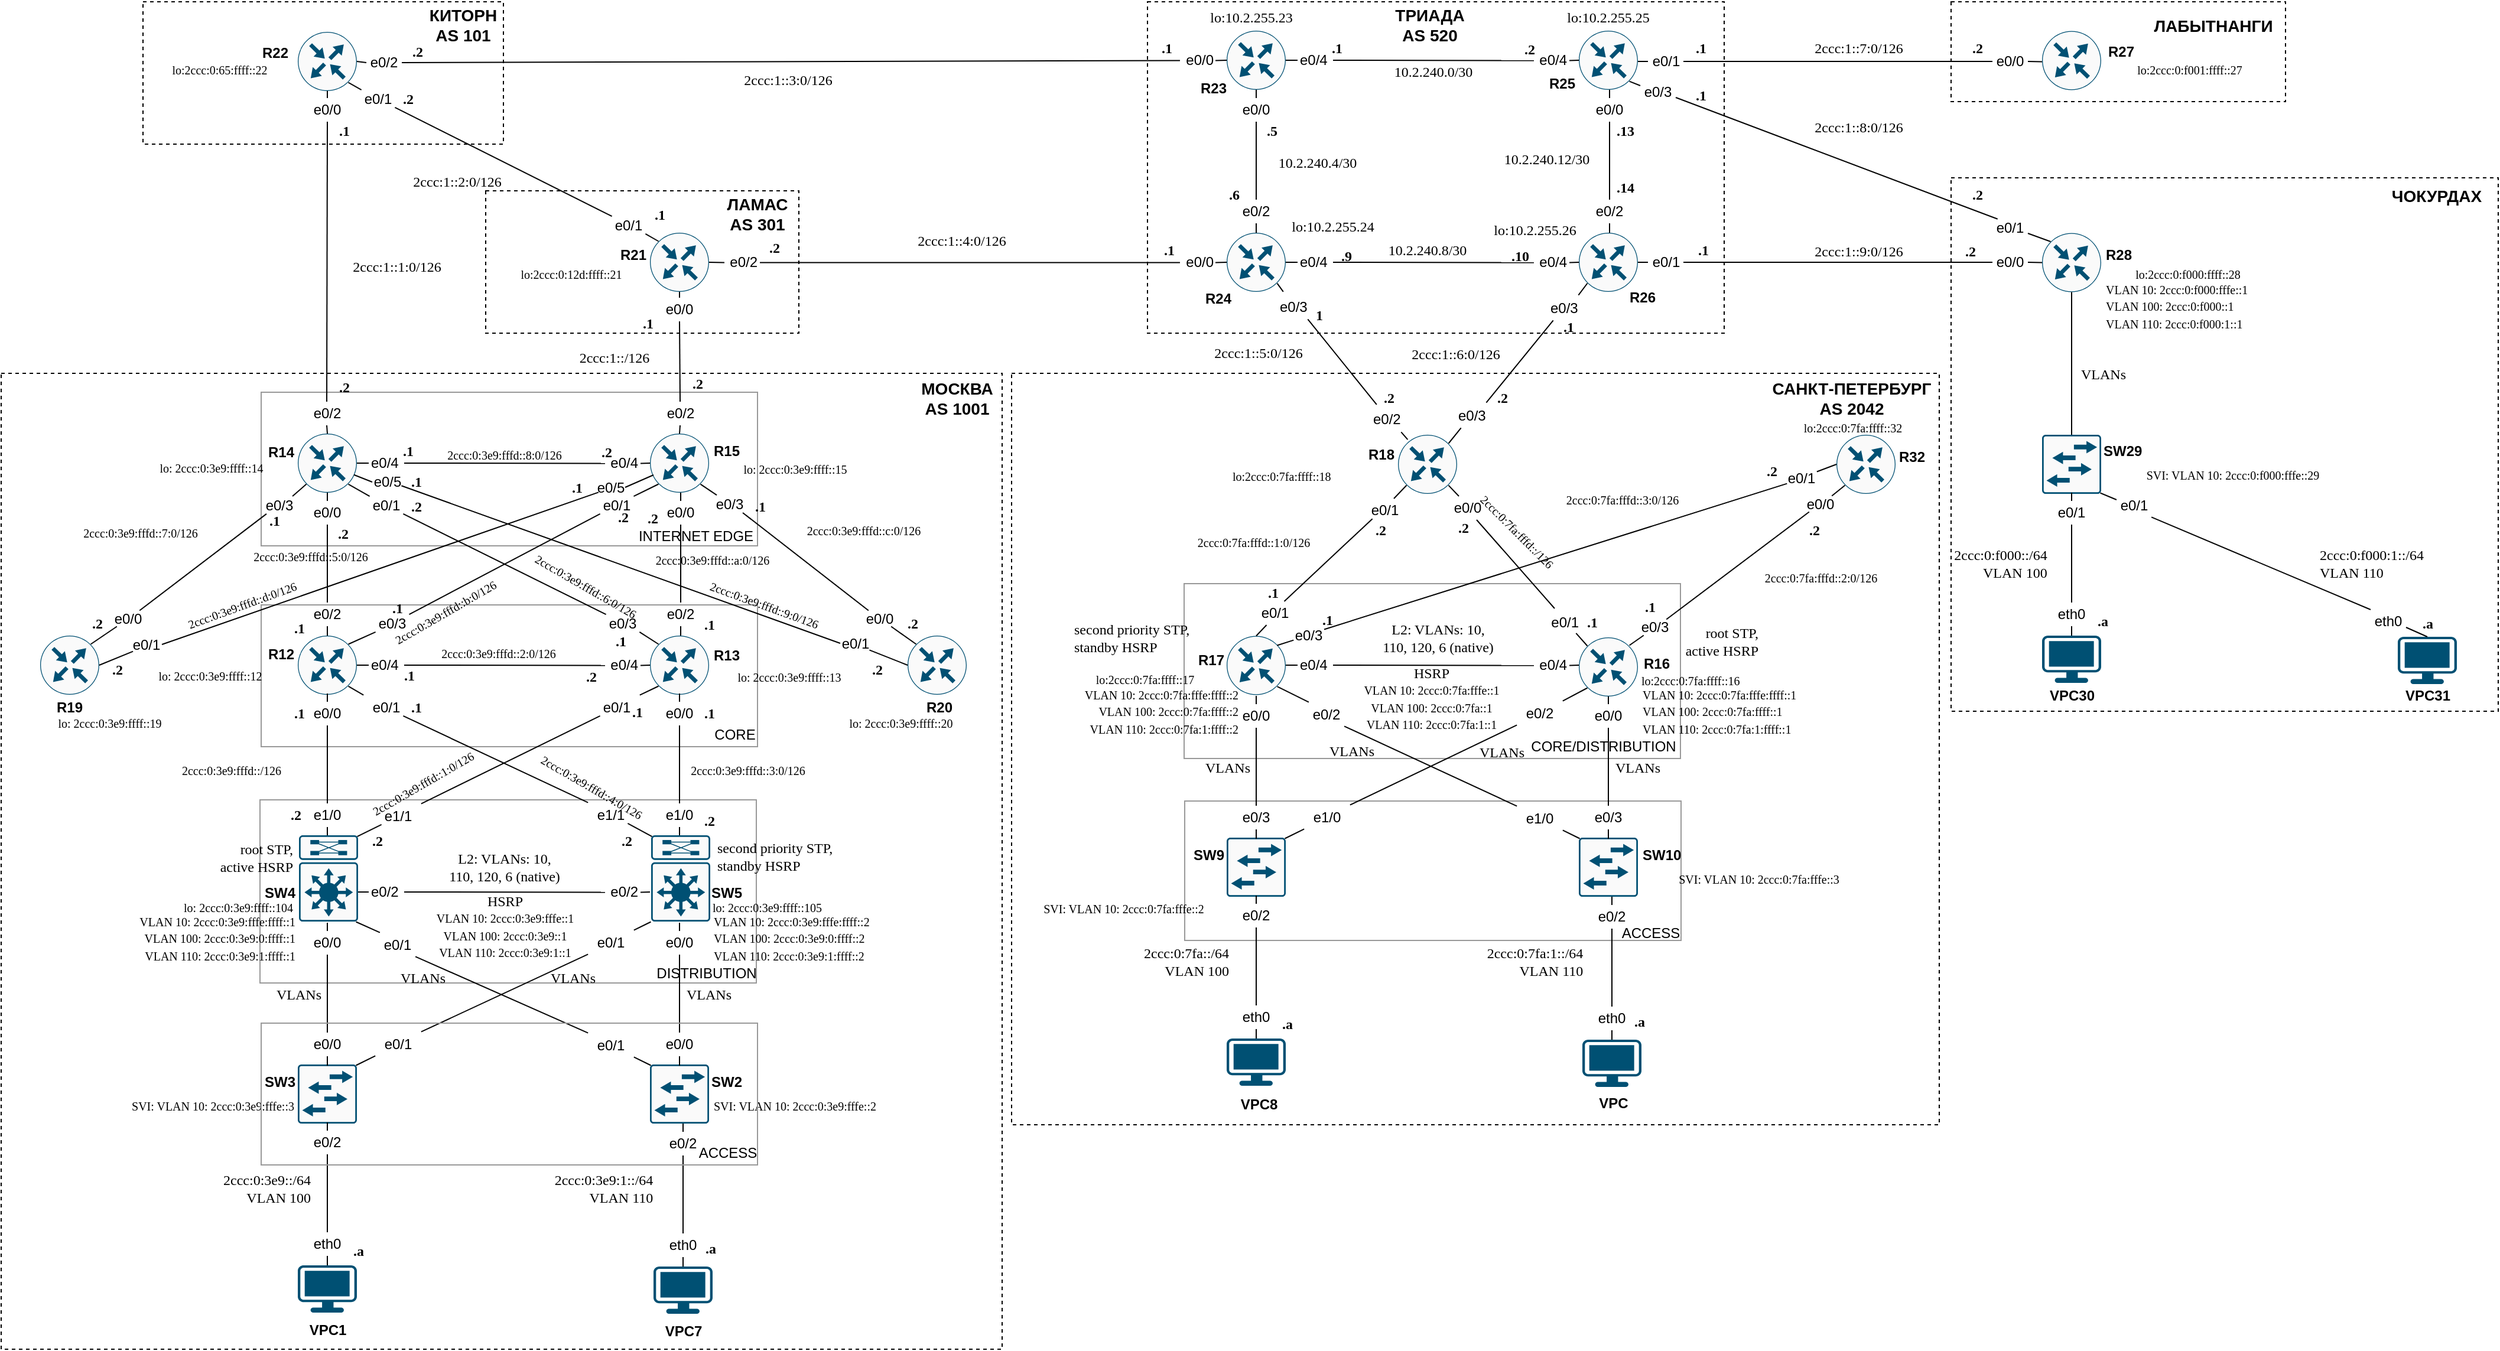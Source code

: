 <mxfile version="20.7.2" type="github">
  <diagram id="voFs1cuZO9YIWc2jyn0K" name="Страница 1">
    <mxGraphModel dx="1562" dy="869" grid="1" gridSize="10" guides="1" tooltips="1" connect="1" arrows="1" fold="1" page="1" pageScale="1" pageWidth="4681" pageHeight="3300" math="0" shadow="0">
      <root>
        <mxCell id="0" />
        <mxCell id="1" parent="0" />
        <mxCell id="1ylkWFcsWydQvVdOaWhc-442" value="" style="rounded=0;whiteSpace=wrap;html=1;strokeColor=#000000;fillColor=none;dashed=1;" parent="1" vertex="1">
          <mxGeometry x="1730" y="39.5" width="283" height="84.5" as="geometry" />
        </mxCell>
        <mxCell id="1ylkWFcsWydQvVdOaWhc-454" value="" style="rounded=0;whiteSpace=wrap;html=1;strokeColor=#000000;fillColor=none;dashed=1;" parent="1" vertex="1">
          <mxGeometry x="490" y="199.5" width="265" height="120.5" as="geometry" />
        </mxCell>
        <mxCell id="1ylkWFcsWydQvVdOaWhc-451" value="" style="rounded=0;whiteSpace=wrap;html=1;strokeColor=#000000;fillColor=none;dashed=1;" parent="1" vertex="1">
          <mxGeometry x="200" y="39.5" width="305" height="120.5" as="geometry" />
        </mxCell>
        <mxCell id="1ylkWFcsWydQvVdOaWhc-203" value="" style="rounded=0;whiteSpace=wrap;html=1;fillColor=none;strokeColor=#999999;" parent="1" vertex="1">
          <mxGeometry x="300" y="550" width="420" height="120" as="geometry" />
        </mxCell>
        <mxCell id="REEH5sua70is87sAmdiB-3" value="" style="rounded=0;whiteSpace=wrap;html=1;fillColor=none;dashed=1;" parent="1" vertex="1">
          <mxGeometry x="935" y="354" width="785" height="636" as="geometry" />
        </mxCell>
        <mxCell id="1ylkWFcsWydQvVdOaWhc-449" value="" style="rounded=0;whiteSpace=wrap;html=1;strokeColor=#000000;fillColor=none;dashed=1;" parent="1" vertex="1">
          <mxGeometry x="1050" y="39.5" width="488" height="280.5" as="geometry" />
        </mxCell>
        <mxCell id="1ylkWFcsWydQvVdOaWhc-444" value="" style="rounded=0;whiteSpace=wrap;html=1;strokeColor=#000000;fillColor=none;dashed=1;" parent="1" vertex="1">
          <mxGeometry x="1730" y="188.5" width="463" height="451.5" as="geometry" />
        </mxCell>
        <mxCell id="1ylkWFcsWydQvVdOaWhc-446" value="" style="rounded=0;whiteSpace=wrap;html=1;fillColor=none;strokeColor=#999999;" parent="1" vertex="1">
          <mxGeometry x="1081" y="532" width="420" height="148" as="geometry" />
        </mxCell>
        <mxCell id="1ylkWFcsWydQvVdOaWhc-205" value="" style="rounded=0;whiteSpace=wrap;html=1;fillColor=none;strokeColor=#999999;" parent="1" vertex="1">
          <mxGeometry x="299" y="715" width="420" height="155" as="geometry" />
        </mxCell>
        <mxCell id="1ylkWFcsWydQvVdOaWhc-371" value="" style="rounded=0;whiteSpace=wrap;html=1;fillColor=none;strokeColor=#999999;" parent="1" vertex="1">
          <mxGeometry x="1081.5" y="716" width="420" height="118" as="geometry" />
        </mxCell>
        <mxCell id="1ylkWFcsWydQvVdOaWhc-209" value="" style="rounded=0;whiteSpace=wrap;html=1;fillColor=none;strokeColor=#999999;" parent="1" vertex="1">
          <mxGeometry x="300" y="370" width="420" height="130" as="geometry" />
        </mxCell>
        <mxCell id="1ylkWFcsWydQvVdOaWhc-76" value="" style="rounded=0;whiteSpace=wrap;html=1;fillColor=none;dashed=1;" parent="1" vertex="1">
          <mxGeometry x="80" y="354" width="847" height="826" as="geometry" />
        </mxCell>
        <mxCell id="LB4oUW9Qehg8nWZua1mU-1" value="" style="sketch=0;points=[[0.5,0,0],[1,0.5,0],[0.5,1,0],[0,0.5,0],[0.145,0.145,0],[0.856,0.145,0],[0.855,0.856,0],[0.145,0.855,0]];verticalLabelPosition=bottom;html=1;verticalAlign=top;aspect=fixed;align=center;pointerEvents=1;shape=mxgraph.cisco19.rect;prIcon=router;fillColor=#FAFAFA;strokeColor=#005073;" parent="1" vertex="1">
          <mxGeometry x="331" y="65" width="50" height="50" as="geometry" />
        </mxCell>
        <mxCell id="LB4oUW9Qehg8nWZua1mU-2" value="" style="sketch=0;points=[[0.5,0,0],[1,0.5,0],[0.5,1,0],[0,0.5,0],[0.145,0.145,0],[0.856,0.145,0],[0.855,0.856,0],[0.145,0.855,0]];verticalLabelPosition=bottom;html=1;verticalAlign=top;aspect=fixed;align=center;pointerEvents=1;shape=mxgraph.cisco19.rect;prIcon=router;fillColor=#FAFAFA;strokeColor=#005073;" parent="1" vertex="1">
          <mxGeometry x="629" y="235" width="50" height="50" as="geometry" />
        </mxCell>
        <mxCell id="LB4oUW9Qehg8nWZua1mU-3" value="" style="sketch=0;points=[[0.5,0,0],[1,0.5,0],[0.5,1,0],[0,0.5,0],[0.145,0.145,0],[0.856,0.145,0],[0.855,0.856,0],[0.145,0.855,0]];verticalLabelPosition=bottom;html=1;verticalAlign=top;aspect=fixed;align=center;pointerEvents=1;shape=mxgraph.cisco19.rect;prIcon=router;fillColor=#FAFAFA;strokeColor=#005073;" parent="1" vertex="1">
          <mxGeometry x="331" y="405" width="50" height="50" as="geometry" />
        </mxCell>
        <mxCell id="LB4oUW9Qehg8nWZua1mU-4" value="" style="sketch=0;points=[[0.5,0,0],[1,0.5,0],[0.5,1,0],[0,0.5,0],[0.145,0.145,0],[0.856,0.145,0],[0.855,0.856,0],[0.145,0.855,0]];verticalLabelPosition=bottom;html=1;verticalAlign=top;aspect=fixed;align=center;pointerEvents=1;shape=mxgraph.cisco19.rect;prIcon=router;fillColor=#FAFAFA;strokeColor=#005073;" parent="1" vertex="1">
          <mxGeometry x="629" y="405" width="50" height="50" as="geometry" />
        </mxCell>
        <mxCell id="LB4oUW9Qehg8nWZua1mU-9" value="" style="sketch=0;points=[[0.5,0,0],[1,0.5,0],[0.5,1,0],[0,0.5,0],[0.145,0.145,0],[0.856,0.145,0],[0.855,0.856,0],[0.145,0.855,0]];verticalLabelPosition=bottom;html=1;verticalAlign=top;aspect=fixed;align=center;pointerEvents=1;shape=mxgraph.cisco19.rect;prIcon=router;fillColor=#FAFAFA;strokeColor=#005073;" parent="1" vertex="1">
          <mxGeometry x="331" y="576" width="50" height="50" as="geometry" />
        </mxCell>
        <mxCell id="LB4oUW9Qehg8nWZua1mU-10" value="" style="sketch=0;points=[[0.5,0,0],[1,0.5,0],[0.5,1,0],[0,0.5,0],[0.145,0.145,0],[0.856,0.145,0],[0.855,0.856,0],[0.145,0.855,0]];verticalLabelPosition=bottom;html=1;verticalAlign=top;aspect=fixed;align=center;pointerEvents=1;shape=mxgraph.cisco19.rect;prIcon=router;fillColor=#FAFAFA;strokeColor=#005073;" parent="1" vertex="1">
          <mxGeometry x="629" y="576" width="50" height="50" as="geometry" />
        </mxCell>
        <mxCell id="LB4oUW9Qehg8nWZua1mU-11" value="" style="endArrow=none;html=1;rounded=0;exitX=1;exitY=0.5;exitDx=0;exitDy=0;exitPerimeter=0;entryX=0;entryY=0.5;entryDx=0;entryDy=0;entryPerimeter=0;startArrow=none;" parent="1" source="LB4oUW9Qehg8nWZua1mU-13" target="LB4oUW9Qehg8nWZua1mU-10" edge="1">
          <mxGeometry width="50" height="50" relative="1" as="geometry">
            <mxPoint x="371" y="666" as="sourcePoint" />
            <mxPoint x="421" y="616" as="targetPoint" />
          </mxGeometry>
        </mxCell>
        <mxCell id="LB4oUW9Qehg8nWZua1mU-14" value="" style="endArrow=none;html=1;rounded=0;exitX=0.5;exitY=0;exitDx=0;exitDy=0;exitPerimeter=0;entryX=0.5;entryY=1;entryDx=0;entryDy=0;entryPerimeter=0;startArrow=none;" parent="1" source="LB4oUW9Qehg8nWZua1mU-16" target="LB4oUW9Qehg8nWZua1mU-3" edge="1">
          <mxGeometry width="50" height="50" relative="1" as="geometry">
            <mxPoint x="511" y="495" as="sourcePoint" />
            <mxPoint x="561" y="445" as="targetPoint" />
          </mxGeometry>
        </mxCell>
        <mxCell id="LB4oUW9Qehg8nWZua1mU-18" value="" style="endArrow=none;html=1;rounded=0;exitX=0.856;exitY=0.145;exitDx=0;exitDy=0;entryX=0.145;entryY=0.855;entryDx=0;entryDy=0;entryPerimeter=0;exitPerimeter=0;startArrow=none;" parent="1" source="W7klxGYHlzmc_tSxLxQi-7" target="LB4oUW9Qehg8nWZua1mU-4" edge="1">
          <mxGeometry width="50" height="50" relative="1" as="geometry">
            <mxPoint x="511" y="495" as="sourcePoint" />
            <mxPoint x="561" y="445" as="targetPoint" />
          </mxGeometry>
        </mxCell>
        <mxCell id="LB4oUW9Qehg8nWZua1mU-12" value="e0/4" style="text;html=1;strokeColor=none;fillColor=none;align=left;verticalAlign=middle;whiteSpace=wrap;rounded=0;" parent="1" vertex="1">
          <mxGeometry x="391" y="586" width="30" height="30" as="geometry" />
        </mxCell>
        <mxCell id="LB4oUW9Qehg8nWZua1mU-19" value="" style="endArrow=none;html=1;rounded=0;exitX=1;exitY=0.5;exitDx=0;exitDy=0;exitPerimeter=0;entryX=0;entryY=0.5;entryDx=0;entryDy=0;entryPerimeter=0;" parent="1" source="LB4oUW9Qehg8nWZua1mU-9" target="LB4oUW9Qehg8nWZua1mU-12" edge="1">
          <mxGeometry width="50" height="50" relative="1" as="geometry">
            <mxPoint x="381" y="601" as="sourcePoint" />
            <mxPoint x="629" y="601" as="targetPoint" />
          </mxGeometry>
        </mxCell>
        <mxCell id="LB4oUW9Qehg8nWZua1mU-16" value="e0/0" style="text;html=1;strokeColor=none;fillColor=none;align=center;verticalAlign=middle;whiteSpace=wrap;rounded=0;" parent="1" vertex="1">
          <mxGeometry x="341" y="462" width="30" height="20" as="geometry" />
        </mxCell>
        <mxCell id="LB4oUW9Qehg8nWZua1mU-21" value="" style="endArrow=none;html=1;rounded=0;exitX=0.5;exitY=0;exitDx=0;exitDy=0;exitPerimeter=0;entryX=0.5;entryY=1;entryDx=0;entryDy=0;entryPerimeter=0;startArrow=none;" parent="1" source="LB4oUW9Qehg8nWZua1mU-17" target="LB4oUW9Qehg8nWZua1mU-16" edge="1">
          <mxGeometry width="50" height="50" relative="1" as="geometry">
            <mxPoint x="356" y="576" as="sourcePoint" />
            <mxPoint x="356" y="455" as="targetPoint" />
          </mxGeometry>
        </mxCell>
        <mxCell id="LB4oUW9Qehg8nWZua1mU-17" value="e0/2" style="text;html=1;strokeColor=none;fillColor=none;align=center;verticalAlign=middle;whiteSpace=wrap;rounded=0;" parent="1" vertex="1">
          <mxGeometry x="341" y="548" width="30" height="20" as="geometry" />
        </mxCell>
        <mxCell id="LB4oUW9Qehg8nWZua1mU-23" value="" style="endArrow=none;html=1;rounded=0;exitX=0.5;exitY=0;exitDx=0;exitDy=0;exitPerimeter=0;entryX=0.5;entryY=1;entryDx=0;entryDy=0;entryPerimeter=0;" parent="1" source="LB4oUW9Qehg8nWZua1mU-9" target="LB4oUW9Qehg8nWZua1mU-17" edge="1">
          <mxGeometry width="50" height="50" relative="1" as="geometry">
            <mxPoint x="356" y="576" as="sourcePoint" />
            <mxPoint x="356" y="485" as="targetPoint" />
          </mxGeometry>
        </mxCell>
        <mxCell id="LB4oUW9Qehg8nWZua1mU-13" value="e0/4" style="text;html=1;strokeColor=none;fillColor=none;align=right;verticalAlign=middle;whiteSpace=wrap;rounded=0;" parent="1" vertex="1">
          <mxGeometry x="591" y="589.5" width="30" height="23.5" as="geometry" />
        </mxCell>
        <mxCell id="LB4oUW9Qehg8nWZua1mU-24" value="" style="endArrow=none;html=1;rounded=0;exitX=1;exitY=0.5;exitDx=0;exitDy=0;exitPerimeter=0;entryX=0;entryY=0.5;entryDx=0;entryDy=0;entryPerimeter=0;startArrow=none;" parent="1" source="LB4oUW9Qehg8nWZua1mU-12" target="LB4oUW9Qehg8nWZua1mU-13" edge="1">
          <mxGeometry width="50" height="50" relative="1" as="geometry">
            <mxPoint x="421" y="600" as="sourcePoint" />
            <mxPoint x="629" y="601" as="targetPoint" />
          </mxGeometry>
        </mxCell>
        <mxCell id="W7klxGYHlzmc_tSxLxQi-5" value="e0/3" style="text;html=1;strokeColor=none;fillColor=none;align=center;verticalAlign=middle;whiteSpace=wrap;rounded=0;" parent="1" vertex="1">
          <mxGeometry x="391" y="555" width="40" height="21" as="geometry" />
        </mxCell>
        <mxCell id="W7klxGYHlzmc_tSxLxQi-6" value="" style="endArrow=none;html=1;rounded=0;exitX=0.856;exitY=0.145;exitDx=0;exitDy=0;entryX=0.145;entryY=0.855;entryDx=0;entryDy=0;entryPerimeter=0;exitPerimeter=0;" parent="1" source="LB4oUW9Qehg8nWZua1mU-9" target="W7klxGYHlzmc_tSxLxQi-5" edge="1">
          <mxGeometry width="50" height="50" relative="1" as="geometry">
            <mxPoint x="373.775" y="583.25" as="sourcePoint" />
            <mxPoint x="636.25" y="447.75" as="targetPoint" />
          </mxGeometry>
        </mxCell>
        <mxCell id="W7klxGYHlzmc_tSxLxQi-7" value="e0/1" style="text;html=1;strokeColor=none;fillColor=none;align=center;verticalAlign=middle;whiteSpace=wrap;rounded=0;" parent="1" vertex="1">
          <mxGeometry x="581" y="455" width="40" height="21" as="geometry" />
        </mxCell>
        <mxCell id="W7klxGYHlzmc_tSxLxQi-8" value="" style="endArrow=none;html=1;rounded=0;exitX=0.856;exitY=0.145;exitDx=0;exitDy=0;entryX=0.145;entryY=0.855;entryDx=0;entryDy=0;entryPerimeter=0;exitPerimeter=0;startArrow=none;" parent="1" source="W7klxGYHlzmc_tSxLxQi-5" target="W7klxGYHlzmc_tSxLxQi-7" edge="1">
          <mxGeometry width="50" height="50" relative="1" as="geometry">
            <mxPoint x="425.22" y="558.045" as="sourcePoint" />
            <mxPoint x="636.25" y="447.75" as="targetPoint" />
          </mxGeometry>
        </mxCell>
        <mxCell id="W7klxGYHlzmc_tSxLxQi-9" value="" style="endArrow=none;html=1;rounded=0;exitX=1;exitY=0.5;exitDx=0;exitDy=0;exitPerimeter=0;entryX=0;entryY=0.5;entryDx=0;entryDy=0;entryPerimeter=0;startArrow=none;" parent="1" source="W7klxGYHlzmc_tSxLxQi-12" edge="1">
          <mxGeometry width="50" height="50" relative="1" as="geometry">
            <mxPoint x="371" y="495" as="sourcePoint" />
            <mxPoint x="629" y="430" as="targetPoint" />
          </mxGeometry>
        </mxCell>
        <mxCell id="W7klxGYHlzmc_tSxLxQi-10" value="e0/4" style="text;html=1;strokeColor=none;fillColor=none;align=left;verticalAlign=middle;whiteSpace=wrap;rounded=0;" parent="1" vertex="1">
          <mxGeometry x="391" y="415" width="30" height="30" as="geometry" />
        </mxCell>
        <mxCell id="W7klxGYHlzmc_tSxLxQi-11" value="" style="endArrow=none;html=1;rounded=0;exitX=1;exitY=0.5;exitDx=0;exitDy=0;exitPerimeter=0;entryX=0;entryY=0.5;entryDx=0;entryDy=0;entryPerimeter=0;" parent="1" target="W7klxGYHlzmc_tSxLxQi-10" edge="1">
          <mxGeometry width="50" height="50" relative="1" as="geometry">
            <mxPoint x="381" y="430" as="sourcePoint" />
            <mxPoint x="629" y="430" as="targetPoint" />
          </mxGeometry>
        </mxCell>
        <mxCell id="W7klxGYHlzmc_tSxLxQi-12" value="e0/4" style="text;html=1;strokeColor=none;fillColor=none;align=right;verticalAlign=middle;whiteSpace=wrap;rounded=0;" parent="1" vertex="1">
          <mxGeometry x="591" y="418.5" width="30" height="23.5" as="geometry" />
        </mxCell>
        <mxCell id="W7klxGYHlzmc_tSxLxQi-13" value="" style="endArrow=none;html=1;rounded=0;exitX=1;exitY=0.5;exitDx=0;exitDy=0;exitPerimeter=0;entryX=0;entryY=0.5;entryDx=0;entryDy=0;entryPerimeter=0;startArrow=none;" parent="1" source="W7klxGYHlzmc_tSxLxQi-10" target="W7klxGYHlzmc_tSxLxQi-12" edge="1">
          <mxGeometry width="50" height="50" relative="1" as="geometry">
            <mxPoint x="421" y="429" as="sourcePoint" />
            <mxPoint x="629" y="430" as="targetPoint" />
          </mxGeometry>
        </mxCell>
        <mxCell id="W7klxGYHlzmc_tSxLxQi-14" value="" style="endArrow=none;html=1;rounded=0;exitX=0.145;exitY=0.145;exitDx=0;exitDy=0;exitPerimeter=0;entryX=0.855;entryY=0.856;entryDx=0;entryDy=0;entryPerimeter=0;startArrow=none;" parent="1" source="W7klxGYHlzmc_tSxLxQi-15" target="LB4oUW9Qehg8nWZua1mU-3" edge="1">
          <mxGeometry width="50" height="50" relative="1" as="geometry">
            <mxPoint x="411" y="505" as="sourcePoint" />
            <mxPoint x="461" y="455" as="targetPoint" />
          </mxGeometry>
        </mxCell>
        <mxCell id="W7klxGYHlzmc_tSxLxQi-15" value="e0/1" style="text;html=1;strokeColor=none;fillColor=none;align=center;verticalAlign=middle;whiteSpace=wrap;rounded=0;" parent="1" vertex="1">
          <mxGeometry x="386" y="455" width="40" height="21" as="geometry" />
        </mxCell>
        <mxCell id="W7klxGYHlzmc_tSxLxQi-16" value="" style="endArrow=none;html=1;rounded=0;exitX=0.145;exitY=0.145;exitDx=0;exitDy=0;exitPerimeter=0;entryX=0.855;entryY=0.856;entryDx=0;entryDy=0;entryPerimeter=0;startArrow=none;" parent="1" source="W7klxGYHlzmc_tSxLxQi-17" target="W7klxGYHlzmc_tSxLxQi-15" edge="1">
          <mxGeometry width="50" height="50" relative="1" as="geometry">
            <mxPoint x="636.25" y="583.25" as="sourcePoint" />
            <mxPoint x="373.75" y="447.775" as="targetPoint" />
          </mxGeometry>
        </mxCell>
        <mxCell id="W7klxGYHlzmc_tSxLxQi-17" value="e0/3" style="text;html=1;strokeColor=none;fillColor=none;align=center;verticalAlign=middle;whiteSpace=wrap;rounded=0;" parent="1" vertex="1">
          <mxGeometry x="586" y="555" width="40" height="21" as="geometry" />
        </mxCell>
        <mxCell id="W7klxGYHlzmc_tSxLxQi-18" value="" style="endArrow=none;html=1;rounded=0;exitX=0.145;exitY=0.145;exitDx=0;exitDy=0;exitPerimeter=0;entryX=0.855;entryY=0.856;entryDx=0;entryDy=0;entryPerimeter=0;" parent="1" source="LB4oUW9Qehg8nWZua1mU-10" target="W7klxGYHlzmc_tSxLxQi-17" edge="1">
          <mxGeometry width="50" height="50" relative="1" as="geometry">
            <mxPoint x="636.25" y="583.25" as="sourcePoint" />
            <mxPoint x="420.2" y="472.965" as="targetPoint" />
          </mxGeometry>
        </mxCell>
        <mxCell id="W7klxGYHlzmc_tSxLxQi-19" value="" style="endArrow=none;html=1;rounded=0;exitX=0.5;exitY=0;exitDx=0;exitDy=0;exitPerimeter=0;entryX=0.5;entryY=1;entryDx=0;entryDy=0;entryPerimeter=0;startArrow=none;" parent="1" source="W7klxGYHlzmc_tSxLxQi-20" edge="1">
          <mxGeometry width="50" height="50" relative="1" as="geometry">
            <mxPoint x="810" y="495" as="sourcePoint" />
            <mxPoint x="655" y="455" as="targetPoint" />
          </mxGeometry>
        </mxCell>
        <mxCell id="W7klxGYHlzmc_tSxLxQi-20" value="e0/0" style="text;html=1;strokeColor=none;fillColor=none;align=center;verticalAlign=middle;whiteSpace=wrap;rounded=0;" parent="1" vertex="1">
          <mxGeometry x="640" y="462" width="30" height="20" as="geometry" />
        </mxCell>
        <mxCell id="W7klxGYHlzmc_tSxLxQi-21" value="" style="endArrow=none;html=1;rounded=0;exitX=0.5;exitY=0;exitDx=0;exitDy=0;exitPerimeter=0;entryX=0.5;entryY=1;entryDx=0;entryDy=0;entryPerimeter=0;startArrow=none;" parent="1" source="W7klxGYHlzmc_tSxLxQi-22" target="W7klxGYHlzmc_tSxLxQi-20" edge="1">
          <mxGeometry width="50" height="50" relative="1" as="geometry">
            <mxPoint x="655" y="576" as="sourcePoint" />
            <mxPoint x="655" y="455" as="targetPoint" />
          </mxGeometry>
        </mxCell>
        <mxCell id="W7klxGYHlzmc_tSxLxQi-22" value="e0/2" style="text;html=1;strokeColor=none;fillColor=none;align=center;verticalAlign=middle;whiteSpace=wrap;rounded=0;" parent="1" vertex="1">
          <mxGeometry x="640" y="548" width="30" height="20" as="geometry" />
        </mxCell>
        <mxCell id="W7klxGYHlzmc_tSxLxQi-23" value="" style="endArrow=none;html=1;rounded=0;exitX=0.5;exitY=0;exitDx=0;exitDy=0;exitPerimeter=0;entryX=0.5;entryY=1;entryDx=0;entryDy=0;entryPerimeter=0;" parent="1" target="W7klxGYHlzmc_tSxLxQi-22" edge="1">
          <mxGeometry width="50" height="50" relative="1" as="geometry">
            <mxPoint x="655" y="576" as="sourcePoint" />
            <mxPoint x="655" y="485" as="targetPoint" />
          </mxGeometry>
        </mxCell>
        <mxCell id="W7klxGYHlzmc_tSxLxQi-25" value="" style="endArrow=none;html=1;rounded=0;exitX=0.5;exitY=0;exitDx=0;exitDy=0;exitPerimeter=0;entryX=0.5;entryY=1;entryDx=0;entryDy=0;entryPerimeter=0;startArrow=none;" parent="1" source="W7klxGYHlzmc_tSxLxQi-26" edge="1">
          <mxGeometry width="50" height="50" relative="1" as="geometry">
            <mxPoint x="511" y="665" as="sourcePoint" />
            <mxPoint x="356" y="625" as="targetPoint" />
          </mxGeometry>
        </mxCell>
        <mxCell id="W7klxGYHlzmc_tSxLxQi-26" value="e0/0" style="text;html=1;strokeColor=none;fillColor=none;align=center;verticalAlign=middle;whiteSpace=wrap;rounded=0;" parent="1" vertex="1">
          <mxGeometry x="341" y="632" width="30" height="20" as="geometry" />
        </mxCell>
        <mxCell id="W7klxGYHlzmc_tSxLxQi-27" value="" style="endArrow=none;html=1;rounded=0;exitX=0.5;exitY=0;exitDx=0;exitDy=0;exitPerimeter=0;entryX=0.5;entryY=1;entryDx=0;entryDy=0;entryPerimeter=0;startArrow=none;" parent="1" source="W7klxGYHlzmc_tSxLxQi-28" target="W7klxGYHlzmc_tSxLxQi-26" edge="1">
          <mxGeometry width="50" height="50" relative="1" as="geometry">
            <mxPoint x="356" y="746" as="sourcePoint" />
            <mxPoint x="356" y="625" as="targetPoint" />
          </mxGeometry>
        </mxCell>
        <mxCell id="W7klxGYHlzmc_tSxLxQi-28" value="e1/0" style="text;html=1;strokeColor=none;fillColor=none;align=center;verticalAlign=middle;whiteSpace=wrap;rounded=0;" parent="1" vertex="1">
          <mxGeometry x="341" y="718" width="30" height="20" as="geometry" />
        </mxCell>
        <mxCell id="W7klxGYHlzmc_tSxLxQi-29" value="" style="endArrow=none;html=1;rounded=0;exitX=0.5;exitY=0;exitDx=0;exitDy=0;exitPerimeter=0;entryX=0.5;entryY=1;entryDx=0;entryDy=0;entryPerimeter=0;" parent="1" target="W7klxGYHlzmc_tSxLxQi-28" edge="1">
          <mxGeometry width="50" height="50" relative="1" as="geometry">
            <mxPoint x="356" y="746" as="sourcePoint" />
            <mxPoint x="356" y="655" as="targetPoint" />
          </mxGeometry>
        </mxCell>
        <mxCell id="W7klxGYHlzmc_tSxLxQi-31" value="" style="endArrow=none;html=1;rounded=0;exitX=0.5;exitY=0;exitDx=0;exitDy=0;exitPerimeter=0;entryX=0.5;entryY=1;entryDx=0;entryDy=0;entryPerimeter=0;startArrow=none;" parent="1" source="W7klxGYHlzmc_tSxLxQi-32" edge="1">
          <mxGeometry width="50" height="50" relative="1" as="geometry">
            <mxPoint x="809" y="665" as="sourcePoint" />
            <mxPoint x="654.0" y="625" as="targetPoint" />
          </mxGeometry>
        </mxCell>
        <mxCell id="W7klxGYHlzmc_tSxLxQi-32" value="e0/0" style="text;html=1;strokeColor=none;fillColor=none;align=center;verticalAlign=middle;whiteSpace=wrap;rounded=0;" parent="1" vertex="1">
          <mxGeometry x="639" y="632" width="30" height="20" as="geometry" />
        </mxCell>
        <mxCell id="W7klxGYHlzmc_tSxLxQi-33" value="" style="endArrow=none;html=1;rounded=0;exitX=0.5;exitY=0;exitDx=0;exitDy=0;exitPerimeter=0;entryX=0.5;entryY=1;entryDx=0;entryDy=0;entryPerimeter=0;startArrow=none;" parent="1" source="W7klxGYHlzmc_tSxLxQi-34" target="W7klxGYHlzmc_tSxLxQi-32" edge="1">
          <mxGeometry width="50" height="50" relative="1" as="geometry">
            <mxPoint x="654" y="746" as="sourcePoint" />
            <mxPoint x="654" y="625" as="targetPoint" />
          </mxGeometry>
        </mxCell>
        <mxCell id="W7klxGYHlzmc_tSxLxQi-34" value="e1/0" style="text;html=1;strokeColor=none;fillColor=none;align=center;verticalAlign=middle;whiteSpace=wrap;rounded=0;" parent="1" vertex="1">
          <mxGeometry x="639" y="718" width="30" height="20" as="geometry" />
        </mxCell>
        <mxCell id="W7klxGYHlzmc_tSxLxQi-35" value="" style="endArrow=none;html=1;rounded=0;exitX=0.5;exitY=0;exitDx=0;exitDy=0;exitPerimeter=0;entryX=0.5;entryY=1;entryDx=0;entryDy=0;entryPerimeter=0;" parent="1" target="W7klxGYHlzmc_tSxLxQi-34" edge="1">
          <mxGeometry width="50" height="50" relative="1" as="geometry">
            <mxPoint x="654.0" y="746.0" as="sourcePoint" />
            <mxPoint x="654" y="655" as="targetPoint" />
          </mxGeometry>
        </mxCell>
        <mxCell id="W7klxGYHlzmc_tSxLxQi-36" value="" style="endArrow=none;html=1;rounded=0;exitX=1;exitY=0.5;exitDx=0;exitDy=0;exitPerimeter=0;entryX=0;entryY=0.5;entryDx=0;entryDy=0;entryPerimeter=0;startArrow=none;" parent="1" source="W7klxGYHlzmc_tSxLxQi-39" edge="1">
          <mxGeometry width="50" height="50" relative="1" as="geometry">
            <mxPoint x="371" y="858" as="sourcePoint" />
            <mxPoint x="629" y="793" as="targetPoint" />
          </mxGeometry>
        </mxCell>
        <mxCell id="W7klxGYHlzmc_tSxLxQi-37" value="e0/2" style="text;html=1;strokeColor=none;fillColor=none;align=left;verticalAlign=middle;whiteSpace=wrap;rounded=0;" parent="1" vertex="1">
          <mxGeometry x="391" y="778" width="30" height="30" as="geometry" />
        </mxCell>
        <mxCell id="W7klxGYHlzmc_tSxLxQi-38" value="" style="endArrow=none;html=1;rounded=0;exitX=1;exitY=0.5;exitDx=0;exitDy=0;exitPerimeter=0;entryX=0;entryY=0.5;entryDx=0;entryDy=0;entryPerimeter=0;" parent="1" target="W7klxGYHlzmc_tSxLxQi-37" edge="1">
          <mxGeometry width="50" height="50" relative="1" as="geometry">
            <mxPoint x="381.0" y="793" as="sourcePoint" />
            <mxPoint x="629" y="793" as="targetPoint" />
          </mxGeometry>
        </mxCell>
        <mxCell id="W7klxGYHlzmc_tSxLxQi-39" value="e0/2" style="text;html=1;strokeColor=none;fillColor=none;align=right;verticalAlign=middle;whiteSpace=wrap;rounded=0;" parent="1" vertex="1">
          <mxGeometry x="591" y="781.5" width="30" height="23.5" as="geometry" />
        </mxCell>
        <mxCell id="W7klxGYHlzmc_tSxLxQi-40" value="" style="endArrow=none;html=1;rounded=0;exitX=1;exitY=0.5;exitDx=0;exitDy=0;exitPerimeter=0;entryX=0;entryY=0.5;entryDx=0;entryDy=0;entryPerimeter=0;startArrow=none;" parent="1" source="W7klxGYHlzmc_tSxLxQi-37" target="W7klxGYHlzmc_tSxLxQi-39" edge="1">
          <mxGeometry width="50" height="50" relative="1" as="geometry">
            <mxPoint x="421" y="792" as="sourcePoint" />
            <mxPoint x="629" y="793" as="targetPoint" />
          </mxGeometry>
        </mxCell>
        <mxCell id="W7klxGYHlzmc_tSxLxQi-41" value="" style="endArrow=none;html=1;rounded=0;exitX=0.985;exitY=0.015;exitDx=0;exitDy=0;exitPerimeter=0;entryX=0.145;entryY=0.855;entryDx=0;entryDy=0;entryPerimeter=0;startArrow=none;" parent="1" source="W7klxGYHlzmc_tSxLxQi-44" target="LB4oUW9Qehg8nWZua1mU-10" edge="1">
          <mxGeometry width="50" height="50" relative="1" as="geometry">
            <mxPoint x="476" y="705" as="sourcePoint" />
            <mxPoint x="526" y="655" as="targetPoint" />
          </mxGeometry>
        </mxCell>
        <mxCell id="W7klxGYHlzmc_tSxLxQi-42" value="e1/1" style="text;html=1;strokeColor=none;fillColor=none;align=center;verticalAlign=middle;whiteSpace=wrap;rounded=0;" parent="1" vertex="1">
          <mxGeometry x="396" y="718" width="40" height="21" as="geometry" />
        </mxCell>
        <mxCell id="W7klxGYHlzmc_tSxLxQi-43" value="" style="endArrow=none;html=1;rounded=0;exitX=0.985;exitY=0.015;exitDx=0;exitDy=0;exitPerimeter=0;entryX=0.145;entryY=0.855;entryDx=0;entryDy=0;entryPerimeter=0;" parent="1" source="W7klxGYHlzmc_tSxLxQi-200" target="W7klxGYHlzmc_tSxLxQi-42" edge="1">
          <mxGeometry width="50" height="50" relative="1" as="geometry">
            <mxPoint x="380.25" y="769.75" as="sourcePoint" />
            <mxPoint x="636.25" y="618.75" as="targetPoint" />
          </mxGeometry>
        </mxCell>
        <mxCell id="W7klxGYHlzmc_tSxLxQi-44" value="e0/1" style="text;html=1;strokeColor=none;fillColor=none;align=center;verticalAlign=middle;whiteSpace=wrap;rounded=0;" parent="1" vertex="1">
          <mxGeometry x="581" y="626" width="40" height="21" as="geometry" />
        </mxCell>
        <mxCell id="W7klxGYHlzmc_tSxLxQi-45" value="" style="endArrow=none;html=1;rounded=0;exitX=0.985;exitY=0.015;exitDx=0;exitDy=0;exitPerimeter=0;entryX=0.145;entryY=0.855;entryDx=0;entryDy=0;entryPerimeter=0;startArrow=none;" parent="1" source="W7klxGYHlzmc_tSxLxQi-42" target="W7klxGYHlzmc_tSxLxQi-44" edge="1">
          <mxGeometry width="50" height="50" relative="1" as="geometry">
            <mxPoint x="435.4" y="718.315" as="sourcePoint" />
            <mxPoint x="636.25" y="618.75" as="targetPoint" />
          </mxGeometry>
        </mxCell>
        <mxCell id="W7klxGYHlzmc_tSxLxQi-48" value="" style="endArrow=none;html=1;rounded=0;exitX=0.015;exitY=0.015;exitDx=0;exitDy=0;exitPerimeter=0;entryX=0.855;entryY=0.856;entryDx=0;entryDy=0;entryPerimeter=0;startArrow=none;" parent="1" source="W7klxGYHlzmc_tSxLxQi-49" target="LB4oUW9Qehg8nWZua1mU-9" edge="1">
          <mxGeometry width="50" height="50" relative="1" as="geometry">
            <mxPoint x="476" y="705" as="sourcePoint" />
            <mxPoint x="526" y="655" as="targetPoint" />
          </mxGeometry>
        </mxCell>
        <mxCell id="W7klxGYHlzmc_tSxLxQi-49" value="e0/1" style="text;html=1;strokeColor=none;fillColor=none;align=center;verticalAlign=middle;whiteSpace=wrap;rounded=0;" parent="1" vertex="1">
          <mxGeometry x="386" y="626" width="40" height="21" as="geometry" />
        </mxCell>
        <mxCell id="W7klxGYHlzmc_tSxLxQi-50" value="" style="endArrow=none;html=1;rounded=0;exitX=0.015;exitY=0.015;exitDx=0;exitDy=0;exitPerimeter=0;entryX=0.855;entryY=0.856;entryDx=0;entryDy=0;entryPerimeter=0;startArrow=none;" parent="1" source="W7klxGYHlzmc_tSxLxQi-51" target="W7klxGYHlzmc_tSxLxQi-49" edge="1">
          <mxGeometry width="50" height="50" relative="1" as="geometry">
            <mxPoint x="629.75" y="745.75" as="sourcePoint" />
            <mxPoint x="373.75" y="618.775" as="targetPoint" />
          </mxGeometry>
        </mxCell>
        <mxCell id="W7klxGYHlzmc_tSxLxQi-51" value="e1/1" style="text;html=1;strokeColor=none;fillColor=none;align=center;verticalAlign=middle;whiteSpace=wrap;rounded=0;" parent="1" vertex="1">
          <mxGeometry x="576" y="717" width="40" height="21" as="geometry" />
        </mxCell>
        <mxCell id="W7klxGYHlzmc_tSxLxQi-52" value="" style="endArrow=none;html=1;rounded=0;exitX=0.015;exitY=0.015;exitDx=0;exitDy=0;exitPerimeter=0;entryX=0.855;entryY=0.856;entryDx=0;entryDy=0;entryPerimeter=0;" parent="1" source="W7klxGYHlzmc_tSxLxQi-201" target="W7klxGYHlzmc_tSxLxQi-51" edge="1">
          <mxGeometry width="50" height="50" relative="1" as="geometry">
            <mxPoint x="629.75" y="769.75" as="sourcePoint" />
            <mxPoint x="420.2" y="643.966" as="targetPoint" />
          </mxGeometry>
        </mxCell>
        <mxCell id="W7klxGYHlzmc_tSxLxQi-65" value="" style="sketch=0;points=[[0.5,0,0],[1,0.5,0],[0.5,1,0],[0,0.5,0],[0.145,0.145,0],[0.856,0.145,0],[0.855,0.856,0],[0.145,0.855,0]];verticalLabelPosition=bottom;html=1;verticalAlign=top;aspect=fixed;align=center;pointerEvents=1;shape=mxgraph.cisco19.rect;prIcon=router;fillColor=#FAFAFA;strokeColor=#005073;" parent="1" vertex="1">
          <mxGeometry x="113" y="576" width="50" height="50" as="geometry" />
        </mxCell>
        <mxCell id="W7klxGYHlzmc_tSxLxQi-109" value="" style="sketch=0;points=[[0.015,0.015,0],[0.985,0.015,0],[0.985,0.985,0],[0.015,0.985,0],[0.25,0,0],[0.5,0,0],[0.75,0,0],[1,0.25,0],[1,0.5,0],[1,0.75,0],[0.75,1,0],[0.5,1,0],[0.25,1,0],[0,0.75,0],[0,0.5,0],[0,0.25,0]];verticalLabelPosition=bottom;html=1;verticalAlign=top;aspect=fixed;align=center;pointerEvents=1;shape=mxgraph.cisco19.rect;prIcon=l2_switch;fillColor=#FAFAFA;strokeColor=#005073;" parent="1" vertex="1">
          <mxGeometry x="331" y="939" width="50" height="50" as="geometry" />
        </mxCell>
        <mxCell id="W7klxGYHlzmc_tSxLxQi-110" value="" style="endArrow=none;html=1;rounded=0;exitX=0.5;exitY=0;exitDx=0;exitDy=0;exitPerimeter=0;entryX=0.5;entryY=1;entryDx=0;entryDy=0;entryPerimeter=0;startArrow=none;" parent="1" source="W7klxGYHlzmc_tSxLxQi-111" edge="1">
          <mxGeometry width="50" height="50" relative="1" as="geometry">
            <mxPoint x="511" y="859" as="sourcePoint" />
            <mxPoint x="356" y="819" as="targetPoint" />
          </mxGeometry>
        </mxCell>
        <mxCell id="W7klxGYHlzmc_tSxLxQi-111" value="e0/0" style="text;html=1;strokeColor=none;fillColor=none;align=center;verticalAlign=middle;whiteSpace=wrap;rounded=0;" parent="1" vertex="1">
          <mxGeometry x="341" y="826" width="30" height="20" as="geometry" />
        </mxCell>
        <mxCell id="W7klxGYHlzmc_tSxLxQi-112" value="" style="endArrow=none;html=1;rounded=0;exitX=0.5;exitY=0;exitDx=0;exitDy=0;exitPerimeter=0;entryX=0.5;entryY=1;entryDx=0;entryDy=0;entryPerimeter=0;startArrow=none;" parent="1" source="W7klxGYHlzmc_tSxLxQi-113" target="W7klxGYHlzmc_tSxLxQi-111" edge="1">
          <mxGeometry width="50" height="50" relative="1" as="geometry">
            <mxPoint x="356" y="940" as="sourcePoint" />
            <mxPoint x="356" y="819" as="targetPoint" />
          </mxGeometry>
        </mxCell>
        <mxCell id="W7klxGYHlzmc_tSxLxQi-113" value="e0/0" style="text;html=1;strokeColor=none;fillColor=none;align=center;verticalAlign=middle;whiteSpace=wrap;rounded=0;" parent="1" vertex="1">
          <mxGeometry x="341" y="912" width="30" height="20" as="geometry" />
        </mxCell>
        <mxCell id="W7klxGYHlzmc_tSxLxQi-114" value="" style="endArrow=none;html=1;rounded=0;exitX=0.5;exitY=0;exitDx=0;exitDy=0;exitPerimeter=0;entryX=0.5;entryY=1;entryDx=0;entryDy=0;entryPerimeter=0;" parent="1" target="W7klxGYHlzmc_tSxLxQi-113" edge="1">
          <mxGeometry width="50" height="50" relative="1" as="geometry">
            <mxPoint x="356" y="940" as="sourcePoint" />
            <mxPoint x="356" y="849" as="targetPoint" />
          </mxGeometry>
        </mxCell>
        <mxCell id="W7klxGYHlzmc_tSxLxQi-115" value="" style="sketch=0;points=[[0.015,0.015,0],[0.985,0.015,0],[0.985,0.985,0],[0.015,0.985,0],[0.25,0,0],[0.5,0,0],[0.75,0,0],[1,0.25,0],[1,0.5,0],[1,0.75,0],[0.75,1,0],[0.5,1,0],[0.25,1,0],[0,0.75,0],[0,0.5,0],[0,0.25,0]];verticalLabelPosition=bottom;html=1;verticalAlign=top;aspect=fixed;align=center;pointerEvents=1;shape=mxgraph.cisco19.rect;prIcon=l2_switch;fillColor=#FAFAFA;strokeColor=#005073;" parent="1" vertex="1">
          <mxGeometry x="629" y="939" width="50" height="50" as="geometry" />
        </mxCell>
        <mxCell id="W7klxGYHlzmc_tSxLxQi-116" value="" style="endArrow=none;html=1;rounded=0;exitX=0.5;exitY=0;exitDx=0;exitDy=0;exitPerimeter=0;entryX=0.5;entryY=1;entryDx=0;entryDy=0;entryPerimeter=0;startArrow=none;" parent="1" source="W7klxGYHlzmc_tSxLxQi-117" edge="1">
          <mxGeometry width="50" height="50" relative="1" as="geometry">
            <mxPoint x="809" y="859" as="sourcePoint" />
            <mxPoint x="654" y="819" as="targetPoint" />
          </mxGeometry>
        </mxCell>
        <mxCell id="W7klxGYHlzmc_tSxLxQi-117" value="e0/0" style="text;html=1;strokeColor=none;fillColor=none;align=center;verticalAlign=middle;whiteSpace=wrap;rounded=0;" parent="1" vertex="1">
          <mxGeometry x="639" y="826" width="30" height="20" as="geometry" />
        </mxCell>
        <mxCell id="W7klxGYHlzmc_tSxLxQi-118" value="" style="endArrow=none;html=1;rounded=0;exitX=0.5;exitY=0;exitDx=0;exitDy=0;exitPerimeter=0;entryX=0.5;entryY=1;entryDx=0;entryDy=0;entryPerimeter=0;startArrow=none;" parent="1" source="W7klxGYHlzmc_tSxLxQi-119" target="W7klxGYHlzmc_tSxLxQi-117" edge="1">
          <mxGeometry width="50" height="50" relative="1" as="geometry">
            <mxPoint x="654" y="940" as="sourcePoint" />
            <mxPoint x="654" y="819" as="targetPoint" />
          </mxGeometry>
        </mxCell>
        <mxCell id="W7klxGYHlzmc_tSxLxQi-119" value="e0/0" style="text;html=1;strokeColor=none;fillColor=none;align=center;verticalAlign=middle;whiteSpace=wrap;rounded=0;" parent="1" vertex="1">
          <mxGeometry x="639" y="912" width="30" height="20" as="geometry" />
        </mxCell>
        <mxCell id="W7klxGYHlzmc_tSxLxQi-120" value="" style="endArrow=none;html=1;rounded=0;exitX=0.5;exitY=0;exitDx=0;exitDy=0;exitPerimeter=0;entryX=0.5;entryY=1;entryDx=0;entryDy=0;entryPerimeter=0;" parent="1" target="W7klxGYHlzmc_tSxLxQi-119" edge="1">
          <mxGeometry width="50" height="50" relative="1" as="geometry">
            <mxPoint x="654" y="940.0" as="sourcePoint" />
            <mxPoint x="654" y="849" as="targetPoint" />
          </mxGeometry>
        </mxCell>
        <mxCell id="W7klxGYHlzmc_tSxLxQi-136" value="" style="endArrow=none;html=1;rounded=0;exitX=0.985;exitY=0.015;exitDx=0;exitDy=0;exitPerimeter=0;entryX=0.015;entryY=0.985;entryDx=0;entryDy=0;entryPerimeter=0;startArrow=none;" parent="1" source="W7klxGYHlzmc_tSxLxQi-142" edge="1">
          <mxGeometry width="50" height="50" relative="1" as="geometry">
            <mxPoint x="480" y="889" as="sourcePoint" />
            <mxPoint x="629.75" y="818.25" as="targetPoint" />
          </mxGeometry>
        </mxCell>
        <mxCell id="W7klxGYHlzmc_tSxLxQi-137" value="" style="endArrow=none;html=1;rounded=0;exitX=0.015;exitY=0.015;exitDx=0;exitDy=0;exitPerimeter=0;entryX=0.985;entryY=0.985;entryDx=0;entryDy=0;entryPerimeter=0;startArrow=none;" parent="1" source="W7klxGYHlzmc_tSxLxQi-140" edge="1">
          <mxGeometry width="50" height="50" relative="1" as="geometry">
            <mxPoint x="480" y="889" as="sourcePoint" />
            <mxPoint x="380.25" y="818.25" as="targetPoint" />
          </mxGeometry>
        </mxCell>
        <mxCell id="W7klxGYHlzmc_tSxLxQi-138" value="e0/1" style="text;html=1;strokeColor=none;fillColor=none;align=center;verticalAlign=middle;whiteSpace=wrap;rounded=0;" parent="1" vertex="1">
          <mxGeometry x="396" y="911" width="40" height="21" as="geometry" />
        </mxCell>
        <mxCell id="W7klxGYHlzmc_tSxLxQi-139" value="" style="endArrow=none;html=1;rounded=0;exitX=0.985;exitY=0.015;exitDx=0;exitDy=0;exitPerimeter=0;entryX=0.015;entryY=0.985;entryDx=0;entryDy=0;entryPerimeter=0;" parent="1" source="W7klxGYHlzmc_tSxLxQi-109" target="W7klxGYHlzmc_tSxLxQi-138" edge="1">
          <mxGeometry width="50" height="50" relative="1" as="geometry">
            <mxPoint x="380.25" y="939.75" as="sourcePoint" />
            <mxPoint x="629.75" y="818.25" as="targetPoint" />
          </mxGeometry>
        </mxCell>
        <mxCell id="W7klxGYHlzmc_tSxLxQi-140" value="e0/1" style="text;html=1;strokeColor=none;fillColor=none;align=center;verticalAlign=middle;whiteSpace=wrap;rounded=0;" parent="1" vertex="1">
          <mxGeometry x="400" y="827" width="31" height="21" as="geometry" />
        </mxCell>
        <mxCell id="W7klxGYHlzmc_tSxLxQi-141" value="" style="endArrow=none;html=1;rounded=0;exitX=0.015;exitY=0.015;exitDx=0;exitDy=0;exitPerimeter=0;entryX=0.985;entryY=0.985;entryDx=0;entryDy=0;entryPerimeter=0;startArrow=none;" parent="1" source="W7klxGYHlzmc_tSxLxQi-145" target="W7klxGYHlzmc_tSxLxQi-140" edge="1">
          <mxGeometry width="50" height="50" relative="1" as="geometry">
            <mxPoint x="629.75" y="939.75" as="sourcePoint" />
            <mxPoint x="380.25" y="818.25" as="targetPoint" />
          </mxGeometry>
        </mxCell>
        <mxCell id="W7klxGYHlzmc_tSxLxQi-142" value="e0/1" style="text;html=1;strokeColor=none;fillColor=none;align=center;verticalAlign=middle;whiteSpace=wrap;rounded=0;" parent="1" vertex="1">
          <mxGeometry x="576" y="825" width="40" height="21" as="geometry" />
        </mxCell>
        <mxCell id="W7klxGYHlzmc_tSxLxQi-144" value="" style="endArrow=none;html=1;rounded=0;exitX=0.985;exitY=0.015;exitDx=0;exitDy=0;exitPerimeter=0;entryX=0.015;entryY=0.985;entryDx=0;entryDy=0;entryPerimeter=0;startArrow=none;" parent="1" source="W7klxGYHlzmc_tSxLxQi-138" target="W7klxGYHlzmc_tSxLxQi-142" edge="1">
          <mxGeometry width="50" height="50" relative="1" as="geometry">
            <mxPoint x="435.4" y="911.315" as="sourcePoint" />
            <mxPoint x="629.75" y="818.25" as="targetPoint" />
          </mxGeometry>
        </mxCell>
        <mxCell id="W7klxGYHlzmc_tSxLxQi-145" value="e0/1" style="text;html=1;strokeColor=none;fillColor=none;align=center;verticalAlign=middle;whiteSpace=wrap;rounded=0;" parent="1" vertex="1">
          <mxGeometry x="576" y="912" width="40" height="21" as="geometry" />
        </mxCell>
        <mxCell id="W7klxGYHlzmc_tSxLxQi-146" value="" style="endArrow=none;html=1;rounded=0;exitX=0.015;exitY=0.015;exitDx=0;exitDy=0;exitPerimeter=0;entryX=0.985;entryY=0.985;entryDx=0;entryDy=0;entryPerimeter=0;" parent="1" source="W7klxGYHlzmc_tSxLxQi-115" target="W7klxGYHlzmc_tSxLxQi-145" edge="1">
          <mxGeometry width="50" height="50" relative="1" as="geometry">
            <mxPoint x="629.75" y="939.75" as="sourcePoint" />
            <mxPoint x="430.4" y="839.685" as="targetPoint" />
          </mxGeometry>
        </mxCell>
        <mxCell id="W7klxGYHlzmc_tSxLxQi-148" value="" style="endArrow=none;html=1;rounded=0;exitX=0.856;exitY=0.145;exitDx=0;exitDy=0;exitPerimeter=0;entryX=0.145;entryY=0.855;entryDx=0;entryDy=0;entryPerimeter=0;startArrow=none;" parent="1" source="W7klxGYHlzmc_tSxLxQi-154" target="LB4oUW9Qehg8nWZua1mU-3" edge="1">
          <mxGeometry width="50" height="50" relative="1" as="geometry">
            <mxPoint x="320" y="665" as="sourcePoint" />
            <mxPoint x="370" y="615" as="targetPoint" />
          </mxGeometry>
        </mxCell>
        <mxCell id="W7klxGYHlzmc_tSxLxQi-149" value="" style="endArrow=none;html=1;rounded=0;exitX=1;exitY=0.5;exitDx=0;exitDy=0;exitPerimeter=0;entryX=0.06;entryY=0.7;entryDx=0;entryDy=0;entryPerimeter=0;startArrow=none;" parent="1" source="W7klxGYHlzmc_tSxLxQi-157" target="LB4oUW9Qehg8nWZua1mU-4" edge="1">
          <mxGeometry width="50" height="50" relative="1" as="geometry">
            <mxPoint x="220" y="645" as="sourcePoint" />
            <mxPoint x="370" y="615" as="targetPoint" />
          </mxGeometry>
        </mxCell>
        <mxCell id="W7klxGYHlzmc_tSxLxQi-147" value="e0/0" style="text;html=1;strokeColor=none;fillColor=none;align=center;verticalAlign=middle;whiteSpace=wrap;rounded=0;" parent="1" vertex="1">
          <mxGeometry x="174" y="552" width="27" height="19" as="geometry" />
        </mxCell>
        <mxCell id="W7klxGYHlzmc_tSxLxQi-151" value="" style="endArrow=none;html=1;rounded=0;exitX=0.856;exitY=0.145;exitDx=0;exitDy=0;exitPerimeter=0;entryX=0.145;entryY=0.855;entryDx=0;entryDy=0;entryPerimeter=0;" parent="1" source="W7klxGYHlzmc_tSxLxQi-65" target="W7klxGYHlzmc_tSxLxQi-147" edge="1">
          <mxGeometry width="50" height="50" relative="1" as="geometry">
            <mxPoint x="155.775" y="583.25" as="sourcePoint" />
            <mxPoint x="338.25" y="447.75" as="targetPoint" />
          </mxGeometry>
        </mxCell>
        <mxCell id="W7klxGYHlzmc_tSxLxQi-150" value="e0/1" style="text;html=1;strokeColor=none;fillColor=none;align=center;verticalAlign=middle;whiteSpace=wrap;rounded=0;" parent="1" vertex="1">
          <mxGeometry x="190" y="569" width="26" height="29" as="geometry" />
        </mxCell>
        <mxCell id="W7klxGYHlzmc_tSxLxQi-153" value="" style="endArrow=none;html=1;rounded=0;exitX=1;exitY=0.5;exitDx=0;exitDy=0;exitPerimeter=0;entryX=0.06;entryY=0.7;entryDx=0;entryDy=0;entryPerimeter=0;" parent="1" source="W7klxGYHlzmc_tSxLxQi-65" target="W7klxGYHlzmc_tSxLxQi-150" edge="1">
          <mxGeometry width="50" height="50" relative="1" as="geometry">
            <mxPoint x="163.0" y="601" as="sourcePoint" />
            <mxPoint x="632.0" y="440" as="targetPoint" />
          </mxGeometry>
        </mxCell>
        <mxCell id="W7klxGYHlzmc_tSxLxQi-154" value="e0/3" style="text;html=1;strokeColor=none;fillColor=none;align=center;verticalAlign=middle;whiteSpace=wrap;rounded=0;" parent="1" vertex="1">
          <mxGeometry x="300" y="455" width="31" height="21" as="geometry" />
        </mxCell>
        <mxCell id="W7klxGYHlzmc_tSxLxQi-155" value="" style="endArrow=none;html=1;rounded=0;exitX=0.856;exitY=0.145;exitDx=0;exitDy=0;exitPerimeter=0;entryX=0.145;entryY=0.855;entryDx=0;entryDy=0;entryPerimeter=0;startArrow=none;" parent="1" source="W7klxGYHlzmc_tSxLxQi-147" target="W7klxGYHlzmc_tSxLxQi-154" edge="1">
          <mxGeometry width="50" height="50" relative="1" as="geometry">
            <mxPoint x="197.098" y="554.755" as="sourcePoint" />
            <mxPoint x="338.25" y="447.75" as="targetPoint" />
          </mxGeometry>
        </mxCell>
        <mxCell id="W7klxGYHlzmc_tSxLxQi-157" value="e0/5" style="text;html=1;strokeColor=none;fillColor=none;align=center;verticalAlign=middle;whiteSpace=wrap;rounded=0;" parent="1" vertex="1">
          <mxGeometry x="584" y="440" width="24" height="21" as="geometry" />
        </mxCell>
        <mxCell id="W7klxGYHlzmc_tSxLxQi-158" value="" style="endArrow=none;html=1;rounded=0;exitX=1;exitY=0.5;exitDx=0;exitDy=0;exitPerimeter=0;entryX=0.06;entryY=0.7;entryDx=0;entryDy=0;entryPerimeter=0;startArrow=none;" parent="1" source="W7klxGYHlzmc_tSxLxQi-150" target="W7klxGYHlzmc_tSxLxQi-157" edge="1">
          <mxGeometry width="50" height="50" relative="1" as="geometry">
            <mxPoint x="216" y="583.5" as="sourcePoint" />
            <mxPoint x="632" y="440" as="targetPoint" />
          </mxGeometry>
        </mxCell>
        <mxCell id="W7klxGYHlzmc_tSxLxQi-159" value="" style="points=[[0.03,0.03,0],[0.5,0,0],[0.97,0.03,0],[1,0.4,0],[0.97,0.745,0],[0.5,1,0],[0.03,0.745,0],[0,0.4,0]];verticalLabelPosition=bottom;sketch=0;html=1;verticalAlign=top;aspect=fixed;align=center;pointerEvents=1;shape=mxgraph.cisco19.workstation;fillColor=#005073;strokeColor=none;" parent="1" vertex="1">
          <mxGeometry x="331" y="1109" width="50" height="40" as="geometry" />
        </mxCell>
        <mxCell id="W7klxGYHlzmc_tSxLxQi-160" value="" style="endArrow=none;html=1;rounded=0;exitX=0.5;exitY=0;exitDx=0;exitDy=0;exitPerimeter=0;entryX=0.5;entryY=1;entryDx=0;entryDy=0;entryPerimeter=0;startArrow=none;" parent="1" source="W7klxGYHlzmc_tSxLxQi-161" edge="1">
          <mxGeometry width="50" height="50" relative="1" as="geometry">
            <mxPoint x="511" y="1028" as="sourcePoint" />
            <mxPoint x="356" y="988" as="targetPoint" />
          </mxGeometry>
        </mxCell>
        <mxCell id="W7klxGYHlzmc_tSxLxQi-161" value="e0/2" style="text;html=1;strokeColor=none;fillColor=none;align=center;verticalAlign=middle;whiteSpace=wrap;rounded=0;" parent="1" vertex="1">
          <mxGeometry x="341" y="995" width="30" height="20" as="geometry" />
        </mxCell>
        <mxCell id="W7klxGYHlzmc_tSxLxQi-162" value="" style="endArrow=none;html=1;rounded=0;exitX=0.5;exitY=0;exitDx=0;exitDy=0;exitPerimeter=0;entryX=0.5;entryY=1;entryDx=0;entryDy=0;entryPerimeter=0;startArrow=none;" parent="1" source="W7klxGYHlzmc_tSxLxQi-163" target="W7klxGYHlzmc_tSxLxQi-161" edge="1">
          <mxGeometry width="50" height="50" relative="1" as="geometry">
            <mxPoint x="356" y="1109" as="sourcePoint" />
            <mxPoint x="356" y="988" as="targetPoint" />
          </mxGeometry>
        </mxCell>
        <mxCell id="W7klxGYHlzmc_tSxLxQi-163" value="eth0" style="text;html=1;strokeColor=none;fillColor=none;align=center;verticalAlign=middle;whiteSpace=wrap;rounded=0;" parent="1" vertex="1">
          <mxGeometry x="341" y="1081" width="30" height="20" as="geometry" />
        </mxCell>
        <mxCell id="W7klxGYHlzmc_tSxLxQi-164" value="" style="endArrow=none;html=1;rounded=0;exitX=0.5;exitY=0;exitDx=0;exitDy=0;exitPerimeter=0;entryX=0.5;entryY=1;entryDx=0;entryDy=0;entryPerimeter=0;" parent="1" target="W7klxGYHlzmc_tSxLxQi-163" edge="1">
          <mxGeometry width="50" height="50" relative="1" as="geometry">
            <mxPoint x="356" y="1109" as="sourcePoint" />
            <mxPoint x="356" y="1018" as="targetPoint" />
          </mxGeometry>
        </mxCell>
        <mxCell id="W7klxGYHlzmc_tSxLxQi-165" value="&lt;b&gt;R12&lt;/b&gt;" style="text;html=1;strokeColor=none;fillColor=none;align=right;verticalAlign=middle;whiteSpace=wrap;rounded=0;" parent="1" vertex="1">
          <mxGeometry x="300" y="577.25" width="30" height="30" as="geometry" />
        </mxCell>
        <mxCell id="W7klxGYHlzmc_tSxLxQi-166" value="&lt;b&gt;SW4&lt;/b&gt;" style="text;html=1;strokeColor=none;fillColor=none;align=right;verticalAlign=middle;whiteSpace=wrap;rounded=0;" parent="1" vertex="1">
          <mxGeometry x="290" y="779" width="41" height="30" as="geometry" />
        </mxCell>
        <mxCell id="W7klxGYHlzmc_tSxLxQi-167" value="&lt;b&gt;SW3&lt;/b&gt;" style="text;html=1;strokeColor=none;fillColor=none;align=right;verticalAlign=middle;whiteSpace=wrap;rounded=0;" parent="1" vertex="1">
          <mxGeometry x="280" y="939" width="51" height="30" as="geometry" />
        </mxCell>
        <mxCell id="W7klxGYHlzmc_tSxLxQi-168" value="&lt;b&gt;VPC1&lt;/b&gt;" style="text;html=1;strokeColor=none;fillColor=none;align=center;verticalAlign=middle;whiteSpace=wrap;rounded=0;" parent="1" vertex="1">
          <mxGeometry x="331" y="1149" width="51" height="30" as="geometry" />
        </mxCell>
        <mxCell id="W7klxGYHlzmc_tSxLxQi-169" value="" style="points=[[0.03,0.03,0],[0.5,0,0],[0.97,0.03,0],[1,0.4,0],[0.97,0.745,0],[0.5,1,0],[0.03,0.745,0],[0,0.4,0]];verticalLabelPosition=bottom;sketch=0;html=1;verticalAlign=top;aspect=fixed;align=center;pointerEvents=1;shape=mxgraph.cisco19.workstation;fillColor=#005073;strokeColor=none;" parent="1" vertex="1">
          <mxGeometry x="632" y="1110" width="50" height="40" as="geometry" />
        </mxCell>
        <mxCell id="W7klxGYHlzmc_tSxLxQi-170" value="" style="endArrow=none;html=1;rounded=0;exitX=0.5;exitY=0;exitDx=0;exitDy=0;exitPerimeter=0;entryX=0.5;entryY=1;entryDx=0;entryDy=0;entryPerimeter=0;startArrow=none;" parent="1" source="W7klxGYHlzmc_tSxLxQi-171" edge="1">
          <mxGeometry width="50" height="50" relative="1" as="geometry">
            <mxPoint x="812" y="1029" as="sourcePoint" />
            <mxPoint x="657" y="989" as="targetPoint" />
          </mxGeometry>
        </mxCell>
        <mxCell id="W7klxGYHlzmc_tSxLxQi-171" value="e0/2" style="text;html=1;strokeColor=none;fillColor=none;align=center;verticalAlign=middle;whiteSpace=wrap;rounded=0;" parent="1" vertex="1">
          <mxGeometry x="642" y="996" width="30" height="20" as="geometry" />
        </mxCell>
        <mxCell id="W7klxGYHlzmc_tSxLxQi-172" value="" style="endArrow=none;html=1;rounded=0;exitX=0.5;exitY=0;exitDx=0;exitDy=0;exitPerimeter=0;entryX=0.5;entryY=1;entryDx=0;entryDy=0;entryPerimeter=0;startArrow=none;" parent="1" source="W7klxGYHlzmc_tSxLxQi-173" target="W7klxGYHlzmc_tSxLxQi-171" edge="1">
          <mxGeometry width="50" height="50" relative="1" as="geometry">
            <mxPoint x="657" y="1110" as="sourcePoint" />
            <mxPoint x="657" y="989" as="targetPoint" />
          </mxGeometry>
        </mxCell>
        <mxCell id="W7klxGYHlzmc_tSxLxQi-173" value="eth0" style="text;html=1;strokeColor=none;fillColor=none;align=center;verticalAlign=middle;whiteSpace=wrap;rounded=0;" parent="1" vertex="1">
          <mxGeometry x="642" y="1082" width="30" height="20" as="geometry" />
        </mxCell>
        <mxCell id="W7klxGYHlzmc_tSxLxQi-174" value="" style="endArrow=none;html=1;rounded=0;exitX=0.5;exitY=0;exitDx=0;exitDy=0;exitPerimeter=0;entryX=0.5;entryY=1;entryDx=0;entryDy=0;entryPerimeter=0;" parent="1" target="W7klxGYHlzmc_tSxLxQi-173" edge="1">
          <mxGeometry width="50" height="50" relative="1" as="geometry">
            <mxPoint x="657" y="1110" as="sourcePoint" />
            <mxPoint x="657" y="1019" as="targetPoint" />
          </mxGeometry>
        </mxCell>
        <mxCell id="W7klxGYHlzmc_tSxLxQi-175" value="&lt;b&gt;VPC7&lt;/b&gt;" style="text;html=1;strokeColor=none;fillColor=none;align=center;verticalAlign=middle;whiteSpace=wrap;rounded=0;" parent="1" vertex="1">
          <mxGeometry x="632" y="1150" width="51" height="30" as="geometry" />
        </mxCell>
        <mxCell id="W7klxGYHlzmc_tSxLxQi-176" value="&lt;div style=&quot;&quot;&gt;&lt;span style=&quot;font-family: &amp;quot;Lucida Console&amp;quot;; background-color: initial;&quot;&gt;2ccc:0:3e9::/64&lt;/span&gt;&lt;/div&gt;&lt;font face=&quot;Lucida Console&quot;&gt;&lt;div style=&quot;&quot;&gt;&lt;span style=&quot;background-color: initial;&quot;&gt;VLAN 100&lt;/span&gt;&lt;/div&gt;&lt;/font&gt;" style="text;html=1;strokeColor=none;fillColor=none;align=right;verticalAlign=middle;whiteSpace=wrap;rounded=0;" parent="1" vertex="1">
          <mxGeometry x="260" y="1029" width="84" height="30" as="geometry" />
        </mxCell>
        <mxCell id="W7klxGYHlzmc_tSxLxQi-177" value="&lt;div style=&quot;text-align: right;&quot;&gt;&lt;span style=&quot;font-family: &amp;quot;Lucida Console&amp;quot;; background-color: initial;&quot;&gt;2ccc:0:3e9:1::/64&lt;/span&gt;&lt;/div&gt;&lt;font face=&quot;Lucida Console&quot;&gt;&lt;div style=&quot;text-align: right;&quot;&gt;&lt;span style=&quot;background-color: initial;&quot;&gt;VLAN 110&lt;/span&gt;&lt;/div&gt;&lt;/font&gt;" style="text;html=1;strokeColor=none;fillColor=none;align=center;verticalAlign=middle;whiteSpace=wrap;rounded=0;" parent="1" vertex="1">
          <mxGeometry x="560" y="1029" width="60" height="30" as="geometry" />
        </mxCell>
        <mxCell id="W7klxGYHlzmc_tSxLxQi-179" value="&lt;font style=&quot;font-size: 10px;&quot; face=&quot;Lucida Console&quot;&gt;SVI: VLAN 10: 2ccc:0:3e9:fffe::2&lt;/font&gt;" style="text;html=1;strokeColor=none;fillColor=none;align=left;verticalAlign=middle;whiteSpace=wrap;rounded=0;" parent="1" vertex="1">
          <mxGeometry x="681" y="959" width="239" height="30" as="geometry" />
        </mxCell>
        <mxCell id="W7klxGYHlzmc_tSxLxQi-180" value="&lt;b&gt;SW2&lt;/b&gt;" style="text;html=1;strokeColor=none;fillColor=none;align=left;verticalAlign=middle;whiteSpace=wrap;rounded=0;" parent="1" vertex="1">
          <mxGeometry x="679" y="939" width="51" height="30" as="geometry" />
        </mxCell>
        <mxCell id="W7klxGYHlzmc_tSxLxQi-181" value="&lt;font style=&quot;font-size: 10px;&quot; face=&quot;Lucida Console&quot;&gt;SVI: VLAN 10:&amp;nbsp;2ccc:0:3e9:fffe::3&lt;/font&gt;" style="text;html=1;strokeColor=none;fillColor=none;align=right;verticalAlign=middle;whiteSpace=wrap;rounded=0;" parent="1" vertex="1">
          <mxGeometry x="90" y="959" width="240" height="30" as="geometry" />
        </mxCell>
        <mxCell id="W7klxGYHlzmc_tSxLxQi-182" value="&lt;font style=&quot;font-size: 10px;&quot;&gt;2ccc:0:3e9:fffd::3:0/126&lt;/font&gt;" style="text;html=1;strokeColor=none;fillColor=none;align=center;verticalAlign=middle;whiteSpace=wrap;rounded=0;fontFamily=Lucida Console;" parent="1" vertex="1">
          <mxGeometry x="682" y="675" width="60" height="30" as="geometry" />
        </mxCell>
        <mxCell id="W7klxGYHlzmc_tSxLxQi-183" value="&lt;b&gt;SW5&lt;/b&gt;" style="text;html=1;strokeColor=none;fillColor=none;align=left;verticalAlign=middle;whiteSpace=wrap;rounded=0;" parent="1" vertex="1">
          <mxGeometry x="679" y="779" width="41" height="30" as="geometry" />
        </mxCell>
        <mxCell id="W7klxGYHlzmc_tSxLxQi-184" value="&lt;b&gt;R14&lt;/b&gt;" style="text;html=1;strokeColor=none;fillColor=none;align=right;verticalAlign=middle;whiteSpace=wrap;rounded=0;" parent="1" vertex="1">
          <mxGeometry x="300" y="406" width="30" height="30" as="geometry" />
        </mxCell>
        <mxCell id="W7klxGYHlzmc_tSxLxQi-185" value="&lt;b&gt;R13&lt;/b&gt;" style="text;html=1;strokeColor=none;fillColor=none;align=left;verticalAlign=middle;whiteSpace=wrap;rounded=0;" parent="1" vertex="1">
          <mxGeometry x="681" y="578" width="30" height="30" as="geometry" />
        </mxCell>
        <mxCell id="W7klxGYHlzmc_tSxLxQi-186" value="&lt;b&gt;R15&lt;br&gt;&lt;/b&gt;" style="text;html=1;strokeColor=none;fillColor=none;align=left;verticalAlign=middle;whiteSpace=wrap;rounded=0;" parent="1" vertex="1">
          <mxGeometry x="681" y="404.5" width="30" height="30" as="geometry" />
        </mxCell>
        <mxCell id="W7klxGYHlzmc_tSxLxQi-187" value="&lt;font style=&quot;font-size: 10px;&quot;&gt;2ccc:0:3e9:fffd::/126&lt;/font&gt;" style="text;html=1;strokeColor=none;fillColor=none;align=center;verticalAlign=middle;whiteSpace=wrap;rounded=0;fontFamily=Lucida Console;" parent="1" vertex="1">
          <mxGeometry x="245" y="675" width="60" height="30" as="geometry" />
        </mxCell>
        <mxCell id="W7klxGYHlzmc_tSxLxQi-189" value="&lt;font style=&quot;font-size: 10px;&quot;&gt;2ccc:0:3e9:fffd::2:0/126&lt;/font&gt;" style="text;html=1;strokeColor=none;fillColor=none;align=center;verticalAlign=middle;whiteSpace=wrap;rounded=0;fontFamily=Lucida Console;" parent="1" vertex="1">
          <mxGeometry x="471" y="576" width="60" height="30" as="geometry" />
        </mxCell>
        <mxCell id="W7klxGYHlzmc_tSxLxQi-190" value="&lt;font style=&quot;font-size: 10px;&quot;&gt;2ccc:0:3e9:fffd::4:0/126&lt;/font&gt;" style="text;html=1;strokeColor=none;fillColor=none;align=center;verticalAlign=middle;whiteSpace=wrap;rounded=0;fontFamily=Lucida Console;rotation=30;" parent="1" vertex="1">
          <mxGeometry x="549.5" y="689" width="60" height="30" as="geometry" />
        </mxCell>
        <mxCell id="W7klxGYHlzmc_tSxLxQi-194" value="&lt;span style=&quot;font-size: 10px;&quot;&gt;lo: 2ccc:0:3e9:ffff::12&lt;/span&gt;" style="text;html=1;strokeColor=none;fillColor=none;align=center;verticalAlign=middle;whiteSpace=wrap;rounded=0;fontFamily=Lucida Console;" parent="1" vertex="1">
          <mxGeometry x="183" y="595" width="148" height="30" as="geometry" />
        </mxCell>
        <mxCell id="W7klxGYHlzmc_tSxLxQi-195" value="&lt;span style=&quot;font-size: 10px;&quot;&gt;lo: 2ccc:0:3e9:ffff::13&lt;/span&gt;" style="text;html=1;strokeColor=none;fillColor=none;align=center;verticalAlign=middle;whiteSpace=wrap;rounded=0;fontFamily=Lucida Console;" parent="1" vertex="1">
          <mxGeometry x="674" y="596" width="146" height="30" as="geometry" />
        </mxCell>
        <mxCell id="W7klxGYHlzmc_tSxLxQi-200" value="" style="sketch=0;points=[[0.015,0.015,0],[0.985,0.015,0],[0.985,0.985,0],[0.015,0.985,0],[0.25,0,0],[0.5,0,0],[0.75,0,0],[1,0.25,0],[1,0.5,0],[1,0.75,0],[0.75,1,0],[0.5,1,0],[0.25,1,0],[0,0.75,0],[0,0.5,0],[0,0.25,0]];verticalLabelPosition=bottom;html=1;verticalAlign=top;aspect=fixed;align=center;pointerEvents=1;shape=mxgraph.cisco19.rect;prIcon=l3_modular;fillColor=#FAFAFA;strokeColor=#005073;fontFamily=Lucida Console;" parent="1" vertex="1">
          <mxGeometry x="332" y="745" width="50" height="73" as="geometry" />
        </mxCell>
        <mxCell id="W7klxGYHlzmc_tSxLxQi-201" value="" style="sketch=0;points=[[0.015,0.015,0],[0.985,0.015,0],[0.985,0.985,0],[0.015,0.985,0],[0.25,0,0],[0.5,0,0],[0.75,0,0],[1,0.25,0],[1,0.5,0],[1,0.75,0],[0.75,1,0],[0.5,1,0],[0.25,1,0],[0,0.75,0],[0,0.5,0],[0,0.25,0]];verticalLabelPosition=bottom;html=1;verticalAlign=top;aspect=fixed;align=center;pointerEvents=1;shape=mxgraph.cisco19.rect;prIcon=l3_modular;fillColor=#FAFAFA;strokeColor=#005073;fontFamily=Lucida Console;" parent="1" vertex="1">
          <mxGeometry x="630" y="745" width="50" height="73" as="geometry" />
        </mxCell>
        <mxCell id="W7klxGYHlzmc_tSxLxQi-202" value="&lt;b&gt;R19&lt;/b&gt;" style="text;html=1;strokeColor=none;fillColor=none;align=center;verticalAlign=middle;whiteSpace=wrap;rounded=0;" parent="1" vertex="1">
          <mxGeometry x="123" y="622" width="30" height="30" as="geometry" />
        </mxCell>
        <mxCell id="W7klxGYHlzmc_tSxLxQi-203" value="" style="sketch=0;points=[[0.5,0,0],[1,0.5,0],[0.5,1,0],[0,0.5,0],[0.145,0.145,0],[0.856,0.145,0],[0.855,0.856,0],[0.145,0.855,0]];verticalLabelPosition=bottom;html=1;verticalAlign=top;aspect=fixed;align=center;pointerEvents=1;shape=mxgraph.cisco19.rect;prIcon=router;fillColor=#FAFAFA;strokeColor=#005073;" parent="1" vertex="1">
          <mxGeometry x="847" y="576" width="50" height="50" as="geometry" />
        </mxCell>
        <mxCell id="W7klxGYHlzmc_tSxLxQi-220" value="&lt;b&gt;R20&lt;/b&gt;" style="text;html=1;strokeColor=none;fillColor=none;align=center;verticalAlign=middle;whiteSpace=wrap;rounded=0;" parent="1" vertex="1">
          <mxGeometry x="859" y="622" width="30" height="30" as="geometry" />
        </mxCell>
        <mxCell id="W7klxGYHlzmc_tSxLxQi-221" value="" style="endArrow=none;html=1;rounded=0;fontFamily=Lucida Console;entryX=0.855;entryY=0.856;entryDx=0;entryDy=0;entryPerimeter=0;exitX=0.145;exitY=0.145;exitDx=0;exitDy=0;exitPerimeter=0;startArrow=none;" parent="1" source="W7klxGYHlzmc_tSxLxQi-227" target="LB4oUW9Qehg8nWZua1mU-4" edge="1">
          <mxGeometry width="50" height="50" relative="1" as="geometry">
            <mxPoint x="700" y="735" as="sourcePoint" />
            <mxPoint x="750" y="685" as="targetPoint" />
          </mxGeometry>
        </mxCell>
        <mxCell id="W7klxGYHlzmc_tSxLxQi-222" value="" style="endArrow=none;html=1;rounded=0;fontFamily=Lucida Console;exitX=0;exitY=0.5;exitDx=0;exitDy=0;exitPerimeter=0;entryX=0.95;entryY=0.697;entryDx=0;entryDy=0;entryPerimeter=0;startArrow=none;" parent="1" source="W7klxGYHlzmc_tSxLxQi-224" target="LB4oUW9Qehg8nWZua1mU-3" edge="1">
          <mxGeometry width="50" height="50" relative="1" as="geometry">
            <mxPoint x="700" y="735" as="sourcePoint" />
            <mxPoint x="750" y="685" as="targetPoint" />
          </mxGeometry>
        </mxCell>
        <mxCell id="W7klxGYHlzmc_tSxLxQi-224" value="e0/5" style="text;html=1;strokeColor=none;fillColor=none;align=center;verticalAlign=middle;whiteSpace=wrap;rounded=0;" parent="1" vertex="1">
          <mxGeometry x="394" y="438" width="26" height="16" as="geometry" />
        </mxCell>
        <mxCell id="W7klxGYHlzmc_tSxLxQi-225" value="" style="endArrow=none;html=1;rounded=0;fontFamily=Lucida Console;exitX=0;exitY=0.5;exitDx=0;exitDy=0;exitPerimeter=0;entryX=0.95;entryY=0.697;entryDx=0;entryDy=0;entryPerimeter=0;startArrow=none;" parent="1" source="W7klxGYHlzmc_tSxLxQi-231" target="W7klxGYHlzmc_tSxLxQi-224" edge="1">
          <mxGeometry width="50" height="50" relative="1" as="geometry">
            <mxPoint x="847" y="601" as="sourcePoint" />
            <mxPoint x="378.5" y="439.85" as="targetPoint" />
          </mxGeometry>
        </mxCell>
        <mxCell id="W7klxGYHlzmc_tSxLxQi-226" value="&lt;span style=&quot;font-size: 10px;&quot;&gt;lo: 2ccc:0:3e9:ffff::20&lt;/span&gt;" style="text;html=1;strokeColor=none;fillColor=none;align=center;verticalAlign=middle;whiteSpace=wrap;rounded=0;fontFamily=Lucida Console;" parent="1" vertex="1">
          <mxGeometry x="770" y="635" width="143" height="30" as="geometry" />
        </mxCell>
        <mxCell id="W7klxGYHlzmc_tSxLxQi-227" value="e0/3" style="text;html=1;strokeColor=none;fillColor=none;align=center;verticalAlign=middle;whiteSpace=wrap;rounded=0;" parent="1" vertex="1">
          <mxGeometry x="681" y="454" width="31" height="21" as="geometry" />
        </mxCell>
        <mxCell id="W7klxGYHlzmc_tSxLxQi-228" value="" style="endArrow=none;html=1;rounded=0;fontFamily=Lucida Console;entryX=0.855;entryY=0.856;entryDx=0;entryDy=0;entryPerimeter=0;exitX=0.145;exitY=0.145;exitDx=0;exitDy=0;exitPerimeter=0;startArrow=none;" parent="1" source="W7klxGYHlzmc_tSxLxQi-229" target="W7klxGYHlzmc_tSxLxQi-227" edge="1">
          <mxGeometry width="50" height="50" relative="1" as="geometry">
            <mxPoint x="854.25" y="583.25" as="sourcePoint" />
            <mxPoint x="671.75" y="447.775" as="targetPoint" />
          </mxGeometry>
        </mxCell>
        <mxCell id="W7klxGYHlzmc_tSxLxQi-229" value="e0/0" style="text;html=1;strokeColor=none;fillColor=none;align=center;verticalAlign=middle;whiteSpace=wrap;rounded=0;" parent="1" vertex="1">
          <mxGeometry x="810" y="552" width="27" height="19" as="geometry" />
        </mxCell>
        <mxCell id="W7klxGYHlzmc_tSxLxQi-230" value="" style="endArrow=none;html=1;rounded=0;fontFamily=Lucida Console;entryX=0.855;entryY=0.856;entryDx=0;entryDy=0;entryPerimeter=0;exitX=0.145;exitY=0.145;exitDx=0;exitDy=0;exitPerimeter=0;" parent="1" source="W7klxGYHlzmc_tSxLxQi-203" target="W7klxGYHlzmc_tSxLxQi-229" edge="1">
          <mxGeometry width="50" height="50" relative="1" as="geometry">
            <mxPoint x="854.25" y="583.25" as="sourcePoint" />
            <mxPoint x="707.505" y="471.965" as="targetPoint" />
          </mxGeometry>
        </mxCell>
        <mxCell id="W7klxGYHlzmc_tSxLxQi-231" value="e0/1" style="text;html=1;strokeColor=none;fillColor=none;align=center;verticalAlign=middle;whiteSpace=wrap;rounded=0;" parent="1" vertex="1">
          <mxGeometry x="790" y="568" width="26" height="29" as="geometry" />
        </mxCell>
        <mxCell id="W7klxGYHlzmc_tSxLxQi-232" value="" style="endArrow=none;html=1;rounded=0;fontFamily=Lucida Console;exitX=0;exitY=0.5;exitDx=0;exitDy=0;exitPerimeter=0;entryX=0.95;entryY=0.697;entryDx=0;entryDy=0;entryPerimeter=0;" parent="1" source="W7klxGYHlzmc_tSxLxQi-203" target="W7klxGYHlzmc_tSxLxQi-231" edge="1">
          <mxGeometry width="50" height="50" relative="1" as="geometry">
            <mxPoint x="847" y="601" as="sourcePoint" />
            <mxPoint x="418.7" y="449.152" as="targetPoint" />
          </mxGeometry>
        </mxCell>
        <mxCell id="W7klxGYHlzmc_tSxLxQi-233" value="&lt;span style=&quot;font-size: 10px;&quot;&gt;lo: 2ccc:0:3e9:ffff::19&lt;/span&gt;" style="text;html=1;strokeColor=none;fillColor=none;align=center;verticalAlign=middle;whiteSpace=wrap;rounded=0;fontFamily=Lucida Console;" parent="1" vertex="1">
          <mxGeometry x="94" y="635" width="156" height="30" as="geometry" />
        </mxCell>
        <mxCell id="W7klxGYHlzmc_tSxLxQi-234" value="&lt;span style=&quot;font-size: 10px;&quot;&gt;lo: 2ccc:0:3e9:ffff::14&lt;/span&gt;" style="text;html=1;strokeColor=none;fillColor=none;align=center;verticalAlign=middle;whiteSpace=wrap;rounded=0;fontFamily=Lucida Console;" parent="1" vertex="1">
          <mxGeometry x="183" y="418.5" width="150" height="30" as="geometry" />
        </mxCell>
        <mxCell id="W7klxGYHlzmc_tSxLxQi-235" value="&lt;span style=&quot;font-size: 10px;&quot;&gt;lo: 2ccc:0:3e9:ffff::15&lt;/span&gt;" style="text;html=1;strokeColor=none;fillColor=none;align=center;verticalAlign=middle;whiteSpace=wrap;rounded=0;fontFamily=Lucida Console;" parent="1" vertex="1">
          <mxGeometry x="679" y="420" width="146" height="30" as="geometry" />
        </mxCell>
        <mxCell id="W7klxGYHlzmc_tSxLxQi-236" value="L2: VLANs: 10, 110, 120, 6 (native)" style="text;html=1;strokeColor=none;fillColor=none;align=center;verticalAlign=middle;whiteSpace=wrap;rounded=0;fontFamily=Lucida Console;" parent="1" vertex="1">
          <mxGeometry x="456" y="757" width="100" height="30" as="geometry" />
        </mxCell>
        <mxCell id="W7klxGYHlzmc_tSxLxQi-237" value="&lt;span style=&quot;font-size: 10px;&quot;&gt;2ccc:0:3e9:fffd::5:0/126&lt;/span&gt;" style="text;html=1;strokeColor=none;fillColor=none;align=center;verticalAlign=middle;whiteSpace=wrap;rounded=0;fontFamily=Lucida Console;" parent="1" vertex="1">
          <mxGeometry x="311.5" y="494" width="60" height="30" as="geometry" />
        </mxCell>
        <mxCell id="W7klxGYHlzmc_tSxLxQi-238" value="&lt;span style=&quot;font-size: 10px;&quot;&gt;2ccc:0:3e9:fffd::6:0/126&lt;/span&gt;" style="text;html=1;strokeColor=none;fillColor=none;align=center;verticalAlign=middle;whiteSpace=wrap;rounded=0;fontFamily=Lucida Console;rotation=30;" parent="1" vertex="1">
          <mxGeometry x="544.5" y="519" width="60" height="30" as="geometry" />
        </mxCell>
        <mxCell id="W7klxGYHlzmc_tSxLxQi-242" value="&lt;span style=&quot;font-size: 10px;&quot;&gt;2ccc:0:3e9:fffd::7:0/126&lt;/span&gt;" style="text;html=1;strokeColor=none;fillColor=none;align=center;verticalAlign=middle;whiteSpace=wrap;rounded=0;fontFamily=Lucida Console;rotation=0;" parent="1" vertex="1">
          <mxGeometry x="168" y="474" width="60" height="30" as="geometry" />
        </mxCell>
        <mxCell id="W7klxGYHlzmc_tSxLxQi-243" value="&lt;span style=&quot;font-size: 10px;&quot;&gt;2ccc:0:3e9:fffd::8:0/126&lt;/span&gt;" style="text;html=1;strokeColor=none;fillColor=none;align=center;verticalAlign=middle;whiteSpace=wrap;rounded=0;fontFamily=Lucida Console;" parent="1" vertex="1">
          <mxGeometry x="476" y="408" width="60" height="30" as="geometry" />
        </mxCell>
        <mxCell id="W7klxGYHlzmc_tSxLxQi-244" value="&lt;span style=&quot;font-size: 10px;&quot;&gt;2ccc:0:3e9:fffd::9:0/126&lt;/span&gt;" style="text;html=1;strokeColor=none;fillColor=none;align=center;verticalAlign=middle;whiteSpace=wrap;rounded=0;fontFamily=Lucida Console;rotation=20;" parent="1" vertex="1">
          <mxGeometry x="696" y="535" width="60" height="30" as="geometry" />
        </mxCell>
        <mxCell id="W7klxGYHlzmc_tSxLxQi-245" value="&lt;span style=&quot;font-size: 10px;&quot;&gt;2ccc:0:3e9:fffd::a:0/126&lt;/span&gt;" style="text;html=1;strokeColor=none;fillColor=none;align=center;verticalAlign=middle;whiteSpace=wrap;rounded=0;fontFamily=Lucida Console;rotation=0;" parent="1" vertex="1">
          <mxGeometry x="652" y="497" width="60" height="30" as="geometry" />
        </mxCell>
        <mxCell id="W7klxGYHlzmc_tSxLxQi-246" value="&lt;span style=&quot;font-size: 10px;&quot;&gt;2ccc:0:3e9:fffd::b:0/126&lt;/span&gt;" style="text;html=1;strokeColor=none;fillColor=none;align=center;verticalAlign=middle;whiteSpace=wrap;rounded=0;fontFamily=Lucida Console;rotation=-30;" parent="1" vertex="1">
          <mxGeometry x="426" y="541" width="60" height="30" as="geometry" />
        </mxCell>
        <mxCell id="W7klxGYHlzmc_tSxLxQi-247" value="&lt;span style=&quot;font-size: 10px;&quot;&gt;2ccc:0:3e9:fffd::c:0/126&lt;/span&gt;" style="text;html=1;strokeColor=none;fillColor=none;align=center;verticalAlign=middle;whiteSpace=wrap;rounded=0;fontFamily=Lucida Console;rotation=0;" parent="1" vertex="1">
          <mxGeometry x="780" y="472" width="60" height="30" as="geometry" />
        </mxCell>
        <mxCell id="W7klxGYHlzmc_tSxLxQi-248" value="&lt;span style=&quot;font-size: 10px;&quot;&gt;2ccc:0:3e9:fffd::d:0/126&lt;/span&gt;" style="text;html=1;strokeColor=none;fillColor=none;align=center;verticalAlign=middle;whiteSpace=wrap;rounded=0;fontFamily=Lucida Console;rotation=-20;" parent="1" vertex="1">
          <mxGeometry x="254" y="535" width="60" height="30" as="geometry" />
        </mxCell>
        <mxCell id="W7klxGYHlzmc_tSxLxQi-249" value="&lt;span style=&quot;font-size: 10px;&quot;&gt;lo: 2ccc:0:3e9:ffff::104&lt;/span&gt;" style="text;html=1;strokeColor=none;fillColor=none;align=right;verticalAlign=middle;whiteSpace=wrap;rounded=0;fontFamily=Lucida Console;" parent="1" vertex="1">
          <mxGeometry x="174" y="791" width="155" height="30" as="geometry" />
        </mxCell>
        <mxCell id="W7klxGYHlzmc_tSxLxQi-250" value="&lt;span style=&quot;font-size: 10px; text-align: center;&quot;&gt;lo: 2ccc:0:3e9:ffff::105&lt;/span&gt;" style="text;html=1;strokeColor=none;fillColor=none;align=left;verticalAlign=middle;whiteSpace=wrap;rounded=0;fontFamily=Lucida Console;" parent="1" vertex="1">
          <mxGeometry x="680" y="791" width="150" height="30" as="geometry" />
        </mxCell>
        <mxCell id="W7klxGYHlzmc_tSxLxQi-251" value="root STP,&lt;br&gt;&lt;div style=&quot;&quot;&gt;&lt;span style=&quot;background-color: initial;&quot;&gt;active HSRP&lt;/span&gt;&lt;/div&gt;" style="text;html=1;strokeColor=none;fillColor=none;align=right;verticalAlign=middle;whiteSpace=wrap;rounded=0;fontFamily=Lucida Console;" parent="1" vertex="1">
          <mxGeometry x="228" y="749" width="101" height="30" as="geometry" />
        </mxCell>
        <mxCell id="W7klxGYHlzmc_tSxLxQi-252" value="second priority STP,&lt;br&gt;standby HSRP" style="text;html=1;strokeColor=none;fillColor=none;align=left;verticalAlign=middle;whiteSpace=wrap;rounded=0;fontFamily=Lucida Console;" parent="1" vertex="1">
          <mxGeometry x="683.5" y="748" width="156.5" height="30" as="geometry" />
        </mxCell>
        <mxCell id="W7klxGYHlzmc_tSxLxQi-253" value="VLANs" style="text;html=1;strokeColor=none;fillColor=none;align=center;verticalAlign=middle;whiteSpace=wrap;rounded=0;fontFamily=Lucida Console;" parent="1" vertex="1">
          <mxGeometry x="514" y="851" width="100" height="30" as="geometry" />
        </mxCell>
        <mxCell id="W7klxGYHlzmc_tSxLxQi-254" value="VLANs" style="text;html=1;strokeColor=none;fillColor=none;align=center;verticalAlign=middle;whiteSpace=wrap;rounded=0;fontFamily=Lucida Console;" parent="1" vertex="1">
          <mxGeometry x="387" y="851" width="100" height="30" as="geometry" />
        </mxCell>
        <mxCell id="W7klxGYHlzmc_tSxLxQi-255" value="VLANs" style="text;html=1;strokeColor=none;fillColor=none;align=center;verticalAlign=middle;whiteSpace=wrap;rounded=0;fontFamily=Lucida Console;" parent="1" vertex="1">
          <mxGeometry x="629" y="865" width="100" height="30" as="geometry" />
        </mxCell>
        <mxCell id="W7klxGYHlzmc_tSxLxQi-256" value="VLANs" style="text;html=1;strokeColor=none;fillColor=none;align=center;verticalAlign=middle;whiteSpace=wrap;rounded=0;fontFamily=Lucida Console;" parent="1" vertex="1">
          <mxGeometry x="282" y="865" width="100" height="30" as="geometry" />
        </mxCell>
        <mxCell id="W7klxGYHlzmc_tSxLxQi-257" value="&lt;font style=&quot;font-size: 10px;&quot;&gt;VLAN 10: 2ccc:0:3e9:fffe:ffff::1&lt;br&gt;VLAN 100: 2ccc:0:3e9:0:ffff::1&lt;br&gt;VLAN 110: 2ccc:0:3e9:1:ffff::1&lt;/font&gt;" style="text;html=1;strokeColor=none;fillColor=none;align=right;verticalAlign=middle;whiteSpace=wrap;rounded=0;fontFamily=Lucida Console;" parent="1" vertex="1">
          <mxGeometry x="90" y="817" width="241" height="30" as="geometry" />
        </mxCell>
        <mxCell id="W7klxGYHlzmc_tSxLxQi-258" value="&lt;font style=&quot;font-size: 10px;&quot;&gt;VLAN 10: 2ccc:0:3e9:fffe:ffff::2&lt;br&gt;VLAN 100: 2ccc:0:3e9:0:ffff::2&lt;br&gt;VLAN 110: 2ccc:0:3e9:1:ffff::2&lt;/font&gt;" style="text;html=1;strokeColor=none;fillColor=none;align=left;verticalAlign=middle;whiteSpace=wrap;rounded=0;fontFamily=Lucida Console;" parent="1" vertex="1">
          <mxGeometry x="681" y="817" width="239" height="30" as="geometry" />
        </mxCell>
        <mxCell id="W7klxGYHlzmc_tSxLxQi-259" value="HSRP&lt;br&gt;&lt;font style=&quot;font-size: 10px;&quot;&gt;VLAN 10: 2ccc:0:3e9:fffe::1&lt;/font&gt;&lt;br&gt;&lt;font style=&quot;font-size: 10px;&quot;&gt;VLAN 100: 2ccc:0:3e9::1&lt;br&gt;VLAN 110:&amp;nbsp;&lt;/font&gt;&lt;span style=&quot;font-size: 10px;&quot;&gt;2ccc:0:3e9:1::1&lt;/span&gt;" style="text;html=1;strokeColor=none;fillColor=none;align=center;verticalAlign=middle;whiteSpace=wrap;rounded=0;fontFamily=Lucida Console;" parent="1" vertex="1">
          <mxGeometry x="421" y="807" width="171" height="30" as="geometry" />
        </mxCell>
        <mxCell id="W7klxGYHlzmc_tSxLxQi-260" value="&lt;b&gt;.1&lt;/b&gt;" style="text;html=1;strokeColor=none;fillColor=none;align=center;verticalAlign=middle;whiteSpace=wrap;rounded=0;fontFamily=Lucida Console;" parent="1" vertex="1">
          <mxGeometry x="413" y="404.5" width="23" height="30" as="geometry" />
        </mxCell>
        <mxCell id="W7klxGYHlzmc_tSxLxQi-261" value="&lt;b&gt;.1&lt;/b&gt;" style="text;html=1;strokeColor=none;fillColor=none;align=center;verticalAlign=middle;whiteSpace=wrap;rounded=0;fontFamily=Lucida Console;" parent="1" vertex="1">
          <mxGeometry x="420" y="431" width="23" height="30" as="geometry" />
        </mxCell>
        <mxCell id="W7klxGYHlzmc_tSxLxQi-262" value="&lt;b&gt;.2&lt;/b&gt;" style="text;html=1;strokeColor=none;fillColor=none;align=center;verticalAlign=middle;whiteSpace=wrap;rounded=0;fontFamily=Lucida Console;" parent="1" vertex="1">
          <mxGeometry x="420" y="452" width="23" height="30" as="geometry" />
        </mxCell>
        <mxCell id="W7klxGYHlzmc_tSxLxQi-263" value="&lt;b&gt;.2&lt;/b&gt;" style="text;html=1;strokeColor=none;fillColor=none;align=center;verticalAlign=middle;whiteSpace=wrap;rounded=0;fontFamily=Lucida Console;" parent="1" vertex="1">
          <mxGeometry x="358" y="475" width="23" height="30" as="geometry" />
        </mxCell>
        <mxCell id="W7klxGYHlzmc_tSxLxQi-264" value="&lt;b&gt;.1&lt;/b&gt;" style="text;html=1;strokeColor=none;fillColor=none;align=center;verticalAlign=middle;whiteSpace=wrap;rounded=0;fontFamily=Lucida Console;" parent="1" vertex="1">
          <mxGeometry x="300" y="464" width="23" height="30" as="geometry" />
        </mxCell>
        <mxCell id="W7klxGYHlzmc_tSxLxQi-265" value="&lt;b&gt;.2&lt;/b&gt;" style="text;html=1;strokeColor=none;fillColor=none;align=center;verticalAlign=middle;whiteSpace=wrap;rounded=0;fontFamily=Lucida Console;" parent="1" vertex="1">
          <mxGeometry x="150" y="550.5" width="23" height="30" as="geometry" />
        </mxCell>
        <mxCell id="W7klxGYHlzmc_tSxLxQi-266" value="&lt;b&gt;.2&lt;/b&gt;" style="text;html=1;strokeColor=none;fillColor=none;align=center;verticalAlign=middle;whiteSpace=wrap;rounded=0;fontFamily=Lucida Console;" parent="1" vertex="1">
          <mxGeometry x="167" y="589.5" width="23" height="30" as="geometry" />
        </mxCell>
        <mxCell id="W7klxGYHlzmc_tSxLxQi-268" value="&lt;b&gt;.1&lt;/b&gt;" style="text;html=1;strokeColor=none;fillColor=none;align=center;verticalAlign=middle;whiteSpace=wrap;rounded=0;fontFamily=Lucida Console;" parent="1" vertex="1">
          <mxGeometry x="556" y="435.5" width="23" height="30" as="geometry" />
        </mxCell>
        <mxCell id="W7klxGYHlzmc_tSxLxQi-269" value="&lt;b&gt;.2&lt;/b&gt;" style="text;html=1;strokeColor=none;fillColor=none;align=center;verticalAlign=middle;whiteSpace=wrap;rounded=0;fontFamily=Lucida Console;" parent="1" vertex="1">
          <mxGeometry x="581" y="406" width="23" height="30" as="geometry" />
        </mxCell>
        <mxCell id="W7klxGYHlzmc_tSxLxQi-270" value="&lt;b&gt;.2&lt;/b&gt;" style="text;html=1;strokeColor=none;fillColor=none;align=center;verticalAlign=middle;whiteSpace=wrap;rounded=0;fontFamily=Lucida Console;" parent="1" vertex="1">
          <mxGeometry x="594.5" y="461" width="23" height="30" as="geometry" />
        </mxCell>
        <mxCell id="W7klxGYHlzmc_tSxLxQi-271" value="&lt;b&gt;.2&lt;/b&gt;" style="text;html=1;strokeColor=none;fillColor=none;align=center;verticalAlign=middle;whiteSpace=wrap;rounded=0;fontFamily=Lucida Console;" parent="1" vertex="1">
          <mxGeometry x="620" y="462" width="23" height="30" as="geometry" />
        </mxCell>
        <mxCell id="W7klxGYHlzmc_tSxLxQi-272" value="&lt;b&gt;.1&lt;/b&gt;" style="text;html=1;strokeColor=none;fillColor=none;align=center;verticalAlign=middle;whiteSpace=wrap;rounded=0;fontFamily=Lucida Console;" parent="1" vertex="1">
          <mxGeometry x="711" y="452" width="23" height="30" as="geometry" />
        </mxCell>
        <mxCell id="W7klxGYHlzmc_tSxLxQi-273" value="&lt;b&gt;.2&lt;/b&gt;" style="text;html=1;strokeColor=none;fillColor=none;align=center;verticalAlign=middle;whiteSpace=wrap;rounded=0;fontFamily=Lucida Console;" parent="1" vertex="1">
          <mxGeometry x="840" y="550.5" width="23" height="30" as="geometry" />
        </mxCell>
        <mxCell id="W7klxGYHlzmc_tSxLxQi-274" value="&lt;b&gt;.2&lt;/b&gt;" style="text;html=1;strokeColor=none;fillColor=none;align=center;verticalAlign=middle;whiteSpace=wrap;rounded=0;fontFamily=Lucida Console;" parent="1" vertex="1">
          <mxGeometry x="810" y="589.5" width="23" height="30" as="geometry" />
        </mxCell>
        <mxCell id="W7klxGYHlzmc_tSxLxQi-275" value="&lt;b&gt;.1&lt;/b&gt;" style="text;html=1;strokeColor=none;fillColor=none;align=center;verticalAlign=middle;whiteSpace=wrap;rounded=0;fontFamily=Lucida Console;" parent="1" vertex="1">
          <mxGeometry x="321" y="555" width="23" height="30" as="geometry" />
        </mxCell>
        <mxCell id="W7klxGYHlzmc_tSxLxQi-276" value="&lt;b&gt;.1&lt;/b&gt;" style="text;html=1;strokeColor=none;fillColor=none;align=center;verticalAlign=middle;whiteSpace=wrap;rounded=0;fontFamily=Lucida Console;" parent="1" vertex="1">
          <mxGeometry x="404" y="538" width="23" height="30" as="geometry" />
        </mxCell>
        <mxCell id="W7klxGYHlzmc_tSxLxQi-278" value="&lt;b&gt;.1&lt;/b&gt;" style="text;html=1;strokeColor=none;fillColor=none;align=center;verticalAlign=middle;whiteSpace=wrap;rounded=0;fontFamily=Lucida Console;" parent="1" vertex="1">
          <mxGeometry x="414" y="594.5" width="23" height="30" as="geometry" />
        </mxCell>
        <mxCell id="W7klxGYHlzmc_tSxLxQi-279" value="&lt;b&gt;.1&lt;/b&gt;" style="text;html=1;strokeColor=none;fillColor=none;align=center;verticalAlign=middle;whiteSpace=wrap;rounded=0;fontFamily=Lucida Console;" parent="1" vertex="1">
          <mxGeometry x="420" y="622" width="23" height="30" as="geometry" />
        </mxCell>
        <mxCell id="W7klxGYHlzmc_tSxLxQi-280" value="&lt;b&gt;.1&lt;/b&gt;" style="text;html=1;strokeColor=none;fillColor=none;align=center;verticalAlign=middle;whiteSpace=wrap;rounded=0;fontFamily=Lucida Console;" parent="1" vertex="1">
          <mxGeometry x="321" y="627" width="23" height="30" as="geometry" />
        </mxCell>
        <mxCell id="W7klxGYHlzmc_tSxLxQi-281" value="&lt;b&gt;.2&lt;/b&gt;" style="text;html=1;strokeColor=none;fillColor=none;align=center;verticalAlign=middle;whiteSpace=wrap;rounded=0;fontFamily=Lucida Console;" parent="1" vertex="1">
          <mxGeometry x="318" y="712.5" width="23" height="30" as="geometry" />
        </mxCell>
        <mxCell id="W7klxGYHlzmc_tSxLxQi-282" value="&lt;b&gt;.2&lt;/b&gt;" style="text;html=1;strokeColor=none;fillColor=none;align=center;verticalAlign=middle;whiteSpace=wrap;rounded=0;fontFamily=Lucida Console;" parent="1" vertex="1">
          <mxGeometry x="387" y="735" width="23" height="30" as="geometry" />
        </mxCell>
        <mxCell id="W7klxGYHlzmc_tSxLxQi-283" value="&lt;b&gt;.1&lt;/b&gt;" style="text;html=1;strokeColor=none;fillColor=none;align=center;verticalAlign=middle;whiteSpace=wrap;rounded=0;fontFamily=Lucida Console;" parent="1" vertex="1">
          <mxGeometry x="607" y="626" width="23" height="30" as="geometry" />
        </mxCell>
        <mxCell id="W7klxGYHlzmc_tSxLxQi-284" value="&lt;b&gt;.1&lt;/b&gt;" style="text;html=1;strokeColor=none;fillColor=none;align=center;verticalAlign=middle;whiteSpace=wrap;rounded=0;fontFamily=Lucida Console;" parent="1" vertex="1">
          <mxGeometry x="667.5" y="627" width="23" height="30" as="geometry" />
        </mxCell>
        <mxCell id="W7klxGYHlzmc_tSxLxQi-285" value="&lt;b&gt;.1&lt;/b&gt;" style="text;html=1;strokeColor=none;fillColor=none;align=center;verticalAlign=middle;whiteSpace=wrap;rounded=0;fontFamily=Lucida Console;" parent="1" vertex="1">
          <mxGeometry x="667.5" y="552" width="23" height="30" as="geometry" />
        </mxCell>
        <mxCell id="W7klxGYHlzmc_tSxLxQi-286" value="&lt;b&gt;.1&lt;/b&gt;" style="text;html=1;strokeColor=none;fillColor=none;align=center;verticalAlign=middle;whiteSpace=wrap;rounded=0;fontFamily=Lucida Console;" parent="1" vertex="1">
          <mxGeometry x="593" y="566" width="23" height="30" as="geometry" />
        </mxCell>
        <mxCell id="W7klxGYHlzmc_tSxLxQi-287" value="&lt;b&gt;.2&lt;/b&gt;" style="text;html=1;strokeColor=none;fillColor=none;align=center;verticalAlign=middle;whiteSpace=wrap;rounded=0;fontFamily=Lucida Console;" parent="1" vertex="1">
          <mxGeometry x="568" y="595.5" width="23" height="30" as="geometry" />
        </mxCell>
        <mxCell id="W7klxGYHlzmc_tSxLxQi-288" value="&lt;b&gt;.2&lt;/b&gt;" style="text;html=1;strokeColor=none;fillColor=none;align=center;verticalAlign=middle;whiteSpace=wrap;rounded=0;fontFamily=Lucida Console;" parent="1" vertex="1">
          <mxGeometry x="598" y="735" width="23" height="30" as="geometry" />
        </mxCell>
        <mxCell id="W7klxGYHlzmc_tSxLxQi-289" value="&lt;b&gt;.2&lt;/b&gt;" style="text;html=1;strokeColor=none;fillColor=none;align=center;verticalAlign=middle;whiteSpace=wrap;rounded=0;fontFamily=Lucida Console;" parent="1" vertex="1">
          <mxGeometry x="667.5" y="718" width="23" height="30" as="geometry" />
        </mxCell>
        <mxCell id="W7klxGYHlzmc_tSxLxQi-290" value="&lt;b&gt;.a&lt;/b&gt;" style="text;html=1;strokeColor=none;fillColor=none;align=center;verticalAlign=middle;whiteSpace=wrap;rounded=0;fontFamily=Lucida Console;" parent="1" vertex="1">
          <mxGeometry x="371" y="1082" width="23" height="30" as="geometry" />
        </mxCell>
        <mxCell id="W7klxGYHlzmc_tSxLxQi-291" value="&lt;b&gt;.a&lt;/b&gt;" style="text;html=1;strokeColor=none;fillColor=none;align=center;verticalAlign=middle;whiteSpace=wrap;rounded=0;fontFamily=Lucida Console;" parent="1" vertex="1">
          <mxGeometry x="669" y="1080" width="23" height="30" as="geometry" />
        </mxCell>
        <mxCell id="1ylkWFcsWydQvVdOaWhc-1" value="" style="sketch=0;points=[[0.5,0,0],[1,0.5,0],[0.5,1,0],[0,0.5,0],[0.145,0.145,0],[0.856,0.145,0],[0.855,0.856,0],[0.145,0.855,0]];verticalLabelPosition=bottom;html=1;verticalAlign=top;aspect=fixed;align=center;pointerEvents=1;shape=mxgraph.cisco19.rect;prIcon=router;fillColor=#FAFAFA;strokeColor=#005073;" parent="1" vertex="1">
          <mxGeometry x="1117" y="64" width="50" height="50" as="geometry" />
        </mxCell>
        <mxCell id="1ylkWFcsWydQvVdOaWhc-2" value="" style="sketch=0;points=[[0.5,0,0],[1,0.5,0],[0.5,1,0],[0,0.5,0],[0.145,0.145,0],[0.856,0.145,0],[0.855,0.856,0],[0.145,0.855,0]];verticalLabelPosition=bottom;html=1;verticalAlign=top;aspect=fixed;align=center;pointerEvents=1;shape=mxgraph.cisco19.rect;prIcon=router;fillColor=#FAFAFA;strokeColor=#005073;" parent="1" vertex="1">
          <mxGeometry x="1415" y="64" width="50" height="50" as="geometry" />
        </mxCell>
        <mxCell id="1ylkWFcsWydQvVdOaWhc-3" value="" style="sketch=0;points=[[0.5,0,0],[1,0.5,0],[0.5,1,0],[0,0.5,0],[0.145,0.145,0],[0.856,0.145,0],[0.855,0.856,0],[0.145,0.855,0]];verticalLabelPosition=bottom;html=1;verticalAlign=top;aspect=fixed;align=center;pointerEvents=1;shape=mxgraph.cisco19.rect;prIcon=router;fillColor=#FAFAFA;strokeColor=#005073;" parent="1" vertex="1">
          <mxGeometry x="1117" y="235" width="50" height="50" as="geometry" />
        </mxCell>
        <mxCell id="1ylkWFcsWydQvVdOaWhc-4" value="" style="sketch=0;points=[[0.5,0,0],[1,0.5,0],[0.5,1,0],[0,0.5,0],[0.145,0.145,0],[0.856,0.145,0],[0.855,0.856,0],[0.145,0.855,0]];verticalLabelPosition=bottom;html=1;verticalAlign=top;aspect=fixed;align=center;pointerEvents=1;shape=mxgraph.cisco19.rect;prIcon=router;fillColor=#FAFAFA;strokeColor=#005073;" parent="1" vertex="1">
          <mxGeometry x="1415" y="235" width="50" height="50" as="geometry" />
        </mxCell>
        <mxCell id="1ylkWFcsWydQvVdOaWhc-5" value="" style="endArrow=none;html=1;rounded=0;exitX=1;exitY=0.5;exitDx=0;exitDy=0;exitPerimeter=0;entryX=0;entryY=0.5;entryDx=0;entryDy=0;entryPerimeter=0;startArrow=none;" parent="1" source="1ylkWFcsWydQvVdOaWhc-14" target="1ylkWFcsWydQvVdOaWhc-4" edge="1">
          <mxGeometry width="50" height="50" relative="1" as="geometry">
            <mxPoint x="1157" y="325" as="sourcePoint" />
            <mxPoint x="1207" y="275" as="targetPoint" />
          </mxGeometry>
        </mxCell>
        <mxCell id="1ylkWFcsWydQvVdOaWhc-6" value="" style="endArrow=none;html=1;rounded=0;exitX=0.5;exitY=0;exitDx=0;exitDy=0;exitPerimeter=0;entryX=0.5;entryY=1;entryDx=0;entryDy=0;entryPerimeter=0;startArrow=none;" parent="1" source="1ylkWFcsWydQvVdOaWhc-10" target="1ylkWFcsWydQvVdOaWhc-1" edge="1">
          <mxGeometry width="50" height="50" relative="1" as="geometry">
            <mxPoint x="1297" y="154" as="sourcePoint" />
            <mxPoint x="1347" y="104" as="targetPoint" />
          </mxGeometry>
        </mxCell>
        <mxCell id="1ylkWFcsWydQvVdOaWhc-8" value="e0/4" style="text;html=1;strokeColor=none;fillColor=none;align=left;verticalAlign=middle;whiteSpace=wrap;rounded=0;" parent="1" vertex="1">
          <mxGeometry x="1177" y="245" width="30" height="30" as="geometry" />
        </mxCell>
        <mxCell id="1ylkWFcsWydQvVdOaWhc-9" value="" style="endArrow=none;html=1;rounded=0;exitX=1;exitY=0.5;exitDx=0;exitDy=0;exitPerimeter=0;entryX=0;entryY=0.5;entryDx=0;entryDy=0;entryPerimeter=0;" parent="1" source="1ylkWFcsWydQvVdOaWhc-3" target="1ylkWFcsWydQvVdOaWhc-8" edge="1">
          <mxGeometry width="50" height="50" relative="1" as="geometry">
            <mxPoint x="1167" y="260" as="sourcePoint" />
            <mxPoint x="1415" y="260" as="targetPoint" />
          </mxGeometry>
        </mxCell>
        <mxCell id="1ylkWFcsWydQvVdOaWhc-10" value="e0/0" style="text;html=1;strokeColor=none;fillColor=none;align=center;verticalAlign=middle;whiteSpace=wrap;rounded=0;" parent="1" vertex="1">
          <mxGeometry x="1127" y="121" width="30" height="20" as="geometry" />
        </mxCell>
        <mxCell id="1ylkWFcsWydQvVdOaWhc-11" value="" style="endArrow=none;html=1;rounded=0;exitX=0.5;exitY=0;exitDx=0;exitDy=0;exitPerimeter=0;entryX=0.5;entryY=1;entryDx=0;entryDy=0;entryPerimeter=0;startArrow=none;" parent="1" source="1ylkWFcsWydQvVdOaWhc-12" target="1ylkWFcsWydQvVdOaWhc-10" edge="1">
          <mxGeometry width="50" height="50" relative="1" as="geometry">
            <mxPoint x="1142" y="235" as="sourcePoint" />
            <mxPoint x="1142" y="114" as="targetPoint" />
          </mxGeometry>
        </mxCell>
        <mxCell id="1ylkWFcsWydQvVdOaWhc-12" value="e0/2" style="text;html=1;strokeColor=none;fillColor=none;align=center;verticalAlign=middle;whiteSpace=wrap;rounded=0;" parent="1" vertex="1">
          <mxGeometry x="1127" y="207" width="30" height="20" as="geometry" />
        </mxCell>
        <mxCell id="1ylkWFcsWydQvVdOaWhc-13" value="" style="endArrow=none;html=1;rounded=0;exitX=0.5;exitY=0;exitDx=0;exitDy=0;exitPerimeter=0;entryX=0.5;entryY=1;entryDx=0;entryDy=0;entryPerimeter=0;" parent="1" source="1ylkWFcsWydQvVdOaWhc-3" target="1ylkWFcsWydQvVdOaWhc-12" edge="1">
          <mxGeometry width="50" height="50" relative="1" as="geometry">
            <mxPoint x="1142" y="235" as="sourcePoint" />
            <mxPoint x="1142" y="144" as="targetPoint" />
          </mxGeometry>
        </mxCell>
        <mxCell id="1ylkWFcsWydQvVdOaWhc-14" value="e0/4" style="text;html=1;strokeColor=none;fillColor=none;align=right;verticalAlign=middle;whiteSpace=wrap;rounded=0;" parent="1" vertex="1">
          <mxGeometry x="1377" y="248.5" width="30" height="23.5" as="geometry" />
        </mxCell>
        <mxCell id="1ylkWFcsWydQvVdOaWhc-15" value="" style="endArrow=none;html=1;rounded=0;exitX=1;exitY=0.5;exitDx=0;exitDy=0;exitPerimeter=0;entryX=0;entryY=0.5;entryDx=0;entryDy=0;entryPerimeter=0;startArrow=none;" parent="1" source="1ylkWFcsWydQvVdOaWhc-8" target="1ylkWFcsWydQvVdOaWhc-14" edge="1">
          <mxGeometry width="50" height="50" relative="1" as="geometry">
            <mxPoint x="1207" y="259" as="sourcePoint" />
            <mxPoint x="1415" y="260" as="targetPoint" />
          </mxGeometry>
        </mxCell>
        <mxCell id="1ylkWFcsWydQvVdOaWhc-20" value="" style="endArrow=none;html=1;rounded=0;exitX=1;exitY=0.5;exitDx=0;exitDy=0;exitPerimeter=0;entryX=0;entryY=0.5;entryDx=0;entryDy=0;entryPerimeter=0;startArrow=none;" parent="1" source="1ylkWFcsWydQvVdOaWhc-23" edge="1">
          <mxGeometry width="50" height="50" relative="1" as="geometry">
            <mxPoint x="1157" y="154" as="sourcePoint" />
            <mxPoint x="1415" y="89" as="targetPoint" />
          </mxGeometry>
        </mxCell>
        <mxCell id="1ylkWFcsWydQvVdOaWhc-21" value="e0/4" style="text;html=1;strokeColor=none;fillColor=none;align=left;verticalAlign=middle;whiteSpace=wrap;rounded=0;" parent="1" vertex="1">
          <mxGeometry x="1177" y="74" width="30" height="30" as="geometry" />
        </mxCell>
        <mxCell id="1ylkWFcsWydQvVdOaWhc-22" value="" style="endArrow=none;html=1;rounded=0;exitX=1;exitY=0.5;exitDx=0;exitDy=0;exitPerimeter=0;entryX=0;entryY=0.5;entryDx=0;entryDy=0;entryPerimeter=0;" parent="1" target="1ylkWFcsWydQvVdOaWhc-21" edge="1">
          <mxGeometry width="50" height="50" relative="1" as="geometry">
            <mxPoint x="1167" y="89" as="sourcePoint" />
            <mxPoint x="1415" y="89" as="targetPoint" />
          </mxGeometry>
        </mxCell>
        <mxCell id="1ylkWFcsWydQvVdOaWhc-23" value="e0/4" style="text;html=1;strokeColor=none;fillColor=none;align=right;verticalAlign=middle;whiteSpace=wrap;rounded=0;" parent="1" vertex="1">
          <mxGeometry x="1377" y="77.5" width="30" height="23.5" as="geometry" />
        </mxCell>
        <mxCell id="1ylkWFcsWydQvVdOaWhc-24" value="" style="endArrow=none;html=1;rounded=0;exitX=1;exitY=0.5;exitDx=0;exitDy=0;exitPerimeter=0;entryX=0;entryY=0.5;entryDx=0;entryDy=0;entryPerimeter=0;startArrow=none;" parent="1" source="1ylkWFcsWydQvVdOaWhc-21" target="1ylkWFcsWydQvVdOaWhc-23" edge="1">
          <mxGeometry width="50" height="50" relative="1" as="geometry">
            <mxPoint x="1207" y="88" as="sourcePoint" />
            <mxPoint x="1415" y="89" as="targetPoint" />
          </mxGeometry>
        </mxCell>
        <mxCell id="1ylkWFcsWydQvVdOaWhc-30" value="" style="endArrow=none;html=1;rounded=0;exitX=0.5;exitY=0;exitDx=0;exitDy=0;exitPerimeter=0;entryX=0.5;entryY=1;entryDx=0;entryDy=0;entryPerimeter=0;startArrow=none;" parent="1" source="1ylkWFcsWydQvVdOaWhc-31" edge="1">
          <mxGeometry width="50" height="50" relative="1" as="geometry">
            <mxPoint x="1596" y="154" as="sourcePoint" />
            <mxPoint x="1441" y="114" as="targetPoint" />
          </mxGeometry>
        </mxCell>
        <mxCell id="1ylkWFcsWydQvVdOaWhc-31" value="e0/0" style="text;html=1;strokeColor=none;fillColor=none;align=center;verticalAlign=middle;whiteSpace=wrap;rounded=0;" parent="1" vertex="1">
          <mxGeometry x="1426" y="121" width="30" height="20" as="geometry" />
        </mxCell>
        <mxCell id="1ylkWFcsWydQvVdOaWhc-32" value="" style="endArrow=none;html=1;rounded=0;exitX=0.5;exitY=0;exitDx=0;exitDy=0;exitPerimeter=0;entryX=0.5;entryY=1;entryDx=0;entryDy=0;entryPerimeter=0;startArrow=none;" parent="1" source="1ylkWFcsWydQvVdOaWhc-33" target="1ylkWFcsWydQvVdOaWhc-31" edge="1">
          <mxGeometry width="50" height="50" relative="1" as="geometry">
            <mxPoint x="1441" y="235" as="sourcePoint" />
            <mxPoint x="1441" y="114" as="targetPoint" />
          </mxGeometry>
        </mxCell>
        <mxCell id="1ylkWFcsWydQvVdOaWhc-33" value="e0/2" style="text;html=1;strokeColor=none;fillColor=none;align=center;verticalAlign=middle;whiteSpace=wrap;rounded=0;" parent="1" vertex="1">
          <mxGeometry x="1426" y="207" width="30" height="20" as="geometry" />
        </mxCell>
        <mxCell id="1ylkWFcsWydQvVdOaWhc-34" value="" style="endArrow=none;html=1;rounded=0;exitX=0.5;exitY=0;exitDx=0;exitDy=0;exitPerimeter=0;entryX=0.5;entryY=1;entryDx=0;entryDy=0;entryPerimeter=0;" parent="1" target="1ylkWFcsWydQvVdOaWhc-33" edge="1">
          <mxGeometry width="50" height="50" relative="1" as="geometry">
            <mxPoint x="1441" y="235" as="sourcePoint" />
            <mxPoint x="1441" y="144" as="targetPoint" />
          </mxGeometry>
        </mxCell>
        <mxCell id="1ylkWFcsWydQvVdOaWhc-39" value="" style="endArrow=none;html=1;rounded=0;startArrow=none;entryX=0;entryY=0.5;entryDx=0;entryDy=0;entryPerimeter=0;exitX=1;exitY=0.5;exitDx=0;exitDy=0;exitPerimeter=0;" parent="1" source="1ylkWFcsWydQvVdOaWhc-108" target="1ylkWFcsWydQvVdOaWhc-1" edge="1">
          <mxGeometry width="50" height="50" relative="1" as="geometry">
            <mxPoint x="524" y="90" as="sourcePoint" />
            <mxPoint x="1074" y="100" as="targetPoint" />
          </mxGeometry>
        </mxCell>
        <mxCell id="1ylkWFcsWydQvVdOaWhc-42" value="10.2.240.8/30" style="text;html=1;strokeColor=none;fillColor=none;align=center;verticalAlign=middle;whiteSpace=wrap;rounded=0;fontFamily=Lucida Console;" parent="1" vertex="1">
          <mxGeometry x="1257" y="235" width="60" height="30" as="geometry" />
        </mxCell>
        <mxCell id="1ylkWFcsWydQvVdOaWhc-46" value="10.2.240.4/30" style="text;html=1;strokeColor=none;fillColor=none;align=center;verticalAlign=middle;whiteSpace=wrap;rounded=0;fontFamily=Lucida Console;" parent="1" vertex="1">
          <mxGeometry x="1163.5" y="161" width="60" height="30" as="geometry" />
        </mxCell>
        <mxCell id="1ylkWFcsWydQvVdOaWhc-48" value="10.2.240.0/30" style="text;html=1;strokeColor=none;fillColor=none;align=center;verticalAlign=middle;whiteSpace=wrap;rounded=0;fontFamily=Lucida Console;" parent="1" vertex="1">
          <mxGeometry x="1262" y="84" width="60" height="30" as="geometry" />
        </mxCell>
        <mxCell id="1ylkWFcsWydQvVdOaWhc-50" value="&lt;b&gt;.1&lt;/b&gt;" style="text;html=1;strokeColor=none;fillColor=none;align=center;verticalAlign=middle;whiteSpace=wrap;rounded=0;fontFamily=Lucida Console;" parent="1" vertex="1">
          <mxGeometry x="1199" y="63.5" width="23" height="30" as="geometry" />
        </mxCell>
        <mxCell id="1ylkWFcsWydQvVdOaWhc-53" value="&lt;b&gt;.5&lt;/b&gt;" style="text;html=1;strokeColor=none;fillColor=none;align=center;verticalAlign=middle;whiteSpace=wrap;rounded=0;fontFamily=Lucida Console;" parent="1" vertex="1">
          <mxGeometry x="1144" y="134" width="23" height="30" as="geometry" />
        </mxCell>
        <mxCell id="1ylkWFcsWydQvVdOaWhc-55" value="&lt;b&gt;.2&lt;/b&gt;" style="text;html=1;strokeColor=none;fillColor=none;align=center;verticalAlign=middle;whiteSpace=wrap;rounded=0;fontFamily=Lucida Console;" parent="1" vertex="1">
          <mxGeometry x="1362" y="65" width="23" height="30" as="geometry" />
        </mxCell>
        <mxCell id="1ylkWFcsWydQvVdOaWhc-57" value="&lt;b&gt;.13&lt;/b&gt;" style="text;html=1;strokeColor=none;fillColor=none;align=center;verticalAlign=middle;whiteSpace=wrap;rounded=0;fontFamily=Lucida Console;" parent="1" vertex="1">
          <mxGeometry x="1443" y="134" width="23" height="30" as="geometry" />
        </mxCell>
        <mxCell id="1ylkWFcsWydQvVdOaWhc-58" value="&lt;b&gt;.6&lt;/b&gt;" style="text;html=1;strokeColor=none;fillColor=none;align=center;verticalAlign=middle;whiteSpace=wrap;rounded=0;fontFamily=Lucida Console;" parent="1" vertex="1">
          <mxGeometry x="1112" y="188" width="23" height="30" as="geometry" />
        </mxCell>
        <mxCell id="1ylkWFcsWydQvVdOaWhc-60" value="&lt;b&gt;.9&lt;/b&gt;" style="text;html=1;strokeColor=none;fillColor=none;align=center;verticalAlign=middle;whiteSpace=wrap;rounded=0;fontFamily=Lucida Console;" parent="1" vertex="1">
          <mxGeometry x="1207" y="239.5" width="23" height="30" as="geometry" />
        </mxCell>
        <mxCell id="1ylkWFcsWydQvVdOaWhc-61" value="&lt;b&gt;.14&lt;/b&gt;" style="text;html=1;strokeColor=none;fillColor=none;align=center;verticalAlign=middle;whiteSpace=wrap;rounded=0;fontFamily=Lucida Console;" parent="1" vertex="1">
          <mxGeometry x="1443" y="182" width="23" height="30" as="geometry" />
        </mxCell>
        <mxCell id="1ylkWFcsWydQvVdOaWhc-63" value="&lt;b&gt;.10&lt;/b&gt;" style="text;html=1;strokeColor=none;fillColor=none;align=center;verticalAlign=middle;whiteSpace=wrap;rounded=0;fontFamily=Lucida Console;" parent="1" vertex="1">
          <mxGeometry x="1354" y="239.5" width="23" height="30" as="geometry" />
        </mxCell>
        <mxCell id="1ylkWFcsWydQvVdOaWhc-72" value="" style="endArrow=none;html=1;rounded=0;entryX=0;entryY=0.5;entryDx=0;entryDy=0;entryPerimeter=0;exitX=1;exitY=0.5;exitDx=0;exitDy=0;exitPerimeter=0;startArrow=none;" parent="1" source="1ylkWFcsWydQvVdOaWhc-106" target="1ylkWFcsWydQvVdOaWhc-3" edge="1">
          <mxGeometry width="50" height="50" relative="1" as="geometry">
            <mxPoint x="834" y="260" as="sourcePoint" />
            <mxPoint x="1094" y="260" as="targetPoint" />
          </mxGeometry>
        </mxCell>
        <mxCell id="1ylkWFcsWydQvVdOaWhc-73" value="" style="endArrow=none;html=1;rounded=0;exitX=0.5;exitY=0;exitDx=0;exitDy=0;exitPerimeter=0;entryX=0.5;entryY=1;entryDx=0;entryDy=0;entryPerimeter=0;startArrow=none;" parent="1" source="1ylkWFcsWydQvVdOaWhc-95" target="LB4oUW9Qehg8nWZua1mU-2" edge="1">
          <mxGeometry width="50" height="50" relative="1" as="geometry">
            <mxPoint x="870" y="330" as="sourcePoint" />
            <mxPoint x="920" y="280" as="targetPoint" />
          </mxGeometry>
        </mxCell>
        <mxCell id="1ylkWFcsWydQvVdOaWhc-74" value="" style="endArrow=none;html=1;rounded=0;exitX=0.5;exitY=0;exitDx=0;exitDy=0;exitPerimeter=0;entryX=0.5;entryY=1;entryDx=0;entryDy=0;entryPerimeter=0;startArrow=none;" parent="1" source="1ylkWFcsWydQvVdOaWhc-80" target="LB4oUW9Qehg8nWZua1mU-1" edge="1">
          <mxGeometry width="50" height="50" relative="1" as="geometry">
            <mxPoint x="920" y="380" as="sourcePoint" />
            <mxPoint x="356" y="170" as="targetPoint" />
          </mxGeometry>
        </mxCell>
        <mxCell id="1ylkWFcsWydQvVdOaWhc-75" value="" style="endArrow=none;html=1;rounded=0;exitX=0.855;exitY=0.856;exitDx=0;exitDy=0;exitPerimeter=0;entryX=0.145;entryY=0.145;entryDx=0;entryDy=0;entryPerimeter=0;startArrow=none;" parent="1" source="1ylkWFcsWydQvVdOaWhc-87" target="LB4oUW9Qehg8nWZua1mU-2" edge="1">
          <mxGeometry width="50" height="50" relative="1" as="geometry">
            <mxPoint x="880" y="220" as="sourcePoint" />
            <mxPoint x="930" y="170" as="targetPoint" />
          </mxGeometry>
        </mxCell>
        <mxCell id="1ylkWFcsWydQvVdOaWhc-78" value="&lt;b&gt;R22&lt;/b&gt;" style="text;html=1;strokeColor=none;fillColor=none;align=right;verticalAlign=middle;whiteSpace=wrap;rounded=0;" parent="1" vertex="1">
          <mxGeometry x="294.5" y="68" width="30" height="30" as="geometry" />
        </mxCell>
        <mxCell id="1ylkWFcsWydQvVdOaWhc-79" value="&lt;font style=&quot;font-size: 10px;&quot;&gt;lo:2ccc:0:65:ffff::22&lt;/font&gt;" style="text;html=1;strokeColor=none;fillColor=none;align=center;verticalAlign=middle;whiteSpace=wrap;rounded=0;fontFamily=Lucida Console;" parent="1" vertex="1">
          <mxGeometry x="215" y="77" width="100" height="39" as="geometry" />
        </mxCell>
        <mxCell id="1ylkWFcsWydQvVdOaWhc-80" value="e0/0" style="text;html=1;strokeColor=none;fillColor=none;align=center;verticalAlign=middle;whiteSpace=wrap;rounded=0;" parent="1" vertex="1">
          <mxGeometry x="341" y="121" width="30" height="20" as="geometry" />
        </mxCell>
        <mxCell id="1ylkWFcsWydQvVdOaWhc-81" value="" style="endArrow=none;html=1;rounded=0;exitX=0.5;exitY=0;exitDx=0;exitDy=0;exitPerimeter=0;entryX=0.5;entryY=1;entryDx=0;entryDy=0;entryPerimeter=0;startArrow=none;" parent="1" source="1ylkWFcsWydQvVdOaWhc-82" target="1ylkWFcsWydQvVdOaWhc-80" edge="1">
          <mxGeometry width="50" height="50" relative="1" as="geometry">
            <mxPoint x="356" y="405" as="sourcePoint" />
            <mxPoint x="356" y="115" as="targetPoint" />
          </mxGeometry>
        </mxCell>
        <mxCell id="1ylkWFcsWydQvVdOaWhc-82" value="e0/2" style="text;html=1;strokeColor=none;fillColor=none;align=center;verticalAlign=middle;whiteSpace=wrap;rounded=0;" parent="1" vertex="1">
          <mxGeometry x="340.5" y="378" width="30" height="20" as="geometry" />
        </mxCell>
        <mxCell id="1ylkWFcsWydQvVdOaWhc-83" value="" style="endArrow=none;html=1;rounded=0;exitX=0.5;exitY=0;exitDx=0;exitDy=0;exitPerimeter=0;entryX=0.5;entryY=1;entryDx=0;entryDy=0;entryPerimeter=0;" parent="1" source="LB4oUW9Qehg8nWZua1mU-3" target="1ylkWFcsWydQvVdOaWhc-82" edge="1">
          <mxGeometry width="50" height="50" relative="1" as="geometry">
            <mxPoint x="356" y="405" as="sourcePoint" />
            <mxPoint x="356" y="141.0" as="targetPoint" />
          </mxGeometry>
        </mxCell>
        <mxCell id="1ylkWFcsWydQvVdOaWhc-85" value="e0/1" style="text;html=1;strokeColor=none;fillColor=none;align=center;verticalAlign=middle;whiteSpace=wrap;rounded=0;" parent="1" vertex="1">
          <mxGeometry x="379" y="111" width="40" height="21" as="geometry" />
        </mxCell>
        <mxCell id="1ylkWFcsWydQvVdOaWhc-86" value="" style="endArrow=none;html=1;rounded=0;exitX=0.855;exitY=0.856;exitDx=0;exitDy=0;exitPerimeter=0;entryX=0.145;entryY=0.145;entryDx=0;entryDy=0;entryPerimeter=0;" parent="1" source="LB4oUW9Qehg8nWZua1mU-1" target="1ylkWFcsWydQvVdOaWhc-85" edge="1">
          <mxGeometry width="50" height="50" relative="1" as="geometry">
            <mxPoint x="373.75" y="107.775" as="sourcePoint" />
            <mxPoint x="636.25" y="242.25" as="targetPoint" />
          </mxGeometry>
        </mxCell>
        <mxCell id="1ylkWFcsWydQvVdOaWhc-87" value="e0/1" style="text;html=1;strokeColor=none;fillColor=none;align=center;verticalAlign=middle;whiteSpace=wrap;rounded=0;" parent="1" vertex="1">
          <mxGeometry x="591" y="218" width="40" height="21" as="geometry" />
        </mxCell>
        <mxCell id="1ylkWFcsWydQvVdOaWhc-88" value="" style="endArrow=none;html=1;rounded=0;exitX=0.855;exitY=0.856;exitDx=0;exitDy=0;exitPerimeter=0;entryX=0.145;entryY=0.145;entryDx=0;entryDy=0;entryPerimeter=0;startArrow=none;" parent="1" source="1ylkWFcsWydQvVdOaWhc-85" target="1ylkWFcsWydQvVdOaWhc-87" edge="1">
          <mxGeometry width="50" height="50" relative="1" as="geometry">
            <mxPoint x="413.2" y="128.966" as="sourcePoint" />
            <mxPoint x="636.25" y="242.25" as="targetPoint" />
          </mxGeometry>
        </mxCell>
        <mxCell id="1ylkWFcsWydQvVdOaWhc-89" value="&lt;b&gt;R21&lt;br&gt;&lt;/b&gt;" style="text;html=1;strokeColor=none;fillColor=none;align=left;verticalAlign=middle;whiteSpace=wrap;rounded=0;" parent="1" vertex="1">
          <mxGeometry x="602" y="239" width="30" height="30" as="geometry" />
        </mxCell>
        <mxCell id="1ylkWFcsWydQvVdOaWhc-91" value="&lt;font style=&quot;font-size: 10px;&quot;&gt;lo:2ccc:0:12d:ffff::21&lt;/font&gt;" style="text;html=1;strokeColor=none;fillColor=none;align=center;verticalAlign=middle;whiteSpace=wrap;rounded=0;fontFamily=Lucida Console;" parent="1" vertex="1">
          <mxGeometry x="510" y="255" width="104.5" height="30" as="geometry" />
        </mxCell>
        <mxCell id="1ylkWFcsWydQvVdOaWhc-93" value="e0/2" style="text;html=1;strokeColor=none;fillColor=none;align=right;verticalAlign=middle;whiteSpace=wrap;rounded=0;" parent="1" vertex="1">
          <mxGeometry x="692" y="248.5" width="30" height="23.5" as="geometry" />
        </mxCell>
        <mxCell id="1ylkWFcsWydQvVdOaWhc-94" value="" style="endArrow=none;html=1;rounded=0;entryX=0;entryY=0.5;entryDx=0;entryDy=0;entryPerimeter=0;exitX=1;exitY=0.5;exitDx=0;exitDy=0;exitPerimeter=0;" parent="1" source="LB4oUW9Qehg8nWZua1mU-2" target="1ylkWFcsWydQvVdOaWhc-93" edge="1">
          <mxGeometry width="50" height="50" relative="1" as="geometry">
            <mxPoint x="679.0" y="260" as="sourcePoint" />
            <mxPoint x="973" y="260" as="targetPoint" />
          </mxGeometry>
        </mxCell>
        <mxCell id="1ylkWFcsWydQvVdOaWhc-95" value="e0/0" style="text;html=1;strokeColor=none;fillColor=none;align=center;verticalAlign=middle;whiteSpace=wrap;rounded=0;" parent="1" vertex="1">
          <mxGeometry x="639" y="290" width="30" height="20" as="geometry" />
        </mxCell>
        <mxCell id="1ylkWFcsWydQvVdOaWhc-96" value="" style="endArrow=none;html=1;rounded=0;exitX=0.5;exitY=0;exitDx=0;exitDy=0;exitPerimeter=0;entryX=0.5;entryY=1;entryDx=0;entryDy=0;entryPerimeter=0;startArrow=none;" parent="1" source="1ylkWFcsWydQvVdOaWhc-97" target="1ylkWFcsWydQvVdOaWhc-95" edge="1">
          <mxGeometry width="50" height="50" relative="1" as="geometry">
            <mxPoint x="654" y="405" as="sourcePoint" />
            <mxPoint x="654" y="285" as="targetPoint" />
          </mxGeometry>
        </mxCell>
        <mxCell id="1ylkWFcsWydQvVdOaWhc-97" value="e0/2" style="text;html=1;strokeColor=none;fillColor=none;align=center;verticalAlign=middle;whiteSpace=wrap;rounded=0;" parent="1" vertex="1">
          <mxGeometry x="639.5" y="378" width="30" height="20" as="geometry" />
        </mxCell>
        <mxCell id="1ylkWFcsWydQvVdOaWhc-98" value="" style="endArrow=none;html=1;rounded=0;exitX=0.5;exitY=0;exitDx=0;exitDy=0;exitPerimeter=0;entryX=0.5;entryY=1;entryDx=0;entryDy=0;entryPerimeter=0;" parent="1" source="LB4oUW9Qehg8nWZua1mU-4" target="1ylkWFcsWydQvVdOaWhc-97" edge="1">
          <mxGeometry width="50" height="50" relative="1" as="geometry">
            <mxPoint x="654" y="405" as="sourcePoint" />
            <mxPoint x="654" y="310" as="targetPoint" />
          </mxGeometry>
        </mxCell>
        <mxCell id="1ylkWFcsWydQvVdOaWhc-101" value="2ccc:1::/126" style="text;html=1;strokeColor=none;fillColor=none;align=center;verticalAlign=middle;whiteSpace=wrap;rounded=0;fontFamily=Lucida Console;" parent="1" vertex="1">
          <mxGeometry x="569" y="326" width="60" height="30" as="geometry" />
        </mxCell>
        <mxCell id="1ylkWFcsWydQvVdOaWhc-102" value="2ccc:1::1:0/126" style="text;html=1;strokeColor=none;fillColor=none;align=center;verticalAlign=middle;whiteSpace=wrap;rounded=0;fontFamily=Lucida Console;" parent="1" vertex="1">
          <mxGeometry x="385" y="248.5" width="60" height="30" as="geometry" />
        </mxCell>
        <mxCell id="1ylkWFcsWydQvVdOaWhc-103" value="2ccc:1::2:0/126" style="text;html=1;strokeColor=none;fillColor=none;align=center;verticalAlign=middle;whiteSpace=wrap;rounded=0;fontFamily=Lucida Console;" parent="1" vertex="1">
          <mxGeometry x="436" y="177" width="60" height="30" as="geometry" />
        </mxCell>
        <mxCell id="1ylkWFcsWydQvVdOaWhc-104" value="2ccc:1::3:0/126" style="text;html=1;strokeColor=none;fillColor=none;align=center;verticalAlign=middle;whiteSpace=wrap;rounded=0;fontFamily=Lucida Console;" parent="1" vertex="1">
          <mxGeometry x="716" y="91" width="60" height="30" as="geometry" />
        </mxCell>
        <mxCell id="1ylkWFcsWydQvVdOaWhc-105" value="2ccc:1::4:0/126" style="text;html=1;strokeColor=none;fillColor=none;align=center;verticalAlign=middle;whiteSpace=wrap;rounded=0;fontFamily=Lucida Console;" parent="1" vertex="1">
          <mxGeometry x="863" y="227" width="60" height="30" as="geometry" />
        </mxCell>
        <mxCell id="1ylkWFcsWydQvVdOaWhc-106" value="e0/0" style="text;html=1;strokeColor=none;fillColor=none;align=right;verticalAlign=middle;whiteSpace=wrap;rounded=0;" parent="1" vertex="1">
          <mxGeometry x="1077.5" y="248.5" width="30" height="23.5" as="geometry" />
        </mxCell>
        <mxCell id="1ylkWFcsWydQvVdOaWhc-107" value="" style="endArrow=none;html=1;rounded=0;entryX=0;entryY=0.5;entryDx=0;entryDy=0;entryPerimeter=0;exitX=1;exitY=0.5;exitDx=0;exitDy=0;exitPerimeter=0;startArrow=none;" parent="1" source="1ylkWFcsWydQvVdOaWhc-93" target="1ylkWFcsWydQvVdOaWhc-106" edge="1">
          <mxGeometry width="50" height="50" relative="1" as="geometry">
            <mxPoint x="722" y="260.25" as="sourcePoint" />
            <mxPoint x="973" y="260" as="targetPoint" />
          </mxGeometry>
        </mxCell>
        <mxCell id="1ylkWFcsWydQvVdOaWhc-108" value="e0/0" style="text;html=1;strokeColor=none;fillColor=none;align=right;verticalAlign=middle;whiteSpace=wrap;rounded=0;" parent="1" vertex="1">
          <mxGeometry x="1077.5" y="77.5" width="30" height="23.5" as="geometry" />
        </mxCell>
        <mxCell id="1ylkWFcsWydQvVdOaWhc-109" value="" style="endArrow=none;html=1;rounded=0;startArrow=none;entryX=0;entryY=0.5;entryDx=0;entryDy=0;entryPerimeter=0;exitX=1;exitY=0.5;exitDx=0;exitDy=0;exitPerimeter=0;" parent="1" source="1ylkWFcsWydQvVdOaWhc-110" target="1ylkWFcsWydQvVdOaWhc-108" edge="1">
          <mxGeometry width="50" height="50" relative="1" as="geometry">
            <mxPoint x="381" y="90" as="sourcePoint" />
            <mxPoint x="973" y="89" as="targetPoint" />
          </mxGeometry>
        </mxCell>
        <mxCell id="1ylkWFcsWydQvVdOaWhc-110" value="e0/2" style="text;html=1;strokeColor=none;fillColor=none;align=center;verticalAlign=middle;whiteSpace=wrap;rounded=0;" parent="1" vertex="1">
          <mxGeometry x="389" y="81" width="30" height="20" as="geometry" />
        </mxCell>
        <mxCell id="1ylkWFcsWydQvVdOaWhc-111" value="" style="endArrow=none;html=1;rounded=0;startArrow=none;entryX=0;entryY=0.5;entryDx=0;entryDy=0;entryPerimeter=0;exitX=1;exitY=0.5;exitDx=0;exitDy=0;exitPerimeter=0;" parent="1" source="LB4oUW9Qehg8nWZua1mU-1" target="1ylkWFcsWydQvVdOaWhc-110" edge="1">
          <mxGeometry width="50" height="50" relative="1" as="geometry">
            <mxPoint x="381" y="90" as="sourcePoint" />
            <mxPoint x="933.5" y="89.25" as="targetPoint" />
          </mxGeometry>
        </mxCell>
        <mxCell id="1ylkWFcsWydQvVdOaWhc-112" value="lo:10.2.255.23" style="text;html=1;strokeColor=none;fillColor=none;align=center;verticalAlign=middle;whiteSpace=wrap;rounded=0;fontFamily=Lucida Console;" parent="1" vertex="1">
          <mxGeometry x="1097.5" y="38" width="80" height="30" as="geometry" />
        </mxCell>
        <mxCell id="1ylkWFcsWydQvVdOaWhc-113" value="&lt;b&gt;R23&lt;br&gt;&lt;/b&gt;" style="text;html=1;strokeColor=none;fillColor=none;align=left;verticalAlign=middle;whiteSpace=wrap;rounded=0;" parent="1" vertex="1">
          <mxGeometry x="1093" y="98" width="30" height="30" as="geometry" />
        </mxCell>
        <mxCell id="1ylkWFcsWydQvVdOaWhc-114" value="lo:10.2.255.24" style="text;html=1;strokeColor=none;fillColor=none;align=center;verticalAlign=middle;whiteSpace=wrap;rounded=0;fontFamily=Lucida Console;" parent="1" vertex="1">
          <mxGeometry x="1167" y="215" width="80" height="30" as="geometry" />
        </mxCell>
        <mxCell id="1ylkWFcsWydQvVdOaWhc-115" value="&lt;b&gt;R24&lt;br&gt;&lt;/b&gt;" style="text;html=1;strokeColor=none;fillColor=none;align=left;verticalAlign=middle;whiteSpace=wrap;rounded=0;" parent="1" vertex="1">
          <mxGeometry x="1097" y="276" width="30" height="30" as="geometry" />
        </mxCell>
        <mxCell id="1ylkWFcsWydQvVdOaWhc-116" value="10.2.240.12/30" style="text;html=1;strokeColor=none;fillColor=none;align=center;verticalAlign=middle;whiteSpace=wrap;rounded=0;fontFamily=Lucida Console;" parent="1" vertex="1">
          <mxGeometry x="1358" y="158" width="60" height="30" as="geometry" />
        </mxCell>
        <mxCell id="1ylkWFcsWydQvVdOaWhc-117" value="lo:10.2.255.25" style="text;html=1;strokeColor=none;fillColor=none;align=center;verticalAlign=middle;whiteSpace=wrap;rounded=0;fontFamily=Lucida Console;" parent="1" vertex="1">
          <mxGeometry x="1400" y="38" width="80" height="30" as="geometry" />
        </mxCell>
        <mxCell id="1ylkWFcsWydQvVdOaWhc-118" value="&lt;b&gt;R25&lt;br&gt;&lt;/b&gt;" style="text;html=1;strokeColor=none;fillColor=none;align=left;verticalAlign=middle;whiteSpace=wrap;rounded=0;" parent="1" vertex="1">
          <mxGeometry x="1388" y="93.5" width="30" height="30" as="geometry" />
        </mxCell>
        <mxCell id="1ylkWFcsWydQvVdOaWhc-119" value="lo:10.2.255.26" style="text;html=1;strokeColor=none;fillColor=none;align=center;verticalAlign=middle;whiteSpace=wrap;rounded=0;fontFamily=Lucida Console;" parent="1" vertex="1">
          <mxGeometry x="1338" y="218" width="80" height="30" as="geometry" />
        </mxCell>
        <mxCell id="1ylkWFcsWydQvVdOaWhc-120" value="&lt;b&gt;R26&lt;br&gt;&lt;/b&gt;" style="text;html=1;strokeColor=none;fillColor=none;align=left;verticalAlign=middle;whiteSpace=wrap;rounded=0;" parent="1" vertex="1">
          <mxGeometry x="1456" y="275" width="30" height="30" as="geometry" />
        </mxCell>
        <mxCell id="1ylkWFcsWydQvVdOaWhc-122" value="&lt;b&gt;.1&lt;/b&gt;" style="text;html=1;strokeColor=none;fillColor=none;align=center;verticalAlign=middle;whiteSpace=wrap;rounded=0;fontFamily=Lucida Console;" parent="1" vertex="1">
          <mxGeometry x="1057" y="235" width="23" height="30" as="geometry" />
        </mxCell>
        <mxCell id="1ylkWFcsWydQvVdOaWhc-123" value="&lt;b&gt;.2&lt;/b&gt;" style="text;html=1;strokeColor=none;fillColor=none;align=center;verticalAlign=middle;whiteSpace=wrap;rounded=0;fontFamily=Lucida Console;" parent="1" vertex="1">
          <mxGeometry x="722.5" y="233" width="23" height="30" as="geometry" />
        </mxCell>
        <mxCell id="1ylkWFcsWydQvVdOaWhc-124" value="&lt;b&gt;.1&lt;/b&gt;" style="text;html=1;strokeColor=none;fillColor=none;align=center;verticalAlign=middle;whiteSpace=wrap;rounded=0;fontFamily=Lucida Console;" parent="1" vertex="1">
          <mxGeometry x="1054.5" y="63.5" width="23" height="30" as="geometry" />
        </mxCell>
        <mxCell id="1ylkWFcsWydQvVdOaWhc-125" value="&lt;b&gt;.2&lt;/b&gt;" style="text;html=1;strokeColor=none;fillColor=none;align=center;verticalAlign=middle;whiteSpace=wrap;rounded=0;fontFamily=Lucida Console;" parent="1" vertex="1">
          <mxGeometry x="413" y="106.5" width="23" height="30" as="geometry" />
        </mxCell>
        <mxCell id="1ylkWFcsWydQvVdOaWhc-127" value="&lt;b&gt;.2&lt;/b&gt;" style="text;html=1;strokeColor=none;fillColor=none;align=center;verticalAlign=middle;whiteSpace=wrap;rounded=0;fontFamily=Lucida Console;" parent="1" vertex="1">
          <mxGeometry x="421" y="67" width="23" height="30" as="geometry" />
        </mxCell>
        <mxCell id="1ylkWFcsWydQvVdOaWhc-128" value="&lt;b&gt;.1&lt;/b&gt;" style="text;html=1;strokeColor=none;fillColor=none;align=center;verticalAlign=middle;whiteSpace=wrap;rounded=0;fontFamily=Lucida Console;" parent="1" vertex="1">
          <mxGeometry x="626" y="205" width="23" height="30" as="geometry" />
        </mxCell>
        <mxCell id="1ylkWFcsWydQvVdOaWhc-129" value="&lt;b&gt;.1&lt;/b&gt;" style="text;html=1;strokeColor=none;fillColor=none;align=center;verticalAlign=middle;whiteSpace=wrap;rounded=0;fontFamily=Lucida Console;" parent="1" vertex="1">
          <mxGeometry x="616" y="297" width="23" height="30" as="geometry" />
        </mxCell>
        <mxCell id="1ylkWFcsWydQvVdOaWhc-130" value="&lt;b&gt;.2&lt;/b&gt;" style="text;html=1;strokeColor=none;fillColor=none;align=center;verticalAlign=middle;whiteSpace=wrap;rounded=0;fontFamily=Lucida Console;" parent="1" vertex="1">
          <mxGeometry x="658" y="348" width="23" height="30" as="geometry" />
        </mxCell>
        <mxCell id="1ylkWFcsWydQvVdOaWhc-131" value="&lt;b&gt;.1&lt;/b&gt;" style="text;html=1;strokeColor=none;fillColor=none;align=center;verticalAlign=middle;whiteSpace=wrap;rounded=0;fontFamily=Lucida Console;" parent="1" vertex="1">
          <mxGeometry x="359" y="134" width="23" height="30" as="geometry" />
        </mxCell>
        <mxCell id="1ylkWFcsWydQvVdOaWhc-132" value="&lt;b&gt;.2&lt;/b&gt;" style="text;html=1;strokeColor=none;fillColor=none;align=center;verticalAlign=middle;whiteSpace=wrap;rounded=0;fontFamily=Lucida Console;" parent="1" vertex="1">
          <mxGeometry x="359" y="351" width="23" height="30" as="geometry" />
        </mxCell>
        <mxCell id="1ylkWFcsWydQvVdOaWhc-136" value="" style="endArrow=none;html=1;rounded=0;exitX=1;exitY=0.5;exitDx=0;exitDy=0;exitPerimeter=0;entryX=0;entryY=0.5;entryDx=0;entryDy=0;entryPerimeter=0;startArrow=none;" parent="1" source="1ylkWFcsWydQvVdOaWhc-139" edge="1">
          <mxGeometry width="50" height="50" relative="1" as="geometry">
            <mxPoint x="1157" y="666" as="sourcePoint" />
            <mxPoint x="1415" y="601" as="targetPoint" />
          </mxGeometry>
        </mxCell>
        <mxCell id="1ylkWFcsWydQvVdOaWhc-137" value="e0/4" style="text;html=1;strokeColor=none;fillColor=none;align=left;verticalAlign=middle;whiteSpace=wrap;rounded=0;" parent="1" vertex="1">
          <mxGeometry x="1177" y="586" width="30" height="30" as="geometry" />
        </mxCell>
        <mxCell id="1ylkWFcsWydQvVdOaWhc-138" value="" style="endArrow=none;html=1;rounded=0;exitX=1;exitY=0.5;exitDx=0;exitDy=0;exitPerimeter=0;entryX=0;entryY=0.5;entryDx=0;entryDy=0;entryPerimeter=0;" parent="1" target="1ylkWFcsWydQvVdOaWhc-137" edge="1">
          <mxGeometry width="50" height="50" relative="1" as="geometry">
            <mxPoint x="1167" y="601" as="sourcePoint" />
            <mxPoint x="1415" y="601" as="targetPoint" />
          </mxGeometry>
        </mxCell>
        <mxCell id="1ylkWFcsWydQvVdOaWhc-139" value="e0/4" style="text;html=1;strokeColor=none;fillColor=none;align=right;verticalAlign=middle;whiteSpace=wrap;rounded=0;" parent="1" vertex="1">
          <mxGeometry x="1377" y="589.5" width="30" height="23.5" as="geometry" />
        </mxCell>
        <mxCell id="1ylkWFcsWydQvVdOaWhc-140" value="" style="endArrow=none;html=1;rounded=0;exitX=1;exitY=0.5;exitDx=0;exitDy=0;exitPerimeter=0;entryX=0;entryY=0.5;entryDx=0;entryDy=0;entryPerimeter=0;startArrow=none;" parent="1" source="1ylkWFcsWydQvVdOaWhc-137" target="1ylkWFcsWydQvVdOaWhc-139" edge="1">
          <mxGeometry width="50" height="50" relative="1" as="geometry">
            <mxPoint x="1207" y="600" as="sourcePoint" />
            <mxPoint x="1415" y="601" as="targetPoint" />
          </mxGeometry>
        </mxCell>
        <mxCell id="1ylkWFcsWydQvVdOaWhc-143" value="" style="sketch=0;points=[[0.015,0.015,0],[0.985,0.015,0],[0.985,0.985,0],[0.015,0.985,0],[0.25,0,0],[0.5,0,0],[0.75,0,0],[1,0.25,0],[1,0.5,0],[1,0.75,0],[0.75,1,0],[0.5,1,0],[0.25,1,0],[0,0.75,0],[0,0.5,0],[0,0.25,0]];verticalLabelPosition=bottom;html=1;verticalAlign=top;aspect=fixed;align=center;pointerEvents=1;shape=mxgraph.cisco19.rect;prIcon=l2_switch;fillColor=#FAFAFA;strokeColor=#005073;" parent="1" vertex="1">
          <mxGeometry x="1117" y="747" width="50" height="50" as="geometry" />
        </mxCell>
        <mxCell id="1ylkWFcsWydQvVdOaWhc-144" value="" style="endArrow=none;html=1;rounded=0;exitX=0.5;exitY=0;exitDx=0;exitDy=0;exitPerimeter=0;entryX=0.5;entryY=1;entryDx=0;entryDy=0;entryPerimeter=0;startArrow=none;" parent="1" source="1ylkWFcsWydQvVdOaWhc-145" edge="1">
          <mxGeometry width="50" height="50" relative="1" as="geometry">
            <mxPoint x="1297" y="667" as="sourcePoint" />
            <mxPoint x="1142" y="627" as="targetPoint" />
          </mxGeometry>
        </mxCell>
        <mxCell id="1ylkWFcsWydQvVdOaWhc-145" value="e0/0" style="text;html=1;strokeColor=none;fillColor=none;align=center;verticalAlign=middle;whiteSpace=wrap;rounded=0;" parent="1" vertex="1">
          <mxGeometry x="1127" y="634" width="30" height="20" as="geometry" />
        </mxCell>
        <mxCell id="1ylkWFcsWydQvVdOaWhc-146" value="" style="endArrow=none;html=1;rounded=0;exitX=0.5;exitY=0;exitDx=0;exitDy=0;exitPerimeter=0;entryX=0.5;entryY=1;entryDx=0;entryDy=0;entryPerimeter=0;startArrow=none;" parent="1" source="1ylkWFcsWydQvVdOaWhc-147" target="1ylkWFcsWydQvVdOaWhc-145" edge="1">
          <mxGeometry width="50" height="50" relative="1" as="geometry">
            <mxPoint x="1142" y="748" as="sourcePoint" />
            <mxPoint x="1142" y="627" as="targetPoint" />
          </mxGeometry>
        </mxCell>
        <mxCell id="1ylkWFcsWydQvVdOaWhc-147" value="e0/3" style="text;html=1;strokeColor=none;fillColor=none;align=center;verticalAlign=middle;whiteSpace=wrap;rounded=0;" parent="1" vertex="1">
          <mxGeometry x="1127" y="720" width="30" height="20" as="geometry" />
        </mxCell>
        <mxCell id="1ylkWFcsWydQvVdOaWhc-148" value="" style="endArrow=none;html=1;rounded=0;exitX=0.5;exitY=0;exitDx=0;exitDy=0;exitPerimeter=0;entryX=0.5;entryY=1;entryDx=0;entryDy=0;entryPerimeter=0;" parent="1" target="1ylkWFcsWydQvVdOaWhc-147" edge="1">
          <mxGeometry width="50" height="50" relative="1" as="geometry">
            <mxPoint x="1142" y="748" as="sourcePoint" />
            <mxPoint x="1142" y="657" as="targetPoint" />
          </mxGeometry>
        </mxCell>
        <mxCell id="1ylkWFcsWydQvVdOaWhc-149" value="" style="sketch=0;points=[[0.015,0.015,0],[0.985,0.015,0],[0.985,0.985,0],[0.015,0.985,0],[0.25,0,0],[0.5,0,0],[0.75,0,0],[1,0.25,0],[1,0.5,0],[1,0.75,0],[0.75,1,0],[0.5,1,0],[0.25,1,0],[0,0.75,0],[0,0.5,0],[0,0.25,0]];verticalLabelPosition=bottom;html=1;verticalAlign=top;aspect=fixed;align=center;pointerEvents=1;shape=mxgraph.cisco19.rect;prIcon=l2_switch;fillColor=#FAFAFA;strokeColor=#005073;" parent="1" vertex="1">
          <mxGeometry x="1415" y="747" width="50" height="50" as="geometry" />
        </mxCell>
        <mxCell id="1ylkWFcsWydQvVdOaWhc-150" value="" style="endArrow=none;html=1;rounded=0;exitX=0.5;exitY=0;exitDx=0;exitDy=0;exitPerimeter=0;entryX=0.5;entryY=1;entryDx=0;entryDy=0;entryPerimeter=0;startArrow=none;" parent="1" source="1ylkWFcsWydQvVdOaWhc-151" edge="1">
          <mxGeometry width="50" height="50" relative="1" as="geometry">
            <mxPoint x="1595" y="667" as="sourcePoint" />
            <mxPoint x="1440" y="627" as="targetPoint" />
          </mxGeometry>
        </mxCell>
        <mxCell id="1ylkWFcsWydQvVdOaWhc-151" value="e0/0" style="text;html=1;strokeColor=none;fillColor=none;align=center;verticalAlign=middle;whiteSpace=wrap;rounded=0;" parent="1" vertex="1">
          <mxGeometry x="1425" y="634" width="30" height="20" as="geometry" />
        </mxCell>
        <mxCell id="1ylkWFcsWydQvVdOaWhc-152" value="" style="endArrow=none;html=1;rounded=0;exitX=0.5;exitY=0;exitDx=0;exitDy=0;exitPerimeter=0;entryX=0.5;entryY=1;entryDx=0;entryDy=0;entryPerimeter=0;startArrow=none;" parent="1" source="1ylkWFcsWydQvVdOaWhc-153" target="1ylkWFcsWydQvVdOaWhc-151" edge="1">
          <mxGeometry width="50" height="50" relative="1" as="geometry">
            <mxPoint x="1440" y="748" as="sourcePoint" />
            <mxPoint x="1440" y="627" as="targetPoint" />
          </mxGeometry>
        </mxCell>
        <mxCell id="1ylkWFcsWydQvVdOaWhc-153" value="e0/3" style="text;html=1;strokeColor=none;fillColor=none;align=center;verticalAlign=middle;whiteSpace=wrap;rounded=0;" parent="1" vertex="1">
          <mxGeometry x="1425" y="720" width="30" height="20" as="geometry" />
        </mxCell>
        <mxCell id="1ylkWFcsWydQvVdOaWhc-154" value="" style="endArrow=none;html=1;rounded=0;exitX=0.5;exitY=0;exitDx=0;exitDy=0;exitPerimeter=0;entryX=0.5;entryY=1;entryDx=0;entryDy=0;entryPerimeter=0;" parent="1" target="1ylkWFcsWydQvVdOaWhc-153" edge="1">
          <mxGeometry width="50" height="50" relative="1" as="geometry">
            <mxPoint x="1440" y="748.0" as="sourcePoint" />
            <mxPoint x="1440" y="657" as="targetPoint" />
          </mxGeometry>
        </mxCell>
        <mxCell id="1ylkWFcsWydQvVdOaWhc-155" value="" style="endArrow=none;html=1;rounded=0;exitX=0.985;exitY=0.015;exitDx=0;exitDy=0;exitPerimeter=0;entryX=0.145;entryY=0.855;entryDx=0;entryDy=0;entryPerimeter=0;startArrow=none;" parent="1" source="1ylkWFcsWydQvVdOaWhc-161" target="1ylkWFcsWydQvVdOaWhc-213" edge="1">
          <mxGeometry width="50" height="50" relative="1" as="geometry">
            <mxPoint x="1266" y="697" as="sourcePoint" />
            <mxPoint x="1415.75" y="626.25" as="targetPoint" />
          </mxGeometry>
        </mxCell>
        <mxCell id="1ylkWFcsWydQvVdOaWhc-156" value="" style="endArrow=none;html=1;rounded=0;exitX=0.015;exitY=0.015;exitDx=0;exitDy=0;exitPerimeter=0;entryX=0.855;entryY=0.856;entryDx=0;entryDy=0;entryPerimeter=0;startArrow=none;" parent="1" source="1ylkWFcsWydQvVdOaWhc-159" target="1ylkWFcsWydQvVdOaWhc-212" edge="1">
          <mxGeometry width="50" height="50" relative="1" as="geometry">
            <mxPoint x="1266" y="697" as="sourcePoint" />
            <mxPoint x="1166.25" y="626.25" as="targetPoint" />
          </mxGeometry>
        </mxCell>
        <mxCell id="1ylkWFcsWydQvVdOaWhc-157" value="e1/0" style="text;html=1;strokeColor=none;fillColor=none;align=center;verticalAlign=middle;whiteSpace=wrap;rounded=0;" parent="1" vertex="1">
          <mxGeometry x="1182" y="719" width="40" height="21" as="geometry" />
        </mxCell>
        <mxCell id="1ylkWFcsWydQvVdOaWhc-158" value="" style="endArrow=none;html=1;rounded=0;exitX=0.985;exitY=0.015;exitDx=0;exitDy=0;exitPerimeter=0;entryX=0.015;entryY=0.985;entryDx=0;entryDy=0;entryPerimeter=0;" parent="1" source="1ylkWFcsWydQvVdOaWhc-143" target="1ylkWFcsWydQvVdOaWhc-157" edge="1">
          <mxGeometry width="50" height="50" relative="1" as="geometry">
            <mxPoint x="1166.25" y="747.75" as="sourcePoint" />
            <mxPoint x="1415.75" y="626.25" as="targetPoint" />
          </mxGeometry>
        </mxCell>
        <mxCell id="1ylkWFcsWydQvVdOaWhc-159" value="e0/2" style="text;html=1;strokeColor=none;fillColor=none;align=center;verticalAlign=middle;whiteSpace=wrap;rounded=0;" parent="1" vertex="1">
          <mxGeometry x="1186" y="632" width="31" height="21" as="geometry" />
        </mxCell>
        <mxCell id="1ylkWFcsWydQvVdOaWhc-160" value="" style="endArrow=none;html=1;rounded=0;exitX=0.015;exitY=0.015;exitDx=0;exitDy=0;exitPerimeter=0;entryX=0.985;entryY=0.985;entryDx=0;entryDy=0;entryPerimeter=0;startArrow=none;" parent="1" source="1ylkWFcsWydQvVdOaWhc-163" target="1ylkWFcsWydQvVdOaWhc-159" edge="1">
          <mxGeometry width="50" height="50" relative="1" as="geometry">
            <mxPoint x="1415.75" y="747.75" as="sourcePoint" />
            <mxPoint x="1166.25" y="626.25" as="targetPoint" />
          </mxGeometry>
        </mxCell>
        <mxCell id="1ylkWFcsWydQvVdOaWhc-161" value="e0/2" style="text;html=1;strokeColor=none;fillColor=none;align=center;verticalAlign=middle;whiteSpace=wrap;rounded=0;" parent="1" vertex="1">
          <mxGeometry x="1362" y="631" width="40" height="21" as="geometry" />
        </mxCell>
        <mxCell id="1ylkWFcsWydQvVdOaWhc-162" value="" style="endArrow=none;html=1;rounded=0;exitX=0.985;exitY=0.015;exitDx=0;exitDy=0;exitPerimeter=0;entryX=0.015;entryY=0.985;entryDx=0;entryDy=0;entryPerimeter=0;startArrow=none;" parent="1" source="1ylkWFcsWydQvVdOaWhc-157" target="1ylkWFcsWydQvVdOaWhc-161" edge="1">
          <mxGeometry width="50" height="50" relative="1" as="geometry">
            <mxPoint x="1221.4" y="719.315" as="sourcePoint" />
            <mxPoint x="1415.75" y="626.25" as="targetPoint" />
          </mxGeometry>
        </mxCell>
        <mxCell id="1ylkWFcsWydQvVdOaWhc-163" value="e1/0" style="text;html=1;strokeColor=none;fillColor=none;align=center;verticalAlign=middle;whiteSpace=wrap;rounded=0;" parent="1" vertex="1">
          <mxGeometry x="1362" y="720" width="40" height="21" as="geometry" />
        </mxCell>
        <mxCell id="1ylkWFcsWydQvVdOaWhc-164" value="" style="endArrow=none;html=1;rounded=0;exitX=0.015;exitY=0.015;exitDx=0;exitDy=0;exitPerimeter=0;entryX=0.985;entryY=0.985;entryDx=0;entryDy=0;entryPerimeter=0;" parent="1" source="1ylkWFcsWydQvVdOaWhc-149" target="1ylkWFcsWydQvVdOaWhc-163" edge="1">
          <mxGeometry width="50" height="50" relative="1" as="geometry">
            <mxPoint x="1415.75" y="747.75" as="sourcePoint" />
            <mxPoint x="1216.4" y="647.685" as="targetPoint" />
          </mxGeometry>
        </mxCell>
        <mxCell id="1ylkWFcsWydQvVdOaWhc-165" value="" style="points=[[0.03,0.03,0],[0.5,0,0],[0.97,0.03,0],[1,0.4,0],[0.97,0.745,0],[0.5,1,0],[0.03,0.745,0],[0,0.4,0]];verticalLabelPosition=bottom;sketch=0;html=1;verticalAlign=top;aspect=fixed;align=center;pointerEvents=1;shape=mxgraph.cisco19.workstation;fillColor=#005073;strokeColor=none;" parent="1" vertex="1">
          <mxGeometry x="1117" y="917" width="50" height="40" as="geometry" />
        </mxCell>
        <mxCell id="1ylkWFcsWydQvVdOaWhc-166" value="" style="endArrow=none;html=1;rounded=0;exitX=0.5;exitY=0;exitDx=0;exitDy=0;exitPerimeter=0;entryX=0.5;entryY=1;entryDx=0;entryDy=0;entryPerimeter=0;startArrow=none;" parent="1" source="1ylkWFcsWydQvVdOaWhc-167" edge="1">
          <mxGeometry width="50" height="50" relative="1" as="geometry">
            <mxPoint x="1297" y="836" as="sourcePoint" />
            <mxPoint x="1142" y="796" as="targetPoint" />
          </mxGeometry>
        </mxCell>
        <mxCell id="1ylkWFcsWydQvVdOaWhc-167" value="e0/2" style="text;html=1;strokeColor=none;fillColor=none;align=center;verticalAlign=middle;whiteSpace=wrap;rounded=0;" parent="1" vertex="1">
          <mxGeometry x="1127" y="803" width="30" height="20" as="geometry" />
        </mxCell>
        <mxCell id="1ylkWFcsWydQvVdOaWhc-168" value="" style="endArrow=none;html=1;rounded=0;exitX=0.5;exitY=0;exitDx=0;exitDy=0;exitPerimeter=0;entryX=0.5;entryY=1;entryDx=0;entryDy=0;entryPerimeter=0;startArrow=none;" parent="1" source="1ylkWFcsWydQvVdOaWhc-169" target="1ylkWFcsWydQvVdOaWhc-167" edge="1">
          <mxGeometry width="50" height="50" relative="1" as="geometry">
            <mxPoint x="1142" y="917" as="sourcePoint" />
            <mxPoint x="1142" y="796" as="targetPoint" />
          </mxGeometry>
        </mxCell>
        <mxCell id="1ylkWFcsWydQvVdOaWhc-169" value="eth0" style="text;html=1;strokeColor=none;fillColor=none;align=center;verticalAlign=middle;whiteSpace=wrap;rounded=0;" parent="1" vertex="1">
          <mxGeometry x="1127" y="889" width="30" height="20" as="geometry" />
        </mxCell>
        <mxCell id="1ylkWFcsWydQvVdOaWhc-170" value="" style="endArrow=none;html=1;rounded=0;exitX=0.5;exitY=0;exitDx=0;exitDy=0;exitPerimeter=0;entryX=0.5;entryY=1;entryDx=0;entryDy=0;entryPerimeter=0;" parent="1" target="1ylkWFcsWydQvVdOaWhc-169" edge="1">
          <mxGeometry width="50" height="50" relative="1" as="geometry">
            <mxPoint x="1142" y="917" as="sourcePoint" />
            <mxPoint x="1142" y="826" as="targetPoint" />
          </mxGeometry>
        </mxCell>
        <mxCell id="1ylkWFcsWydQvVdOaWhc-171" value="&lt;b&gt;R17&lt;/b&gt;" style="text;html=1;strokeColor=none;fillColor=none;align=right;verticalAlign=middle;whiteSpace=wrap;rounded=0;" parent="1" vertex="1">
          <mxGeometry x="1076" y="582" width="41" height="30" as="geometry" />
        </mxCell>
        <mxCell id="1ylkWFcsWydQvVdOaWhc-172" value="&lt;b&gt;SW9&lt;/b&gt;" style="text;html=1;strokeColor=none;fillColor=none;align=right;verticalAlign=middle;whiteSpace=wrap;rounded=0;" parent="1" vertex="1">
          <mxGeometry x="1066" y="747" width="51" height="30" as="geometry" />
        </mxCell>
        <mxCell id="1ylkWFcsWydQvVdOaWhc-173" value="" style="points=[[0.03,0.03,0],[0.5,0,0],[0.97,0.03,0],[1,0.4,0],[0.97,0.745,0],[0.5,1,0],[0.03,0.745,0],[0,0.4,0]];verticalLabelPosition=bottom;sketch=0;html=1;verticalAlign=top;aspect=fixed;align=center;pointerEvents=1;shape=mxgraph.cisco19.workstation;fillColor=#005073;strokeColor=none;" parent="1" vertex="1">
          <mxGeometry x="1418" y="918" width="50" height="40" as="geometry" />
        </mxCell>
        <mxCell id="1ylkWFcsWydQvVdOaWhc-174" value="" style="endArrow=none;html=1;rounded=0;exitX=0.5;exitY=0;exitDx=0;exitDy=0;exitPerimeter=0;entryX=0.5;entryY=1;entryDx=0;entryDy=0;entryPerimeter=0;startArrow=none;" parent="1" source="1ylkWFcsWydQvVdOaWhc-175" edge="1">
          <mxGeometry width="50" height="50" relative="1" as="geometry">
            <mxPoint x="1598" y="837" as="sourcePoint" />
            <mxPoint x="1443" y="797" as="targetPoint" />
          </mxGeometry>
        </mxCell>
        <mxCell id="1ylkWFcsWydQvVdOaWhc-175" value="e0/2" style="text;html=1;strokeColor=none;fillColor=none;align=center;verticalAlign=middle;whiteSpace=wrap;rounded=0;" parent="1" vertex="1">
          <mxGeometry x="1428" y="804" width="30" height="20" as="geometry" />
        </mxCell>
        <mxCell id="1ylkWFcsWydQvVdOaWhc-176" value="" style="endArrow=none;html=1;rounded=0;exitX=0.5;exitY=0;exitDx=0;exitDy=0;exitPerimeter=0;entryX=0.5;entryY=1;entryDx=0;entryDy=0;entryPerimeter=0;startArrow=none;" parent="1" source="1ylkWFcsWydQvVdOaWhc-177" target="1ylkWFcsWydQvVdOaWhc-175" edge="1">
          <mxGeometry width="50" height="50" relative="1" as="geometry">
            <mxPoint x="1443" y="918" as="sourcePoint" />
            <mxPoint x="1443" y="797" as="targetPoint" />
          </mxGeometry>
        </mxCell>
        <mxCell id="1ylkWFcsWydQvVdOaWhc-177" value="eth0" style="text;html=1;strokeColor=none;fillColor=none;align=center;verticalAlign=middle;whiteSpace=wrap;rounded=0;" parent="1" vertex="1">
          <mxGeometry x="1428" y="890" width="30" height="20" as="geometry" />
        </mxCell>
        <mxCell id="1ylkWFcsWydQvVdOaWhc-178" value="" style="endArrow=none;html=1;rounded=0;exitX=0.5;exitY=0;exitDx=0;exitDy=0;exitPerimeter=0;entryX=0.5;entryY=1;entryDx=0;entryDy=0;entryPerimeter=0;" parent="1" target="1ylkWFcsWydQvVdOaWhc-177" edge="1">
          <mxGeometry width="50" height="50" relative="1" as="geometry">
            <mxPoint x="1443" y="918" as="sourcePoint" />
            <mxPoint x="1443" y="827" as="targetPoint" />
          </mxGeometry>
        </mxCell>
        <mxCell id="1ylkWFcsWydQvVdOaWhc-179" value="&lt;div style=&quot;text-align: right;&quot;&gt;&lt;span style=&quot;font-family: &amp;quot;Lucida Console&amp;quot;; background-color: initial;&quot;&gt;2ccc:0:7fa::/64&lt;/span&gt;&lt;/div&gt;&lt;font face=&quot;Lucida Console&quot;&gt;&lt;div style=&quot;text-align: right;&quot;&gt;&lt;span style=&quot;background-color: initial;&quot;&gt;VLAN 100&lt;/span&gt;&lt;/div&gt;&lt;/font&gt;" style="text;html=1;strokeColor=none;fillColor=none;align=center;verticalAlign=middle;whiteSpace=wrap;rounded=0;" parent="1" vertex="1">
          <mxGeometry x="1053" y="837" width="60" height="30" as="geometry" />
        </mxCell>
        <mxCell id="1ylkWFcsWydQvVdOaWhc-180" value="&lt;div style=&quot;text-align: right;&quot;&gt;&lt;span style=&quot;font-family: &amp;quot;Lucida Console&amp;quot;; background-color: initial;&quot;&gt;2ccc:0:7fa:1::/64&lt;/span&gt;&lt;/div&gt;&lt;font face=&quot;Lucida Console&quot;&gt;&lt;div style=&quot;text-align: right;&quot;&gt;&lt;span style=&quot;background-color: initial;&quot;&gt;VLAN 110&lt;/span&gt;&lt;/div&gt;&lt;/font&gt;" style="text;html=1;strokeColor=none;fillColor=none;align=center;verticalAlign=middle;whiteSpace=wrap;rounded=0;" parent="1" vertex="1">
          <mxGeometry x="1348" y="837" width="60" height="30" as="geometry" />
        </mxCell>
        <mxCell id="1ylkWFcsWydQvVdOaWhc-181" value="&lt;font style=&quot;font-size: 10px;&quot; face=&quot;Lucida Console&quot;&gt;SVI: VLAN 10:&amp;nbsp;2ccc:0:7fa:fffe::3&lt;/font&gt;" style="text;html=1;strokeColor=none;fillColor=none;align=center;verticalAlign=middle;whiteSpace=wrap;rounded=0;" parent="1" vertex="1">
          <mxGeometry x="1461" y="767" width="213" height="30" as="geometry" />
        </mxCell>
        <mxCell id="1ylkWFcsWydQvVdOaWhc-182" value="&lt;b&gt;SW10&lt;/b&gt;" style="text;html=1;strokeColor=none;fillColor=none;align=left;verticalAlign=middle;whiteSpace=wrap;rounded=0;" parent="1" vertex="1">
          <mxGeometry x="1467" y="747" width="51" height="30" as="geometry" />
        </mxCell>
        <mxCell id="1ylkWFcsWydQvVdOaWhc-183" value="&lt;font style=&quot;font-size: 10px;&quot; face=&quot;Lucida Console&quot;&gt;SVI: VLAN 10:&amp;nbsp;2ccc:0:7fa:fffe::2&lt;/font&gt;" style="text;html=1;strokeColor=none;fillColor=none;align=center;verticalAlign=middle;whiteSpace=wrap;rounded=0;" parent="1" vertex="1">
          <mxGeometry x="932" y="792" width="196" height="30" as="geometry" />
        </mxCell>
        <mxCell id="1ylkWFcsWydQvVdOaWhc-184" value="&lt;b&gt;R16&lt;/b&gt;" style="text;html=1;strokeColor=none;fillColor=none;align=left;verticalAlign=middle;whiteSpace=wrap;rounded=0;" parent="1" vertex="1">
          <mxGeometry x="1468" y="585" width="41" height="30" as="geometry" />
        </mxCell>
        <mxCell id="1ylkWFcsWydQvVdOaWhc-187" value="L2: VLANs: 10, 110, 120, 6 (native)" style="text;html=1;strokeColor=none;fillColor=none;align=center;verticalAlign=middle;whiteSpace=wrap;rounded=0;fontFamily=Lucida Console;" parent="1" vertex="1">
          <mxGeometry x="1246" y="563" width="100" height="30" as="geometry" />
        </mxCell>
        <mxCell id="1ylkWFcsWydQvVdOaWhc-188" value="&lt;font style=&quot;font-size: 10px;&quot;&gt;lo:2ccc:0:7fa:ffff::17&lt;/font&gt;" style="text;html=1;strokeColor=none;fillColor=none;align=center;verticalAlign=middle;whiteSpace=wrap;rounded=0;fontFamily=Lucida Console;" parent="1" vertex="1">
          <mxGeometry x="1008" y="598" width="80" height="30" as="geometry" />
        </mxCell>
        <mxCell id="1ylkWFcsWydQvVdOaWhc-189" value="&lt;font style=&quot;font-size: 10px;&quot;&gt;lo:2ccc:0:7fa:ffff::16&lt;/font&gt;" style="text;html=1;strokeColor=none;fillColor=none;align=left;verticalAlign=middle;whiteSpace=wrap;rounded=0;fontFamily=Lucida Console;" parent="1" vertex="1">
          <mxGeometry x="1466" y="599" width="80" height="30" as="geometry" />
        </mxCell>
        <mxCell id="1ylkWFcsWydQvVdOaWhc-190" value="root STP,&lt;br&gt;&lt;div style=&quot;&quot;&gt;&lt;span style=&quot;background-color: initial;&quot;&gt;active HSRP&lt;/span&gt;&lt;/div&gt;" style="text;html=1;strokeColor=none;fillColor=none;align=right;verticalAlign=middle;whiteSpace=wrap;rounded=0;fontFamily=Lucida Console;" parent="1" vertex="1">
          <mxGeometry x="1468" y="566" width="101" height="30" as="geometry" />
        </mxCell>
        <mxCell id="1ylkWFcsWydQvVdOaWhc-191" value="second priority STP,&lt;br&gt;standby HSRP" style="text;html=1;strokeColor=none;fillColor=none;align=left;verticalAlign=middle;whiteSpace=wrap;rounded=0;fontFamily=Lucida Console;" parent="1" vertex="1">
          <mxGeometry x="985.75" y="562.5" width="156.5" height="30" as="geometry" />
        </mxCell>
        <mxCell id="1ylkWFcsWydQvVdOaWhc-192" value="VLANs" style="text;html=1;strokeColor=none;fillColor=none;align=center;verticalAlign=middle;whiteSpace=wrap;rounded=0;fontFamily=Lucida Console;" parent="1" vertex="1">
          <mxGeometry x="1300" y="660" width="100" height="30" as="geometry" />
        </mxCell>
        <mxCell id="1ylkWFcsWydQvVdOaWhc-193" value="VLANs" style="text;html=1;strokeColor=none;fillColor=none;align=center;verticalAlign=middle;whiteSpace=wrap;rounded=0;fontFamily=Lucida Console;" parent="1" vertex="1">
          <mxGeometry x="1173" y="659" width="100" height="30" as="geometry" />
        </mxCell>
        <mxCell id="1ylkWFcsWydQvVdOaWhc-194" value="VLANs" style="text;html=1;strokeColor=none;fillColor=none;align=center;verticalAlign=middle;whiteSpace=wrap;rounded=0;fontFamily=Lucida Console;" parent="1" vertex="1">
          <mxGeometry x="1415" y="673" width="100" height="30" as="geometry" />
        </mxCell>
        <mxCell id="1ylkWFcsWydQvVdOaWhc-195" value="VLANs" style="text;html=1;strokeColor=none;fillColor=none;align=center;verticalAlign=middle;whiteSpace=wrap;rounded=0;fontFamily=Lucida Console;" parent="1" vertex="1">
          <mxGeometry x="1068" y="673" width="100" height="30" as="geometry" />
        </mxCell>
        <mxCell id="1ylkWFcsWydQvVdOaWhc-196" value="&lt;font style=&quot;font-size: 10px;&quot;&gt;VLAN 10: 2ccc:0:7fa:fffe:ffff::2&lt;br&gt;VLAN 100: 2ccc:0:7fa:ffff::2&lt;br&gt;VLAN 110: 2ccc:0:7fa:1:ffff::2&lt;/font&gt;" style="text;html=1;strokeColor=none;fillColor=none;align=right;verticalAlign=middle;whiteSpace=wrap;rounded=0;fontFamily=Lucida Console;" parent="1" vertex="1">
          <mxGeometry x="892" y="625" width="237" height="30" as="geometry" />
        </mxCell>
        <mxCell id="1ylkWFcsWydQvVdOaWhc-197" value="&lt;font style=&quot;font-size: 10px;&quot;&gt;VLAN 10: 2ccc:0:7fa:fffe:ffff::1&lt;br&gt;VLAN 100: 2ccc:0:7fa:ffff::1&lt;br&gt;VLAN 110:&amp;nbsp;2ccc:0:7fa:1:ffff::1&lt;/font&gt;" style="text;html=1;strokeColor=none;fillColor=none;align=left;verticalAlign=middle;whiteSpace=wrap;rounded=0;fontFamily=Lucida Console;" parent="1" vertex="1">
          <mxGeometry x="1467" y="625" width="243" height="30" as="geometry" />
        </mxCell>
        <mxCell id="1ylkWFcsWydQvVdOaWhc-198" value="HSRP&lt;br&gt;&lt;font style=&quot;font-size: 10px;&quot;&gt;VLAN 10: 2ccc:0:7fa:fffe::1&lt;br&gt;VLAN 100: 2ccc:0:7fa::1&lt;br&gt;VLAN 110: 2ccc:0:7fa:1::1&lt;/font&gt;" style="text;html=1;strokeColor=none;fillColor=none;align=center;verticalAlign=middle;whiteSpace=wrap;rounded=0;fontFamily=Lucida Console;" parent="1" vertex="1">
          <mxGeometry x="1205" y="614" width="171" height="30" as="geometry" />
        </mxCell>
        <mxCell id="1ylkWFcsWydQvVdOaWhc-201" value="&lt;b&gt;.a&lt;/b&gt;" style="text;html=1;strokeColor=none;fillColor=none;align=center;verticalAlign=middle;whiteSpace=wrap;rounded=0;fontFamily=Lucida Console;" parent="1" vertex="1">
          <mxGeometry x="1157" y="890" width="23" height="30" as="geometry" />
        </mxCell>
        <mxCell id="1ylkWFcsWydQvVdOaWhc-202" value="&lt;b&gt;.a&lt;/b&gt;" style="text;html=1;strokeColor=none;fillColor=none;align=center;verticalAlign=middle;whiteSpace=wrap;rounded=0;fontFamily=Lucida Console;" parent="1" vertex="1">
          <mxGeometry x="1455" y="888" width="23" height="30" as="geometry" />
        </mxCell>
        <mxCell id="1ylkWFcsWydQvVdOaWhc-204" value="CORE" style="text;html=1;strokeColor=none;fillColor=none;align=center;verticalAlign=middle;whiteSpace=wrap;rounded=0;" parent="1" vertex="1">
          <mxGeometry x="680" y="650" width="42" height="20" as="geometry" />
        </mxCell>
        <mxCell id="1ylkWFcsWydQvVdOaWhc-206" value="DISTRIBUTION" style="text;html=1;strokeColor=none;fillColor=none;align=center;verticalAlign=middle;whiteSpace=wrap;rounded=0;" parent="1" vertex="1">
          <mxGeometry x="656" y="852" width="42" height="20" as="geometry" />
        </mxCell>
        <mxCell id="1ylkWFcsWydQvVdOaWhc-207" value="" style="rounded=0;whiteSpace=wrap;html=1;fillColor=none;strokeColor=#999999;" parent="1" vertex="1">
          <mxGeometry x="300" y="904" width="420" height="120" as="geometry" />
        </mxCell>
        <mxCell id="1ylkWFcsWydQvVdOaWhc-208" value="ACCESS" style="text;html=1;strokeColor=none;fillColor=none;align=center;verticalAlign=middle;whiteSpace=wrap;rounded=0;" parent="1" vertex="1">
          <mxGeometry x="674" y="1004" width="42" height="20" as="geometry" />
        </mxCell>
        <mxCell id="1ylkWFcsWydQvVdOaWhc-211" value="INTERNET EDGE" style="text;html=1;strokeColor=none;fillColor=none;align=center;verticalAlign=middle;whiteSpace=wrap;rounded=0;" parent="1" vertex="1">
          <mxGeometry x="617" y="482" width="102" height="20" as="geometry" />
        </mxCell>
        <mxCell id="1ylkWFcsWydQvVdOaWhc-212" value="" style="sketch=0;points=[[0.5,0,0],[1,0.5,0],[0.5,1,0],[0,0.5,0],[0.145,0.145,0],[0.856,0.145,0],[0.855,0.856,0],[0.145,0.855,0]];verticalLabelPosition=bottom;html=1;verticalAlign=top;aspect=fixed;align=center;pointerEvents=1;shape=mxgraph.cisco19.rect;prIcon=router;fillColor=#FAFAFA;strokeColor=#005073;" parent="1" vertex="1">
          <mxGeometry x="1117" y="576.25" width="50" height="50" as="geometry" />
        </mxCell>
        <mxCell id="1ylkWFcsWydQvVdOaWhc-213" value="" style="sketch=0;points=[[0.5,0,0],[1,0.5,0],[0.5,1,0],[0,0.5,0],[0.145,0.145,0],[0.856,0.145,0],[0.855,0.856,0],[0.145,0.855,0]];verticalLabelPosition=bottom;html=1;verticalAlign=top;aspect=fixed;align=center;pointerEvents=1;shape=mxgraph.cisco19.rect;prIcon=router;fillColor=#FAFAFA;strokeColor=#005073;" parent="1" vertex="1">
          <mxGeometry x="1415" y="577.5" width="50" height="50" as="geometry" />
        </mxCell>
        <mxCell id="1ylkWFcsWydQvVdOaWhc-267" value="" style="sketch=0;points=[[0.5,0,0],[1,0.5,0],[0.5,1,0],[0,0.5,0],[0.145,0.145,0],[0.856,0.145,0],[0.855,0.856,0],[0.145,0.855,0]];verticalLabelPosition=bottom;html=1;verticalAlign=top;aspect=fixed;align=center;pointerEvents=1;shape=mxgraph.cisco19.rect;prIcon=router;fillColor=#FAFAFA;strokeColor=#005073;" parent="1" vertex="1">
          <mxGeometry x="1633" y="406" width="50" height="50" as="geometry" />
        </mxCell>
        <mxCell id="1ylkWFcsWydQvVdOaWhc-268" value="&lt;b&gt;R32&lt;/b&gt;" style="text;html=1;strokeColor=none;fillColor=none;align=center;verticalAlign=middle;whiteSpace=wrap;rounded=0;" parent="1" vertex="1">
          <mxGeometry x="1682" y="410" width="30" height="30" as="geometry" />
        </mxCell>
        <mxCell id="1ylkWFcsWydQvVdOaWhc-273" value="&lt;font style=&quot;font-size: 10px;&quot;&gt;lo:2ccc:0:7fa:ffff::32&lt;/font&gt;" style="text;html=1;strokeColor=none;fillColor=none;align=center;verticalAlign=middle;whiteSpace=wrap;rounded=0;fontFamily=Lucida Console;" parent="1" vertex="1">
          <mxGeometry x="1607" y="385" width="80" height="30" as="geometry" />
        </mxCell>
        <mxCell id="1ylkWFcsWydQvVdOaWhc-289" value="&lt;b&gt;.1&lt;/b&gt;" style="text;html=1;strokeColor=none;fillColor=none;align=center;verticalAlign=middle;whiteSpace=wrap;rounded=0;fontFamily=Lucida Console;" parent="1" vertex="1">
          <mxGeometry x="1191" y="547.5" width="23" height="30" as="geometry" />
        </mxCell>
        <mxCell id="1ylkWFcsWydQvVdOaWhc-297" value="&lt;b&gt;.1&lt;/b&gt;" style="text;html=1;strokeColor=none;fillColor=none;align=center;verticalAlign=middle;whiteSpace=wrap;rounded=0;fontFamily=Lucida Console;" parent="1" vertex="1">
          <mxGeometry x="1463.5" y="537" width="23" height="30" as="geometry" />
        </mxCell>
        <mxCell id="1ylkWFcsWydQvVdOaWhc-298" value="&lt;b&gt;.2&lt;/b&gt;" style="text;html=1;strokeColor=none;fillColor=none;align=center;verticalAlign=middle;whiteSpace=wrap;rounded=0;fontFamily=Lucida Console;" parent="1" vertex="1">
          <mxGeometry x="1603" y="472" width="23" height="30" as="geometry" />
        </mxCell>
        <mxCell id="1ylkWFcsWydQvVdOaWhc-322" value="" style="endArrow=none;html=1;rounded=0;exitX=0.979;exitY=0.196;exitDx=0;exitDy=0;exitPerimeter=0;entryX=0;entryY=0.5;entryDx=0;entryDy=0;entryPerimeter=0;startArrow=none;" parent="1" source="1ylkWFcsWydQvVdOaWhc-327" target="1ylkWFcsWydQvVdOaWhc-267" edge="1">
          <mxGeometry width="50" height="50" relative="1" as="geometry">
            <mxPoint x="1321" y="572" as="sourcePoint" />
            <mxPoint x="1631" y="432" as="targetPoint" />
          </mxGeometry>
        </mxCell>
        <mxCell id="1ylkWFcsWydQvVdOaWhc-323" value="" style="endArrow=none;html=1;rounded=0;exitX=0.856;exitY=0.145;exitDx=0;exitDy=0;exitPerimeter=0;entryX=0.145;entryY=0.855;entryDx=0;entryDy=0;entryPerimeter=0;startArrow=none;" parent="1" source="1ylkWFcsWydQvVdOaWhc-276" target="1ylkWFcsWydQvVdOaWhc-267" edge="1">
          <mxGeometry width="50" height="50" relative="1" as="geometry">
            <mxPoint x="1441" y="542" as="sourcePoint" />
            <mxPoint x="1491" y="492" as="targetPoint" />
          </mxGeometry>
        </mxCell>
        <mxCell id="1ylkWFcsWydQvVdOaWhc-276" value="e0/0" style="text;html=1;strokeColor=none;fillColor=none;align=center;verticalAlign=middle;whiteSpace=wrap;rounded=0;" parent="1" vertex="1">
          <mxGeometry x="1606" y="455" width="27" height="19" as="geometry" />
        </mxCell>
        <mxCell id="1ylkWFcsWydQvVdOaWhc-324" value="" style="endArrow=none;html=1;rounded=0;exitX=0.856;exitY=0.145;exitDx=0;exitDy=0;exitPerimeter=0;entryX=0.145;entryY=0.855;entryDx=0;entryDy=0;entryPerimeter=0;startArrow=none;" parent="1" source="1ylkWFcsWydQvVdOaWhc-325" target="1ylkWFcsWydQvVdOaWhc-276" edge="1">
          <mxGeometry width="50" height="50" relative="1" as="geometry">
            <mxPoint x="1457.775" y="584.25" as="sourcePoint" />
            <mxPoint x="1640.25" y="448.75" as="targetPoint" />
          </mxGeometry>
        </mxCell>
        <mxCell id="1ylkWFcsWydQvVdOaWhc-325" value="e0/3" style="text;html=1;strokeColor=none;fillColor=none;align=center;verticalAlign=middle;whiteSpace=wrap;rounded=0;" parent="1" vertex="1">
          <mxGeometry x="1466" y="559.5" width="27" height="19" as="geometry" />
        </mxCell>
        <mxCell id="1ylkWFcsWydQvVdOaWhc-326" value="" style="endArrow=none;html=1;rounded=0;exitX=0.856;exitY=0.145;exitDx=0;exitDy=0;exitPerimeter=0;entryX=0.145;entryY=0.855;entryDx=0;entryDy=0;entryPerimeter=0;" parent="1" target="1ylkWFcsWydQvVdOaWhc-325" edge="1">
          <mxGeometry width="50" height="50" relative="1" as="geometry">
            <mxPoint x="1457.775" y="584.25" as="sourcePoint" />
            <mxPoint x="1609.915" y="471.245" as="targetPoint" />
          </mxGeometry>
        </mxCell>
        <mxCell id="1ylkWFcsWydQvVdOaWhc-327" value="e0/1" style="text;html=1;strokeColor=none;fillColor=none;align=center;verticalAlign=middle;whiteSpace=wrap;rounded=0;" parent="1" vertex="1">
          <mxGeometry x="1590" y="433.5" width="27" height="19" as="geometry" />
        </mxCell>
        <mxCell id="1ylkWFcsWydQvVdOaWhc-328" value="" style="endArrow=none;html=1;rounded=0;exitX=1;exitY=0.25;exitDx=0;exitDy=0;entryX=0.043;entryY=0.727;entryDx=0;entryDy=0;entryPerimeter=0;startArrow=none;" parent="1" source="1ylkWFcsWydQvVdOaWhc-329" target="1ylkWFcsWydQvVdOaWhc-327" edge="1">
          <mxGeometry width="50" height="50" relative="1" as="geometry">
            <mxPoint x="1159.775" y="584.25" as="sourcePoint" />
            <mxPoint x="1633" y="431" as="targetPoint" />
          </mxGeometry>
        </mxCell>
        <mxCell id="1ylkWFcsWydQvVdOaWhc-329" value="e0/3" style="text;html=1;strokeColor=none;fillColor=none;align=center;verticalAlign=middle;whiteSpace=wrap;rounded=0;" parent="1" vertex="1">
          <mxGeometry x="1172.5" y="566" width="27" height="19" as="geometry" />
        </mxCell>
        <mxCell id="1ylkWFcsWydQvVdOaWhc-330" value="" style="endArrow=none;html=1;rounded=0;exitX=0.856;exitY=0.145;exitDx=0;exitDy=0;exitPerimeter=0;entryX=0.043;entryY=0.727;entryDx=0;entryDy=0;entryPerimeter=0;" parent="1" target="1ylkWFcsWydQvVdOaWhc-329" edge="1">
          <mxGeometry width="50" height="50" relative="1" as="geometry">
            <mxPoint x="1159.775" y="584.25" as="sourcePoint" />
            <mxPoint x="1591.161" y="447.313" as="targetPoint" />
          </mxGeometry>
        </mxCell>
        <mxCell id="1ylkWFcsWydQvVdOaWhc-331" value="&lt;b&gt;.2&lt;/b&gt;" style="text;html=1;strokeColor=none;fillColor=none;align=center;verticalAlign=middle;whiteSpace=wrap;rounded=0;fontFamily=Lucida Console;" parent="1" vertex="1">
          <mxGeometry x="1567" y="422" width="23" height="30" as="geometry" />
        </mxCell>
        <mxCell id="1ylkWFcsWydQvVdOaWhc-333" value="" style="sketch=0;points=[[0.5,0,0],[1,0.5,0],[0.5,1,0],[0,0.5,0],[0.145,0.145,0],[0.856,0.145,0],[0.855,0.856,0],[0.145,0.855,0]];verticalLabelPosition=bottom;html=1;verticalAlign=top;aspect=fixed;align=center;pointerEvents=1;shape=mxgraph.cisco19.rect;prIcon=router;fillColor=#FAFAFA;strokeColor=#005073;" parent="1" vertex="1">
          <mxGeometry x="1262" y="406" width="50" height="50" as="geometry" />
        </mxCell>
        <mxCell id="1ylkWFcsWydQvVdOaWhc-335" value="" style="endArrow=none;html=1;rounded=0;exitX=0.75;exitY=0;exitDx=0;exitDy=0;entryX=0.145;entryY=0.855;entryDx=0;entryDy=0;entryPerimeter=0;startArrow=none;" parent="1" source="1ylkWFcsWydQvVdOaWhc-343" target="1ylkWFcsWydQvVdOaWhc-333" edge="1">
          <mxGeometry width="50" height="50" relative="1" as="geometry">
            <mxPoint x="1266" y="493" as="sourcePoint" />
            <mxPoint x="1316" y="443" as="targetPoint" />
          </mxGeometry>
        </mxCell>
        <mxCell id="1ylkWFcsWydQvVdOaWhc-336" value="" style="endArrow=none;html=1;rounded=0;exitX=0.25;exitY=0;exitDx=0;exitDy=0;entryX=0.855;entryY=0.856;entryDx=0;entryDy=0;entryPerimeter=0;startArrow=none;" parent="1" source="1ylkWFcsWydQvVdOaWhc-345" target="1ylkWFcsWydQvVdOaWhc-333" edge="1">
          <mxGeometry width="50" height="50" relative="1" as="geometry">
            <mxPoint x="1266" y="493" as="sourcePoint" />
            <mxPoint x="1316" y="443" as="targetPoint" />
          </mxGeometry>
        </mxCell>
        <mxCell id="1ylkWFcsWydQvVdOaWhc-339" value="e0/1" style="text;html=1;strokeColor=none;fillColor=none;align=center;verticalAlign=middle;whiteSpace=wrap;rounded=0;" parent="1" vertex="1">
          <mxGeometry x="1143.25" y="547" width="30" height="20" as="geometry" />
        </mxCell>
        <mxCell id="1ylkWFcsWydQvVdOaWhc-340" value="" style="endArrow=none;html=1;rounded=0;exitX=0.5;exitY=0;exitDx=0;exitDy=0;exitPerimeter=0;entryX=0.25;entryY=1;entryDx=0;entryDy=0;" parent="1" source="1ylkWFcsWydQvVdOaWhc-212" target="1ylkWFcsWydQvVdOaWhc-339" edge="1">
          <mxGeometry width="50" height="50" relative="1" as="geometry">
            <mxPoint x="1142" y="576.25" as="sourcePoint" />
            <mxPoint x="1269.25" y="448.75" as="targetPoint" />
          </mxGeometry>
        </mxCell>
        <mxCell id="1ylkWFcsWydQvVdOaWhc-341" value="e0/1" style="text;html=1;strokeColor=none;fillColor=none;align=right;verticalAlign=middle;whiteSpace=wrap;rounded=0;" parent="1" vertex="1">
          <mxGeometry x="1387" y="553" width="30" height="24.5" as="geometry" />
        </mxCell>
        <mxCell id="1ylkWFcsWydQvVdOaWhc-342" value="" style="endArrow=none;html=1;rounded=0;exitX=0.145;exitY=0.145;exitDx=0;exitDy=0;exitPerimeter=0;entryX=0.855;entryY=0.856;entryDx=0;entryDy=0;entryPerimeter=0;" parent="1" source="1ylkWFcsWydQvVdOaWhc-213" target="1ylkWFcsWydQvVdOaWhc-341" edge="1">
          <mxGeometry width="50" height="50" relative="1" as="geometry">
            <mxPoint x="1422.25" y="584.75" as="sourcePoint" />
            <mxPoint x="1304.75" y="448.775" as="targetPoint" />
          </mxGeometry>
        </mxCell>
        <mxCell id="1ylkWFcsWydQvVdOaWhc-343" value="e0/1" style="text;html=1;strokeColor=none;fillColor=none;align=center;verticalAlign=middle;whiteSpace=wrap;rounded=0;" parent="1" vertex="1">
          <mxGeometry x="1236" y="460" width="30" height="20" as="geometry" />
        </mxCell>
        <mxCell id="1ylkWFcsWydQvVdOaWhc-344" value="" style="endArrow=none;html=1;rounded=0;exitX=0.75;exitY=0;exitDx=0;exitDy=0;entryX=0.145;entryY=0.855;entryDx=0;entryDy=0;entryPerimeter=0;startArrow=none;" parent="1" source="1ylkWFcsWydQvVdOaWhc-339" target="1ylkWFcsWydQvVdOaWhc-343" edge="1">
          <mxGeometry width="50" height="50" relative="1" as="geometry">
            <mxPoint x="1165.75" y="547" as="sourcePoint" />
            <mxPoint x="1269.25" y="448.75" as="targetPoint" />
          </mxGeometry>
        </mxCell>
        <mxCell id="1ylkWFcsWydQvVdOaWhc-345" value="e0/0" style="text;html=1;strokeColor=none;fillColor=none;align=center;verticalAlign=middle;whiteSpace=wrap;rounded=0;" parent="1" vertex="1">
          <mxGeometry x="1306" y="458" width="30" height="20" as="geometry" />
        </mxCell>
        <mxCell id="1ylkWFcsWydQvVdOaWhc-346" value="" style="endArrow=none;html=1;rounded=0;exitX=0.25;exitY=0;exitDx=0;exitDy=0;entryX=0.75;entryY=1;entryDx=0;entryDy=0;startArrow=none;" parent="1" source="1ylkWFcsWydQvVdOaWhc-341" target="1ylkWFcsWydQvVdOaWhc-345" edge="1">
          <mxGeometry width="50" height="50" relative="1" as="geometry">
            <mxPoint x="1394.5" y="553" as="sourcePoint" />
            <mxPoint x="1304.75" y="448.775" as="targetPoint" />
          </mxGeometry>
        </mxCell>
        <mxCell id="1ylkWFcsWydQvVdOaWhc-347" value="" style="endArrow=none;html=1;rounded=0;entryX=0.855;entryY=0.856;entryDx=0;entryDy=0;entryPerimeter=0;exitX=0.164;exitY=0.082;exitDx=0;exitDy=0;exitPerimeter=0;startArrow=none;" parent="1" source="1ylkWFcsWydQvVdOaWhc-351" target="1ylkWFcsWydQvVdOaWhc-3" edge="1">
          <mxGeometry width="50" height="50" relative="1" as="geometry">
            <mxPoint x="1120" y="450" as="sourcePoint" />
            <mxPoint x="1170" y="400" as="targetPoint" />
          </mxGeometry>
        </mxCell>
        <mxCell id="1ylkWFcsWydQvVdOaWhc-348" value="" style="endArrow=none;html=1;rounded=0;entryX=0.145;entryY=0.855;entryDx=0;entryDy=0;entryPerimeter=0;exitX=0.856;exitY=0.145;exitDx=0;exitDy=0;exitPerimeter=0;startArrow=none;" parent="1" source="1ylkWFcsWydQvVdOaWhc-353" target="1ylkWFcsWydQvVdOaWhc-4" edge="1">
          <mxGeometry width="50" height="50" relative="1" as="geometry">
            <mxPoint x="1367.45" y="421.0" as="sourcePoint" />
            <mxPoint x="1257" y="288.675" as="targetPoint" />
          </mxGeometry>
        </mxCell>
        <mxCell id="1ylkWFcsWydQvVdOaWhc-349" value="2ccc:1::6:0/126" style="text;html=1;strokeColor=none;fillColor=none;align=center;verticalAlign=middle;whiteSpace=wrap;rounded=0;fontFamily=Lucida Console;" parent="1" vertex="1">
          <mxGeometry x="1281" y="323" width="60" height="30" as="geometry" />
        </mxCell>
        <mxCell id="1ylkWFcsWydQvVdOaWhc-350" value="2ccc:1::5:0/126" style="text;html=1;strokeColor=none;fillColor=none;align=center;verticalAlign=middle;whiteSpace=wrap;rounded=0;fontFamily=Lucida Console;" parent="1" vertex="1">
          <mxGeometry x="1114" y="322" width="60" height="30" as="geometry" />
        </mxCell>
        <mxCell id="1ylkWFcsWydQvVdOaWhc-351" value="e0/3" style="text;html=1;strokeColor=none;fillColor=none;align=left;verticalAlign=middle;whiteSpace=wrap;rounded=0;" parent="1" vertex="1">
          <mxGeometry x="1160" y="282.5" width="30" height="30" as="geometry" />
        </mxCell>
        <mxCell id="1ylkWFcsWydQvVdOaWhc-352" value="" style="endArrow=none;html=1;rounded=0;entryX=0.855;entryY=0.856;entryDx=0;entryDy=0;entryPerimeter=0;exitX=0.164;exitY=0.082;exitDx=0;exitDy=0;exitPerimeter=0;startArrow=none;" parent="1" source="1ylkWFcsWydQvVdOaWhc-357" target="1ylkWFcsWydQvVdOaWhc-351" edge="1">
          <mxGeometry width="50" height="50" relative="1" as="geometry">
            <mxPoint x="1270.2" y="410.1" as="sourcePoint" />
            <mxPoint x="1159.75" y="277.775" as="targetPoint" />
          </mxGeometry>
        </mxCell>
        <mxCell id="1ylkWFcsWydQvVdOaWhc-353" value="e0/3" style="text;html=1;strokeColor=none;fillColor=none;align=left;verticalAlign=middle;whiteSpace=wrap;rounded=0;" parent="1" vertex="1">
          <mxGeometry x="1389" y="283.5" width="30" height="30" as="geometry" />
        </mxCell>
        <mxCell id="1ylkWFcsWydQvVdOaWhc-354" value="" style="endArrow=none;html=1;rounded=0;entryX=0.145;entryY=0.855;entryDx=0;entryDy=0;entryPerimeter=0;exitX=0.856;exitY=0.145;exitDx=0;exitDy=0;exitPerimeter=0;startArrow=none;" parent="1" source="1ylkWFcsWydQvVdOaWhc-355" target="1ylkWFcsWydQvVdOaWhc-353" edge="1">
          <mxGeometry width="50" height="50" relative="1" as="geometry">
            <mxPoint x="1304.775" y="413.25" as="sourcePoint" />
            <mxPoint x="1422.25" y="277.75" as="targetPoint" />
          </mxGeometry>
        </mxCell>
        <mxCell id="1ylkWFcsWydQvVdOaWhc-355" value="e0/3" style="text;html=1;strokeColor=none;fillColor=none;align=left;verticalAlign=middle;whiteSpace=wrap;rounded=0;" parent="1" vertex="1">
          <mxGeometry x="1311" y="374.5" width="30" height="30" as="geometry" />
        </mxCell>
        <mxCell id="1ylkWFcsWydQvVdOaWhc-356" value="" style="endArrow=none;html=1;rounded=0;entryX=0.145;entryY=0.855;entryDx=0;entryDy=0;entryPerimeter=0;exitX=0.856;exitY=0.145;exitDx=0;exitDy=0;exitPerimeter=0;" parent="1" source="1ylkWFcsWydQvVdOaWhc-333" target="1ylkWFcsWydQvVdOaWhc-355" edge="1">
          <mxGeometry width="50" height="50" relative="1" as="geometry">
            <mxPoint x="1304.775" y="413.25" as="sourcePoint" />
            <mxPoint x="1393.35" y="309.15" as="targetPoint" />
          </mxGeometry>
        </mxCell>
        <mxCell id="1ylkWFcsWydQvVdOaWhc-357" value="e0/2" style="text;html=1;strokeColor=none;fillColor=none;align=left;verticalAlign=middle;whiteSpace=wrap;rounded=0;" parent="1" vertex="1">
          <mxGeometry x="1239" y="378" width="30" height="30" as="geometry" />
        </mxCell>
        <mxCell id="1ylkWFcsWydQvVdOaWhc-358" value="" style="endArrow=none;html=1;rounded=0;entryX=0.855;entryY=0.856;entryDx=0;entryDy=0;entryPerimeter=0;exitX=0.164;exitY=0.082;exitDx=0;exitDy=0;exitPerimeter=0;" parent="1" source="1ylkWFcsWydQvVdOaWhc-333" target="1ylkWFcsWydQvVdOaWhc-357" edge="1">
          <mxGeometry width="50" height="50" relative="1" as="geometry">
            <mxPoint x="1270.2" y="410.1" as="sourcePoint" />
            <mxPoint x="1185.65" y="308.165" as="targetPoint" />
          </mxGeometry>
        </mxCell>
        <mxCell id="1ylkWFcsWydQvVdOaWhc-359" value="&lt;font style=&quot;font-size: 10px;&quot;&gt;2ccc:0:7fa:fffd::/126&lt;/font&gt;" style="text;html=1;strokeColor=none;fillColor=none;align=center;verticalAlign=middle;whiteSpace=wrap;rounded=0;fontFamily=Lucida Console;rotation=45;" parent="1" vertex="1">
          <mxGeometry x="1333" y="473" width="60" height="30" as="geometry" />
        </mxCell>
        <mxCell id="1ylkWFcsWydQvVdOaWhc-360" value="&lt;font style=&quot;font-size: 10px;&quot;&gt;2ccc:0:7fa:fffd::1:0/126&lt;/font&gt;" style="text;html=1;strokeColor=none;fillColor=none;align=center;verticalAlign=middle;whiteSpace=wrap;rounded=0;fontFamily=Lucida Console;" parent="1" vertex="1">
          <mxGeometry x="1110" y="482" width="60" height="30" as="geometry" />
        </mxCell>
        <mxCell id="1ylkWFcsWydQvVdOaWhc-361" value="&lt;font style=&quot;font-size: 10px;&quot;&gt;2ccc:0:7fa:fffd::3:0/126&lt;/font&gt;" style="text;html=1;strokeColor=none;fillColor=none;align=center;verticalAlign=middle;whiteSpace=wrap;rounded=0;fontFamily=Lucida Console;" parent="1" vertex="1">
          <mxGeometry x="1422" y="446" width="60" height="30" as="geometry" />
        </mxCell>
        <mxCell id="1ylkWFcsWydQvVdOaWhc-362" value="&lt;font style=&quot;font-size: 10px;&quot;&gt;2ccc:0:7fa:fffd::2:0/126&lt;/font&gt;" style="text;html=1;strokeColor=none;fillColor=none;align=center;verticalAlign=middle;whiteSpace=wrap;rounded=0;fontFamily=Lucida Console;" parent="1" vertex="1">
          <mxGeometry x="1590" y="512" width="60" height="30" as="geometry" />
        </mxCell>
        <mxCell id="1ylkWFcsWydQvVdOaWhc-363" value="&lt;b&gt;.1&lt;/b&gt;" style="text;html=1;strokeColor=none;fillColor=none;align=center;verticalAlign=middle;whiteSpace=wrap;rounded=0;fontFamily=Lucida Console;" parent="1" vertex="1">
          <mxGeometry x="1415" y="550.25" width="23" height="30" as="geometry" />
        </mxCell>
        <mxCell id="1ylkWFcsWydQvVdOaWhc-364" value="&lt;b&gt;.2&lt;/b&gt;" style="text;html=1;strokeColor=none;fillColor=none;align=center;verticalAlign=middle;whiteSpace=wrap;rounded=0;fontFamily=Lucida Console;" parent="1" vertex="1">
          <mxGeometry x="1306" y="470" width="23" height="30" as="geometry" />
        </mxCell>
        <mxCell id="1ylkWFcsWydQvVdOaWhc-365" value="&lt;b&gt;.2&lt;/b&gt;" style="text;html=1;strokeColor=none;fillColor=none;align=center;verticalAlign=middle;whiteSpace=wrap;rounded=0;fontFamily=Lucida Console;" parent="1" vertex="1">
          <mxGeometry x="1236" y="472" width="23" height="30" as="geometry" />
        </mxCell>
        <mxCell id="1ylkWFcsWydQvVdOaWhc-366" value="&lt;b&gt;.1&lt;/b&gt;" style="text;html=1;strokeColor=none;fillColor=none;align=center;verticalAlign=middle;whiteSpace=wrap;rounded=0;fontFamily=Lucida Console;" parent="1" vertex="1">
          <mxGeometry x="1145" y="525" width="23" height="30" as="geometry" />
        </mxCell>
        <mxCell id="1ylkWFcsWydQvVdOaWhc-367" value="&lt;b&gt;1&lt;/b&gt;" style="text;html=1;strokeColor=none;fillColor=none;align=center;verticalAlign=middle;whiteSpace=wrap;rounded=0;fontFamily=Lucida Console;" parent="1" vertex="1">
          <mxGeometry x="1184" y="290" width="23" height="30" as="geometry" />
        </mxCell>
        <mxCell id="1ylkWFcsWydQvVdOaWhc-368" value="&lt;b&gt;.2&lt;/b&gt;" style="text;html=1;strokeColor=none;fillColor=none;align=center;verticalAlign=middle;whiteSpace=wrap;rounded=0;fontFamily=Lucida Console;" parent="1" vertex="1">
          <mxGeometry x="1243" y="360" width="23" height="30" as="geometry" />
        </mxCell>
        <mxCell id="1ylkWFcsWydQvVdOaWhc-369" value="&lt;b&gt;.1&lt;/b&gt;" style="text;html=1;strokeColor=none;fillColor=none;align=center;verticalAlign=middle;whiteSpace=wrap;rounded=0;fontFamily=Lucida Console;" parent="1" vertex="1">
          <mxGeometry x="1395" y="300" width="23" height="30" as="geometry" />
        </mxCell>
        <mxCell id="1ylkWFcsWydQvVdOaWhc-370" value="&lt;b&gt;.2&lt;/b&gt;" style="text;html=1;strokeColor=none;fillColor=none;align=center;verticalAlign=middle;whiteSpace=wrap;rounded=0;fontFamily=Lucida Console;" parent="1" vertex="1">
          <mxGeometry x="1339" y="360" width="23" height="30" as="geometry" />
        </mxCell>
        <mxCell id="1ylkWFcsWydQvVdOaWhc-372" value="ACCESS" style="text;html=1;strokeColor=none;fillColor=none;align=center;verticalAlign=middle;whiteSpace=wrap;rounded=0;" parent="1" vertex="1">
          <mxGeometry x="1455" y="818" width="42" height="20" as="geometry" />
        </mxCell>
        <mxCell id="1ylkWFcsWydQvVdOaWhc-373" value="" style="sketch=0;points=[[0.5,0,0],[1,0.5,0],[0.5,1,0],[0,0.5,0],[0.145,0.145,0],[0.856,0.145,0],[0.855,0.856,0],[0.145,0.855,0]];verticalLabelPosition=bottom;html=1;verticalAlign=top;aspect=fixed;align=center;pointerEvents=1;shape=mxgraph.cisco19.rect;prIcon=router;fillColor=#FAFAFA;strokeColor=#005073;" parent="1" vertex="1">
          <mxGeometry x="1807" y="235.25" width="50" height="50" as="geometry" />
        </mxCell>
        <mxCell id="1ylkWFcsWydQvVdOaWhc-375" value="" style="endArrow=none;html=1;rounded=0;exitX=1;exitY=0.5;exitDx=0;exitDy=0;exitPerimeter=0;entryX=0;entryY=0.5;entryDx=0;entryDy=0;entryPerimeter=0;startArrow=none;" parent="1" source="1ylkWFcsWydQvVdOaWhc-417" target="1ylkWFcsWydQvVdOaWhc-373" edge="1">
          <mxGeometry width="50" height="50" relative="1" as="geometry">
            <mxPoint x="1430" y="260" as="sourcePoint" />
            <mxPoint x="1795" y="270" as="targetPoint" />
          </mxGeometry>
        </mxCell>
        <mxCell id="1ylkWFcsWydQvVdOaWhc-376" value="" style="sketch=0;points=[[0.015,0.015,0],[0.985,0.015,0],[0.985,0.985,0],[0.015,0.985,0],[0.25,0,0],[0.5,0,0],[0.75,0,0],[1,0.25,0],[1,0.5,0],[1,0.75,0],[0.75,1,0],[0.5,1,0],[0.25,1,0],[0,0.75,0],[0,0.5,0],[0,0.25,0]];verticalLabelPosition=bottom;html=1;verticalAlign=top;aspect=fixed;align=center;pointerEvents=1;shape=mxgraph.cisco19.rect;prIcon=l2_switch;fillColor=#FAFAFA;strokeColor=#005073;" parent="1" vertex="1">
          <mxGeometry x="1807" y="406" width="50" height="50" as="geometry" />
        </mxCell>
        <mxCell id="1ylkWFcsWydQvVdOaWhc-377" value="" style="endArrow=none;html=1;rounded=0;entryX=0.5;entryY=0;entryDx=0;entryDy=0;entryPerimeter=0;exitX=0.5;exitY=1;exitDx=0;exitDy=0;exitPerimeter=0;" parent="1" source="1ylkWFcsWydQvVdOaWhc-373" target="1ylkWFcsWydQvVdOaWhc-376" edge="1">
          <mxGeometry width="50" height="50" relative="1" as="geometry">
            <mxPoint x="1831" y="290" as="sourcePoint" />
            <mxPoint x="1695" y="450" as="targetPoint" />
          </mxGeometry>
        </mxCell>
        <mxCell id="1ylkWFcsWydQvVdOaWhc-384" value="" style="points=[[0.03,0.03,0],[0.5,0,0],[0.97,0.03,0],[1,0.4,0],[0.97,0.745,0],[0.5,1,0],[0.03,0.745,0],[0,0.4,0]];verticalLabelPosition=bottom;sketch=0;html=1;verticalAlign=top;aspect=fixed;align=center;pointerEvents=1;shape=mxgraph.cisco19.workstation;fillColor=#005073;strokeColor=none;" parent="1" vertex="1">
          <mxGeometry x="1807" y="576" width="50" height="40" as="geometry" />
        </mxCell>
        <mxCell id="1ylkWFcsWydQvVdOaWhc-385" value="" style="endArrow=none;html=1;rounded=0;exitX=0.5;exitY=0;exitDx=0;exitDy=0;exitPerimeter=0;entryX=0.5;entryY=1;entryDx=0;entryDy=0;entryPerimeter=0;startArrow=none;" parent="1" source="1ylkWFcsWydQvVdOaWhc-386" edge="1">
          <mxGeometry width="50" height="50" relative="1" as="geometry">
            <mxPoint x="1987" y="495" as="sourcePoint" />
            <mxPoint x="1832" y="455" as="targetPoint" />
          </mxGeometry>
        </mxCell>
        <mxCell id="1ylkWFcsWydQvVdOaWhc-386" value="e0/1" style="text;html=1;strokeColor=none;fillColor=none;align=center;verticalAlign=middle;whiteSpace=wrap;rounded=0;" parent="1" vertex="1">
          <mxGeometry x="1817" y="462" width="30" height="20" as="geometry" />
        </mxCell>
        <mxCell id="1ylkWFcsWydQvVdOaWhc-387" value="" style="endArrow=none;html=1;rounded=0;exitX=0.5;exitY=0;exitDx=0;exitDy=0;exitPerimeter=0;entryX=0.5;entryY=1;entryDx=0;entryDy=0;entryPerimeter=0;startArrow=none;" parent="1" source="1ylkWFcsWydQvVdOaWhc-388" target="1ylkWFcsWydQvVdOaWhc-386" edge="1">
          <mxGeometry width="50" height="50" relative="1" as="geometry">
            <mxPoint x="1832" y="576" as="sourcePoint" />
            <mxPoint x="1832" y="455" as="targetPoint" />
          </mxGeometry>
        </mxCell>
        <mxCell id="1ylkWFcsWydQvVdOaWhc-388" value="eth0" style="text;html=1;strokeColor=none;fillColor=none;align=center;verticalAlign=middle;whiteSpace=wrap;rounded=0;" parent="1" vertex="1">
          <mxGeometry x="1817" y="548" width="30" height="20" as="geometry" />
        </mxCell>
        <mxCell id="1ylkWFcsWydQvVdOaWhc-389" value="" style="endArrow=none;html=1;rounded=0;exitX=0.5;exitY=0;exitDx=0;exitDy=0;exitPerimeter=0;entryX=0.5;entryY=1;entryDx=0;entryDy=0;entryPerimeter=0;" parent="1" target="1ylkWFcsWydQvVdOaWhc-388" edge="1">
          <mxGeometry width="50" height="50" relative="1" as="geometry">
            <mxPoint x="1832" y="576" as="sourcePoint" />
            <mxPoint x="1832" y="485" as="targetPoint" />
          </mxGeometry>
        </mxCell>
        <mxCell id="1ylkWFcsWydQvVdOaWhc-390" value="" style="points=[[0.03,0.03,0],[0.5,0,0],[0.97,0.03,0],[1,0.4,0],[0.97,0.745,0],[0.5,1,0],[0.03,0.745,0],[0,0.4,0]];verticalLabelPosition=bottom;sketch=0;html=1;verticalAlign=top;aspect=fixed;align=center;pointerEvents=1;shape=mxgraph.cisco19.workstation;fillColor=#005073;strokeColor=none;" parent="1" vertex="1">
          <mxGeometry x="2108" y="577" width="50" height="40" as="geometry" />
        </mxCell>
        <mxCell id="1ylkWFcsWydQvVdOaWhc-396" value="&lt;div style=&quot;text-align: right;&quot;&gt;&lt;span style=&quot;font-family: &amp;quot;Lucida Console&amp;quot;; background-color: initial;&quot;&gt;2ccc:0:f000::/64&lt;/span&gt;&lt;/div&gt;&lt;font face=&quot;Lucida Console&quot;&gt;&lt;div style=&quot;text-align: right;&quot;&gt;&lt;span style=&quot;background-color: initial;&quot;&gt;VLAN 100&lt;/span&gt;&lt;/div&gt;&lt;/font&gt;" style="text;html=1;strokeColor=none;fillColor=none;align=center;verticalAlign=middle;whiteSpace=wrap;rounded=0;" parent="1" vertex="1">
          <mxGeometry x="1742" y="500" width="60" height="30" as="geometry" />
        </mxCell>
        <mxCell id="1ylkWFcsWydQvVdOaWhc-398" value="&lt;b&gt;.a&lt;/b&gt;" style="text;html=1;strokeColor=none;fillColor=none;align=center;verticalAlign=middle;whiteSpace=wrap;rounded=0;fontFamily=Lucida Console;" parent="1" vertex="1">
          <mxGeometry x="1847" y="549" width="23" height="30" as="geometry" />
        </mxCell>
        <mxCell id="1ylkWFcsWydQvVdOaWhc-399" value="&lt;b&gt;.a&lt;/b&gt;" style="text;html=1;strokeColor=none;fillColor=none;align=center;verticalAlign=middle;whiteSpace=wrap;rounded=0;fontFamily=Lucida Console;" parent="1" vertex="1">
          <mxGeometry x="2121.5" y="550.5" width="23" height="30" as="geometry" />
        </mxCell>
        <mxCell id="1ylkWFcsWydQvVdOaWhc-402" value="" style="endArrow=none;html=1;rounded=0;entryX=0.5;entryY=0;entryDx=0;entryDy=0;entryPerimeter=0;exitX=1;exitY=0.75;exitDx=0;exitDy=0;startArrow=none;" parent="1" source="1ylkWFcsWydQvVdOaWhc-394" target="1ylkWFcsWydQvVdOaWhc-390" edge="1">
          <mxGeometry width="50" height="50" relative="1" as="geometry">
            <mxPoint x="1855" y="410" as="sourcePoint" />
            <mxPoint x="1905" y="360" as="targetPoint" />
          </mxGeometry>
        </mxCell>
        <mxCell id="1ylkWFcsWydQvVdOaWhc-394" value="eth0" style="text;html=1;strokeColor=none;fillColor=none;align=center;verticalAlign=middle;whiteSpace=wrap;rounded=0;" parent="1" vertex="1">
          <mxGeometry x="2085" y="554" width="30" height="20" as="geometry" />
        </mxCell>
        <mxCell id="1ylkWFcsWydQvVdOaWhc-404" value="" style="endArrow=none;html=1;rounded=0;entryX=0;entryY=0;entryDx=0;entryDy=0;exitX=0.985;exitY=0.985;exitDx=0;exitDy=0;exitPerimeter=0;startArrow=none;" parent="1" source="1ylkWFcsWydQvVdOaWhc-406" target="1ylkWFcsWydQvVdOaWhc-394" edge="1">
          <mxGeometry width="50" height="50" relative="1" as="geometry">
            <mxPoint x="1856.25" y="455.25" as="sourcePoint" />
            <mxPoint x="2133" y="577.0" as="targetPoint" />
          </mxGeometry>
        </mxCell>
        <mxCell id="1ylkWFcsWydQvVdOaWhc-406" value="e0/1" style="text;html=1;strokeColor=none;fillColor=none;align=center;verticalAlign=middle;whiteSpace=wrap;rounded=0;" parent="1" vertex="1">
          <mxGeometry x="1870" y="456" width="30" height="20" as="geometry" />
        </mxCell>
        <mxCell id="1ylkWFcsWydQvVdOaWhc-407" value="" style="endArrow=none;html=1;rounded=0;entryX=0;entryY=0.25;entryDx=0;entryDy=0;exitX=0.985;exitY=0.985;exitDx=0;exitDy=0;exitPerimeter=0;" parent="1" source="1ylkWFcsWydQvVdOaWhc-376" target="1ylkWFcsWydQvVdOaWhc-406" edge="1">
          <mxGeometry width="50" height="50" relative="1" as="geometry">
            <mxPoint x="1856.25" y="455.25" as="sourcePoint" />
            <mxPoint x="2085" y="554" as="targetPoint" />
          </mxGeometry>
        </mxCell>
        <mxCell id="1ylkWFcsWydQvVdOaWhc-408" value="&lt;div style=&quot;text-align: left;&quot;&gt;&lt;span style=&quot;font-family: &amp;quot;Lucida Console&amp;quot;; background-color: initial;&quot;&gt;2ccc:0:f000:1::/64&lt;/span&gt;&lt;/div&gt;&lt;font face=&quot;Lucida Console&quot;&gt;&lt;div style=&quot;text-align: left;&quot;&gt;&lt;span style=&quot;background-color: initial;&quot;&gt;VLAN 110&lt;/span&gt;&lt;/div&gt;&lt;/font&gt;" style="text;html=1;strokeColor=none;fillColor=none;align=center;verticalAlign=middle;whiteSpace=wrap;rounded=0;" parent="1" vertex="1">
          <mxGeometry x="2056" y="500" width="60" height="30" as="geometry" />
        </mxCell>
        <mxCell id="1ylkWFcsWydQvVdOaWhc-409" value="&lt;font style=&quot;font-size: 10px;&quot; face=&quot;Lucida Console&quot;&gt;SVI: VLAN 10:&amp;nbsp;2ccc:0:f000:fffe::29&lt;/font&gt;" style="text;html=1;strokeColor=none;fillColor=none;align=center;verticalAlign=middle;whiteSpace=wrap;rounded=0;" parent="1" vertex="1">
          <mxGeometry x="1857" y="425.25" width="223" height="30" as="geometry" />
        </mxCell>
        <mxCell id="1ylkWFcsWydQvVdOaWhc-410" value="&lt;b&gt;SW29&lt;/b&gt;" style="text;html=1;strokeColor=none;fillColor=none;align=left;verticalAlign=middle;whiteSpace=wrap;rounded=0;" parent="1" vertex="1">
          <mxGeometry x="1857" y="405.25" width="51" height="30" as="geometry" />
        </mxCell>
        <mxCell id="1ylkWFcsWydQvVdOaWhc-411" value="&lt;b&gt;R28&lt;/b&gt;" style="text;html=1;strokeColor=none;fillColor=none;align=center;verticalAlign=middle;whiteSpace=wrap;rounded=0;" parent="1" vertex="1">
          <mxGeometry x="1857" y="239" width="30" height="30" as="geometry" />
        </mxCell>
        <mxCell id="1ylkWFcsWydQvVdOaWhc-412" value="&lt;font style=&quot;font-size: 10px;&quot;&gt;lo:2ccc:0:f000:ffff::28&lt;/font&gt;" style="text;html=1;strokeColor=none;fillColor=none;align=center;verticalAlign=middle;whiteSpace=wrap;rounded=0;fontFamily=Lucida Console;" parent="1" vertex="1">
          <mxGeometry x="1871" y="255" width="119" height="30" as="geometry" />
        </mxCell>
        <mxCell id="1ylkWFcsWydQvVdOaWhc-413" value="&lt;font style=&quot;font-size: 10px;&quot;&gt;VLAN 10: 2ccc:0:f000:fffe::1&lt;br&gt;VLAN 100: 2ccc:0:f000::1&lt;br&gt;VLAN 110: 2ccc:0:f000:1::1&lt;/font&gt;" style="text;html=1;strokeColor=none;fillColor=none;align=left;verticalAlign=middle;whiteSpace=wrap;rounded=0;fontFamily=Lucida Console;" parent="1" vertex="1">
          <mxGeometry x="1859" y="282" width="221" height="30" as="geometry" />
        </mxCell>
        <mxCell id="1ylkWFcsWydQvVdOaWhc-414" value="" style="endArrow=none;html=1;rounded=0;exitX=1;exitY=0.75;exitDx=0;exitDy=0;entryX=0.145;entryY=0.145;entryDx=0;entryDy=0;entryPerimeter=0;startArrow=none;" parent="1" source="1ylkWFcsWydQvVdOaWhc-421" target="1ylkWFcsWydQvVdOaWhc-373" edge="1">
          <mxGeometry width="50" height="50" relative="1" as="geometry">
            <mxPoint x="1655" y="330" as="sourcePoint" />
            <mxPoint x="1705" y="280" as="targetPoint" />
          </mxGeometry>
        </mxCell>
        <mxCell id="1ylkWFcsWydQvVdOaWhc-415" value="e0/1" style="text;html=1;strokeColor=none;fillColor=none;align=center;verticalAlign=middle;whiteSpace=wrap;rounded=0;" parent="1" vertex="1">
          <mxGeometry x="1473.5" y="250" width="30" height="20" as="geometry" />
        </mxCell>
        <mxCell id="1ylkWFcsWydQvVdOaWhc-416" value="" style="endArrow=none;html=1;rounded=0;exitX=1;exitY=0.5;exitDx=0;exitDy=0;exitPerimeter=0;entryX=0;entryY=0.5;entryDx=0;entryDy=0;entryPerimeter=0;" parent="1" source="1ylkWFcsWydQvVdOaWhc-4" target="1ylkWFcsWydQvVdOaWhc-415" edge="1">
          <mxGeometry width="50" height="50" relative="1" as="geometry">
            <mxPoint x="1465" y="260" as="sourcePoint" />
            <mxPoint x="1842" y="260.25" as="targetPoint" />
          </mxGeometry>
        </mxCell>
        <mxCell id="1ylkWFcsWydQvVdOaWhc-417" value="e0/0&lt;span style=&quot;color: rgba(0, 0, 0, 0); font-family: monospace; font-size: 0px; text-align: start;&quot;&gt;%3CmxGraphModel%3E%3Croot%3E%3CmxCell%20id%3D%220%22%2F%3E%3CmxCell%20id%3D%221%22%20parent%3D%220%22%2F%3E%3CmxCell%20id%3D%222%22%20value%3D%22e0%2F2%22%20style%3D%22text%3Bhtml%3D1%3BstrokeColor%3Dnone%3BfillColor%3Dnone%3Balign%3Dcenter%3BverticalAlign%3Dmiddle%3BwhiteSpace%3Dwrap%3Brounded%3D0%3B%22%20vertex%3D%221%22%20parent%3D%221%22%3E%3CmxGeometry%20x%3D%221426%22%20y%3D%22207%22%20width%3D%2230%22%20height%3D%2220%22%20as%3D%22geometry%22%2F%3E%3C%2FmxCell%3E%3C%2Froot%3E%3C%2FmxGraphModel%3E&lt;/span&gt;" style="text;html=1;strokeColor=none;fillColor=none;align=center;verticalAlign=middle;whiteSpace=wrap;rounded=0;" parent="1" vertex="1">
          <mxGeometry x="1765" y="250" width="30" height="20" as="geometry" />
        </mxCell>
        <mxCell id="1ylkWFcsWydQvVdOaWhc-418" value="" style="endArrow=none;html=1;rounded=0;exitX=1;exitY=0.5;exitDx=0;exitDy=0;exitPerimeter=0;entryX=0;entryY=0.5;entryDx=0;entryDy=0;entryPerimeter=0;startArrow=none;" parent="1" source="1ylkWFcsWydQvVdOaWhc-415" target="1ylkWFcsWydQvVdOaWhc-417" edge="1">
          <mxGeometry width="50" height="50" relative="1" as="geometry">
            <mxPoint x="1503.5" y="260" as="sourcePoint" />
            <mxPoint x="1842" y="260.25" as="targetPoint" />
          </mxGeometry>
        </mxCell>
        <mxCell id="1ylkWFcsWydQvVdOaWhc-419" value="e0/3" style="text;html=1;strokeColor=none;fillColor=none;align=center;verticalAlign=middle;whiteSpace=wrap;rounded=0;" parent="1" vertex="1">
          <mxGeometry x="1467" y="105.5" width="30" height="20" as="geometry" />
        </mxCell>
        <mxCell id="1ylkWFcsWydQvVdOaWhc-420" value="" style="endArrow=none;html=1;rounded=0;exitX=0.855;exitY=0.856;exitDx=0;exitDy=0;exitPerimeter=0;entryX=0;entryY=0.25;entryDx=0;entryDy=0;" parent="1" source="1ylkWFcsWydQvVdOaWhc-2" target="1ylkWFcsWydQvVdOaWhc-419" edge="1">
          <mxGeometry width="50" height="50" relative="1" as="geometry">
            <mxPoint x="1457.75" y="106.775" as="sourcePoint" />
            <mxPoint x="1849.25" y="242.5" as="targetPoint" />
          </mxGeometry>
        </mxCell>
        <mxCell id="1ylkWFcsWydQvVdOaWhc-421" value="e0/1&lt;span style=&quot;color: rgba(0, 0, 0, 0); font-family: monospace; font-size: 0px; text-align: start;&quot;&gt;%3CmxGraphModel%3E%3Croot%3E%3CmxCell%20id%3D%220%22%2F%3E%3CmxCell%20id%3D%221%22%20parent%3D%220%22%2F%3E%3CmxCell%20id%3D%222%22%20value%3D%22e0%2F2%22%20style%3D%22text%3Bhtml%3D1%3BstrokeColor%3Dnone%3BfillColor%3Dnone%3Balign%3Dcenter%3BverticalAlign%3Dmiddle%3BwhiteSpace%3Dwrap%3Brounded%3D0%3B%22%20vertex%3D%221%22%20parent%3D%221%22%3E%3CmxGeometry%20x%3D%221426%22%20y%3D%22207%22%20width%3D%2230%22%20height%3D%2220%22%20as%3D%22geometry%22%2F%3E%3C%2FmxCell%3E%3C%2Froot%3E%3C%2FmxGraphModel%3E&lt;/span&gt;" style="text;html=1;strokeColor=none;fillColor=none;align=center;verticalAlign=middle;whiteSpace=wrap;rounded=0;" parent="1" vertex="1">
          <mxGeometry x="1765" y="220.5" width="30" height="20" as="geometry" />
        </mxCell>
        <mxCell id="1ylkWFcsWydQvVdOaWhc-422" value="" style="endArrow=none;html=1;rounded=0;exitX=1;exitY=0.75;exitDx=0;exitDy=0;entryX=0.145;entryY=0.145;entryDx=0;entryDy=0;entryPerimeter=0;startArrow=none;" parent="1" source="1ylkWFcsWydQvVdOaWhc-419" target="1ylkWFcsWydQvVdOaWhc-421" edge="1">
          <mxGeometry width="50" height="50" relative="1" as="geometry">
            <mxPoint x="1497.0" y="120.5" as="sourcePoint" />
            <mxPoint x="1849.25" y="242.5" as="targetPoint" />
          </mxGeometry>
        </mxCell>
        <mxCell id="1ylkWFcsWydQvVdOaWhc-423" value="" style="sketch=0;points=[[0.5,0,0],[1,0.5,0],[0.5,1,0],[0,0.5,0],[0.145,0.145,0],[0.856,0.145,0],[0.855,0.856,0],[0.145,0.855,0]];verticalLabelPosition=bottom;html=1;verticalAlign=top;aspect=fixed;align=center;pointerEvents=1;shape=mxgraph.cisco19.rect;prIcon=router;fillColor=#FAFAFA;strokeColor=#005073;" parent="1" vertex="1">
          <mxGeometry x="1807" y="64.25" width="50" height="50" as="geometry" />
        </mxCell>
        <mxCell id="1ylkWFcsWydQvVdOaWhc-425" value="" style="endArrow=none;html=1;rounded=0;exitX=1;exitY=0.5;exitDx=0;exitDy=0;exitPerimeter=0;entryX=0;entryY=0.5;entryDx=0;entryDy=0;entryPerimeter=0;startArrow=none;" parent="1" source="1ylkWFcsWydQvVdOaWhc-428" edge="1">
          <mxGeometry width="50" height="50" relative="1" as="geometry">
            <mxPoint x="1430" y="90" as="sourcePoint" />
            <mxPoint x="1807" y="90.25" as="targetPoint" />
          </mxGeometry>
        </mxCell>
        <mxCell id="1ylkWFcsWydQvVdOaWhc-426" value="e0/1" style="text;html=1;strokeColor=none;fillColor=none;align=center;verticalAlign=middle;whiteSpace=wrap;rounded=0;" parent="1" vertex="1">
          <mxGeometry x="1473.5" y="80" width="30" height="20" as="geometry" />
        </mxCell>
        <mxCell id="1ylkWFcsWydQvVdOaWhc-427" value="" style="endArrow=none;html=1;rounded=0;exitX=1;exitY=0.5;exitDx=0;exitDy=0;exitPerimeter=0;entryX=0;entryY=0.5;entryDx=0;entryDy=0;entryPerimeter=0;" parent="1" target="1ylkWFcsWydQvVdOaWhc-426" edge="1">
          <mxGeometry width="50" height="50" relative="1" as="geometry">
            <mxPoint x="1465" y="90" as="sourcePoint" />
            <mxPoint x="1842" y="90.25" as="targetPoint" />
          </mxGeometry>
        </mxCell>
        <mxCell id="1ylkWFcsWydQvVdOaWhc-428" value="e0/0&lt;span style=&quot;color: rgba(0, 0, 0, 0); font-family: monospace; font-size: 0px; text-align: start;&quot;&gt;%3CmxGraphModel%3E%3Croot%3E%3CmxCell%20id%3D%220%22%2F%3E%3CmxCell%20id%3D%221%22%20parent%3D%220%22%2F%3E%3CmxCell%20id%3D%222%22%20value%3D%22e0%2F2%22%20style%3D%22text%3Bhtml%3D1%3BstrokeColor%3Dnone%3BfillColor%3Dnone%3Balign%3Dcenter%3BverticalAlign%3Dmiddle%3BwhiteSpace%3Dwrap%3Brounded%3D0%3B%22%20vertex%3D%221%22%20parent%3D%221%22%3E%3CmxGeometry%20x%3D%221426%22%20y%3D%22207%22%20width%3D%2230%22%20height%3D%2220%22%20as%3D%22geometry%22%2F%3E%3C%2FmxCell%3E%3C%2Froot%3E%3C%2FmxGraphModel%3E&lt;/span&gt;" style="text;html=1;strokeColor=none;fillColor=none;align=center;verticalAlign=middle;whiteSpace=wrap;rounded=0;" parent="1" vertex="1">
          <mxGeometry x="1765" y="80" width="30" height="20" as="geometry" />
        </mxCell>
        <mxCell id="1ylkWFcsWydQvVdOaWhc-429" value="" style="endArrow=none;html=1;rounded=0;exitX=1;exitY=0.5;exitDx=0;exitDy=0;exitPerimeter=0;entryX=0;entryY=0.5;entryDx=0;entryDy=0;entryPerimeter=0;startArrow=none;" parent="1" source="1ylkWFcsWydQvVdOaWhc-426" target="1ylkWFcsWydQvVdOaWhc-428" edge="1">
          <mxGeometry width="50" height="50" relative="1" as="geometry">
            <mxPoint x="1503.5" y="90" as="sourcePoint" />
            <mxPoint x="1842" y="90.25" as="targetPoint" />
          </mxGeometry>
        </mxCell>
        <mxCell id="1ylkWFcsWydQvVdOaWhc-430" value="&lt;b&gt;R27&lt;/b&gt;" style="text;html=1;strokeColor=none;fillColor=none;align=center;verticalAlign=middle;whiteSpace=wrap;rounded=0;" parent="1" vertex="1">
          <mxGeometry x="1859" y="67" width="30" height="30" as="geometry" />
        </mxCell>
        <mxCell id="1ylkWFcsWydQvVdOaWhc-431" value="&lt;font style=&quot;font-size: 10px;&quot;&gt;lo:2ccc:0:f001:ffff::27&lt;/font&gt;" style="text;html=1;strokeColor=none;fillColor=none;align=center;verticalAlign=middle;whiteSpace=wrap;rounded=0;fontFamily=Lucida Console;" parent="1" vertex="1">
          <mxGeometry x="1894" y="80" width="76" height="34" as="geometry" />
        </mxCell>
        <mxCell id="1ylkWFcsWydQvVdOaWhc-432" value="VLANs" style="text;html=1;strokeColor=none;fillColor=none;align=center;verticalAlign=middle;whiteSpace=wrap;rounded=0;fontFamily=Lucida Console;" parent="1" vertex="1">
          <mxGeometry x="1808.5" y="340" width="100" height="30" as="geometry" />
        </mxCell>
        <mxCell id="1ylkWFcsWydQvVdOaWhc-433" value="2ccc:1::7:0/126" style="text;html=1;strokeColor=none;fillColor=none;align=center;verticalAlign=middle;whiteSpace=wrap;rounded=0;fontFamily=Lucida Console;" parent="1" vertex="1">
          <mxGeometry x="1622" y="63.5" width="60" height="30" as="geometry" />
        </mxCell>
        <mxCell id="1ylkWFcsWydQvVdOaWhc-434" value="2ccc:1::8:0/126" style="text;html=1;strokeColor=none;fillColor=none;align=center;verticalAlign=middle;whiteSpace=wrap;rounded=0;fontFamily=Lucida Console;" parent="1" vertex="1">
          <mxGeometry x="1622" y="131" width="60" height="30" as="geometry" />
        </mxCell>
        <mxCell id="1ylkWFcsWydQvVdOaWhc-435" value="2ccc:1::9:0/126" style="text;html=1;strokeColor=none;fillColor=none;align=center;verticalAlign=middle;whiteSpace=wrap;rounded=0;fontFamily=Lucida Console;" parent="1" vertex="1">
          <mxGeometry x="1622" y="236" width="60" height="30" as="geometry" />
        </mxCell>
        <mxCell id="1ylkWFcsWydQvVdOaWhc-436" value="&lt;b&gt;.1&lt;/b&gt;&lt;span style=&quot;color: rgba(0, 0, 0, 0); font-family: monospace; font-size: 0px; text-align: start;&quot;&gt;%3CmxGraphModel%3E%3Croot%3E%3CmxCell%20id%3D%220%22%2F%3E%3CmxCell%20id%3D%221%22%20parent%3D%220%22%2F%3E%3CmxCell%20id%3D%222%22%20value%3D%22%26lt%3Bb%26gt%3B.13%26lt%3B%2Fb%26gt%3B%22%20style%3D%22text%3Bhtml%3D1%3BstrokeColor%3Dnone%3BfillColor%3Dnone%3Balign%3Dcenter%3BverticalAlign%3Dmiddle%3BwhiteSpace%3Dwrap%3Brounded%3D0%3BfontFamily%3DLucida%20Console%3B%22%20vertex%3D%221%22%20parent%3D%221%22%3E%3CmxGeometry%20x%3D%221443%22%20y%3D%22134%22%20width%3D%2223%22%20height%3D%2230%22%20as%3D%22geometry%22%2F%3E%3C%2FmxCell%3E%3C%2Froot%3E%3C%2FmxGraphModel%3E&lt;/span&gt;" style="text;html=1;strokeColor=none;fillColor=none;align=center;verticalAlign=middle;whiteSpace=wrap;rounded=0;fontFamily=Lucida Console;" parent="1" vertex="1">
          <mxGeometry x="1507" y="63.5" width="23" height="30" as="geometry" />
        </mxCell>
        <mxCell id="1ylkWFcsWydQvVdOaWhc-437" value="&lt;b&gt;.2&lt;/b&gt;&lt;span style=&quot;color: rgba(0, 0, 0, 0); font-family: monospace; font-size: 0px; text-align: start;&quot;&gt;%3CmxGraphModel%3E%3Croot%3E%3CmxCell%20id%3D%220%22%2F%3E%3CmxCell%20id%3D%221%22%20parent%3D%220%22%2F%3E%3CmxCell%20id%3D%222%22%20value%3D%22%26lt%3Bb%26gt%3B.13%26lt%3B%2Fb%26gt%3B%22%20style%3D%22text%3Bhtml%3D1%3BstrokeColor%3Dnone%3BfillColor%3Dnone%3Balign%3Dcenter%3BverticalAlign%3Dmiddle%3BwhiteSpace%3Dwrap%3Brounded%3D0%3BfontFamily%3DLucida%20Console%3B%22%20vertex%3D%221%22%20parent%3D%221%22%3E%3CmxGeometry%20x%3D%221443%22%20y%3D%22134%22%20width%3D%2223%22%20height%3D%2230%22%20as%3D%22geometry%22%2F%3E%3C%2FmxCell%3E%3C%2Froot%3E%3C%2FmxGraphModel%3E&lt;/span&gt;" style="text;html=1;strokeColor=none;fillColor=none;align=center;verticalAlign=middle;whiteSpace=wrap;rounded=0;fontFamily=Lucida Console;" parent="1" vertex="1">
          <mxGeometry x="1741" y="64" width="23" height="30" as="geometry" />
        </mxCell>
        <mxCell id="1ylkWFcsWydQvVdOaWhc-438" value="&lt;b&gt;.1&lt;/b&gt;" style="text;html=1;strokeColor=none;fillColor=none;align=center;verticalAlign=middle;whiteSpace=wrap;rounded=0;fontFamily=Lucida Console;" parent="1" vertex="1">
          <mxGeometry x="1507" y="104" width="23" height="30" as="geometry" />
        </mxCell>
        <mxCell id="1ylkWFcsWydQvVdOaWhc-439" value="&lt;b&gt;.2&lt;/b&gt;" style="text;html=1;strokeColor=none;fillColor=none;align=center;verticalAlign=middle;whiteSpace=wrap;rounded=0;fontFamily=Lucida Console;" parent="1" vertex="1">
          <mxGeometry x="1741" y="188" width="23" height="30" as="geometry" />
        </mxCell>
        <mxCell id="1ylkWFcsWydQvVdOaWhc-440" value="&lt;b&gt;.1&lt;/b&gt;" style="text;html=1;strokeColor=none;fillColor=none;align=center;verticalAlign=middle;whiteSpace=wrap;rounded=0;fontFamily=Lucida Console;" parent="1" vertex="1">
          <mxGeometry x="1509" y="235" width="23" height="30" as="geometry" />
        </mxCell>
        <mxCell id="1ylkWFcsWydQvVdOaWhc-441" value="&lt;b&gt;.2&lt;/b&gt;" style="text;html=1;strokeColor=none;fillColor=none;align=center;verticalAlign=middle;whiteSpace=wrap;rounded=0;fontFamily=Lucida Console;" parent="1" vertex="1">
          <mxGeometry x="1735" y="236" width="23" height="30" as="geometry" />
        </mxCell>
        <mxCell id="1ylkWFcsWydQvVdOaWhc-443" value="&lt;font style=&quot;font-size: 14px;&quot;&gt;&lt;b&gt;ЛАБЫТНАНГИ&lt;/b&gt;&lt;/font&gt;" style="text;html=1;strokeColor=none;fillColor=none;align=center;verticalAlign=middle;whiteSpace=wrap;rounded=0;dashed=1;" parent="1" vertex="1">
          <mxGeometry x="1922" y="44.5" width="60" height="30" as="geometry" />
        </mxCell>
        <mxCell id="1ylkWFcsWydQvVdOaWhc-445" value="&lt;span style=&quot;font-size: 14px;&quot;&gt;&lt;b&gt;ЧОКУРДАХ&lt;/b&gt;&lt;/span&gt;" style="text;html=1;strokeColor=none;fillColor=none;align=center;verticalAlign=middle;whiteSpace=wrap;rounded=0;dashed=1;" parent="1" vertex="1">
          <mxGeometry x="2111" y="188.5" width="60" height="30" as="geometry" />
        </mxCell>
        <mxCell id="1ylkWFcsWydQvVdOaWhc-447" value="CORE/DISTRIBUTION" style="text;html=1;strokeColor=none;fillColor=none;align=center;verticalAlign=middle;whiteSpace=wrap;rounded=0;" parent="1" vertex="1">
          <mxGeometry x="1415" y="660" width="42" height="20" as="geometry" />
        </mxCell>
        <mxCell id="1ylkWFcsWydQvVdOaWhc-450" value="&lt;font style=&quot;font-size: 14px;&quot;&gt;&lt;b&gt;ТРИАДА&lt;br&gt;AS 520&lt;br&gt;&lt;/b&gt;&lt;/font&gt;" style="text;html=1;strokeColor=none;fillColor=none;align=center;verticalAlign=middle;whiteSpace=wrap;rounded=0;dashed=1;" parent="1" vertex="1">
          <mxGeometry x="1259" y="43.5" width="60" height="30" as="geometry" />
        </mxCell>
        <mxCell id="1ylkWFcsWydQvVdOaWhc-453" value="&lt;span style=&quot;font-size: 14px;&quot;&gt;&lt;b&gt;КИТОРН&lt;br&gt;AS 101&lt;br&gt;&lt;/b&gt;&lt;/span&gt;" style="text;html=1;strokeColor=none;fillColor=none;align=center;verticalAlign=middle;whiteSpace=wrap;rounded=0;dashed=1;" parent="1" vertex="1">
          <mxGeometry x="441" y="43.5" width="60" height="30" as="geometry" />
        </mxCell>
        <mxCell id="1ylkWFcsWydQvVdOaWhc-456" value="&lt;span style=&quot;font-size: 14px;&quot;&gt;&lt;b&gt;ЛАМАС&lt;br&gt;AS 301&lt;br&gt;&lt;/b&gt;&lt;/span&gt;" style="text;html=1;strokeColor=none;fillColor=none;align=center;verticalAlign=middle;whiteSpace=wrap;rounded=0;dashed=1;" parent="1" vertex="1">
          <mxGeometry x="690" y="204" width="60" height="30" as="geometry" />
        </mxCell>
        <mxCell id="REEH5sua70is87sAmdiB-4" value="&lt;span style=&quot;font-size: 14px;&quot;&gt;&lt;b&gt;МОСКВА&lt;br&gt;AS 1001&lt;br&gt;&lt;/b&gt;&lt;/span&gt;" style="text;html=1;strokeColor=none;fillColor=none;align=center;verticalAlign=middle;whiteSpace=wrap;rounded=0;dashed=1;" parent="1" vertex="1">
          <mxGeometry x="859" y="360" width="60" height="30" as="geometry" />
        </mxCell>
        <mxCell id="REEH5sua70is87sAmdiB-6" value="&lt;span style=&quot;font-size: 14px;&quot;&gt;&lt;b&gt;САНКТ-ПЕТЕРБУРГ&lt;br&gt;AS 2042&lt;br&gt;&lt;/b&gt;&lt;/span&gt;" style="text;html=1;strokeColor=none;fillColor=none;align=center;verticalAlign=middle;whiteSpace=wrap;rounded=0;dashed=1;" parent="1" vertex="1">
          <mxGeometry x="1576" y="360" width="140" height="30" as="geometry" />
        </mxCell>
        <mxCell id="REEH5sua70is87sAmdiB-7" value="&lt;b&gt;VPC8&lt;/b&gt;" style="text;html=1;strokeColor=none;fillColor=none;align=center;verticalAlign=middle;whiteSpace=wrap;rounded=0;" parent="1" vertex="1">
          <mxGeometry x="1118.5" y="958" width="51" height="30" as="geometry" />
        </mxCell>
        <mxCell id="REEH5sua70is87sAmdiB-8" value="&lt;b&gt;VPC&lt;/b&gt;" style="text;html=1;strokeColor=none;fillColor=none;align=center;verticalAlign=middle;whiteSpace=wrap;rounded=0;" parent="1" vertex="1">
          <mxGeometry x="1419" y="957" width="51" height="30" as="geometry" />
        </mxCell>
        <mxCell id="REEH5sua70is87sAmdiB-9" value="&lt;b&gt;VPC30&lt;/b&gt;" style="text;html=1;strokeColor=none;fillColor=none;align=center;verticalAlign=middle;whiteSpace=wrap;rounded=0;" parent="1" vertex="1">
          <mxGeometry x="1807" y="612" width="51" height="30" as="geometry" />
        </mxCell>
        <mxCell id="REEH5sua70is87sAmdiB-10" value="&lt;b&gt;VPC31&lt;/b&gt;" style="text;html=1;strokeColor=none;fillColor=none;align=center;verticalAlign=middle;whiteSpace=wrap;rounded=0;" parent="1" vertex="1">
          <mxGeometry x="2107.5" y="612" width="51" height="30" as="geometry" />
        </mxCell>
        <mxCell id="REEH5sua70is87sAmdiB-11" value="&lt;font style=&quot;font-size: 10px;&quot;&gt;lo:2ccc:0:7fa:ffff::18&lt;/font&gt;" style="text;html=1;strokeColor=none;fillColor=none;align=left;verticalAlign=middle;whiteSpace=wrap;rounded=0;fontFamily=Lucida Console;" parent="1" vertex="1">
          <mxGeometry x="1120" y="426" width="80" height="30" as="geometry" />
        </mxCell>
        <mxCell id="REEH5sua70is87sAmdiB-12" value="&lt;b&gt;R18&lt;/b&gt;" style="text;html=1;strokeColor=none;fillColor=none;align=center;verticalAlign=middle;whiteSpace=wrap;rounded=0;" parent="1" vertex="1">
          <mxGeometry x="1232.5" y="408" width="30" height="30" as="geometry" />
        </mxCell>
        <mxCell id="ZBNOUnaTbNVQ-RyKw_Jw-1" value="&lt;font style=&quot;font-size: 10px;&quot;&gt;2ccc:0:3e9:fffd::1:0/126&lt;/font&gt;" style="text;html=1;strokeColor=none;fillColor=none;align=center;verticalAlign=middle;whiteSpace=wrap;rounded=0;fontFamily=Lucida Console;rotation=-30;" parent="1" vertex="1">
          <mxGeometry x="407" y="686" width="60" height="30" as="geometry" />
        </mxCell>
      </root>
    </mxGraphModel>
  </diagram>
</mxfile>
